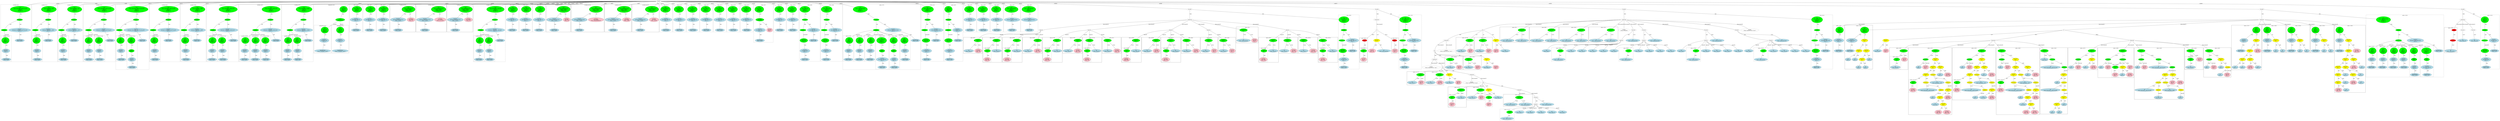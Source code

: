 strict graph "" {
	graph [bb="0,0,37584,2202"];
	node [label="\N"];
	subgraph cluster57 {
		graph [bb="8039,1077.4,8493,2125",
			label="wcclibm.h:52:7",
			lheight=0.21,
			lp="8266,2113.5",
			lwidth=1.19,
			style=dashed
		];
		subgraph cluster60 {
			graph [bb="8047,1085.4,8201,1556.9",
				label="wcclibm.h:52:40",
				lheight=0.21,
				lp="8124,1545.4",
				lwidth=1.29,
				style=dashed
			];
			62	[fillcolor=lightblue,
				height=0.74639,
				label="IdentifierType
names: ['float']",
				pos="8124,1120.3",
				style="filled,dashed",
				width=1.9053];
			61	[fillcolor=lightblue,
				height=1.041,
				label="TypeDecl
declname: x
quals: []",
				pos="8119,1277.8",
				style="filled,dashed",
				width=1.6303];
			61 -- 62	[label=type,
				lp="8134,1193.6",
				pos="8120.2,1240.3 8121.1,1211.8 8122.3,1172.8 8123.2,1147.3"];
			60	[fillcolor=green,
				height=1.6303,
				label="Decl
name: x
quals: []
storage: []
funcspec: []",
				pos="8113,1467.2",
				style="filled,dashed",
				width=1.591];
			60 -- 61	[label=type,
				lp="8128,1383",
				pos="8114.8,1408.4 8115.8,1378.1 8117,1341.9 8117.8,1315.4"];
		}
		59	[fillcolor=green,
			height=0.5,
			label=ParamList,
			pos="8094,1656.6",
			style="filled,dashed",
			width=1.3179];
		59 -- 60	[label="params[0]",
			lp="8131,1572.4",
			pos="8095.8,1638.3 8098.3,1612.9 8103.2,1564.4 8107.2,1525.7"];
		58	[fillcolor=green,
			height=0.5,
			label=FuncDecl,
			pos="8193,1845.9",
			style="filled,dashed",
			width=1.2457];
		58 -- 59	[label=args,
			lp="8164.5,1761.8",
			pos="8184,1828 8165.2,1792.3 8121.6,1709.9 8102.9,1674.4"];
		63	[fillcolor=lightblue,
			height=1.041,
			label="TypeDecl
declname: basicmath___ieee754_acosf
quals: []",
			pos="8322,1656.6",
			style="filled,dashed",
			width=4.5176];
		58 -- 63	[label=type,
			lp="8266,1761.8",
			pos="8204.4,1828.3 8225.1,1798.3 8269.1,1734.5 8297,1693.9"];
		64	[fillcolor=lightblue,
			height=0.74639,
			label="IdentifierType
names: ['float']",
			pos="8322,1467.2",
			style="filled,dashed",
			width=1.9053];
		63 -- 64	[label=type,
			lp="8334,1572.4",
			pos="8322,1619 8322,1582.3 8322,1526.6 8322,1494.1"];
		57	[fillcolor=green,
			height=1.6303,
			label="Decl
name: basicmath___ieee754_acosf
quals: []
storage: []
funcspec: []",
			pos="8193,2035.3",
			style="filled,dashed",
			width=4.0659];
		57 -- 58	[label=type,
			lp="8205,1951.1",
			pos="8193,1976.6 8193,1937.9 8193,1889.5 8193,1864.2"];
	}
	subgraph cluster711 {
		graph [bb="32120,796.08,32546,1335.7",
			label="cubic.c:145:5",
			lheight=0.21,
			lp="32333,1324.2",
			lwidth=1.03
		];
		713	[fillcolor=lightblue,
			height=0.74639,
			label="ID
name: x",
			pos="32171,977.9",
			style=filled,
			width=1.1982];
		712	[fillcolor=green,
			height=0.5,
			label=ArrayRef,
			pos="32278,1120.3",
			style=filled,
			width=1.2277];
		712 -- 713	[label=name,
			lp="32246,1051.3",
			pos="32266,1102.9 32247,1078.1 32211,1030.9 32189,1002.4"];
		714	[fillcolor=pink,
			height=1.041,
			label="Constant
type: int
value: 0",
			pos="32278,977.9",
			style=filled,
			width=1.2767];
		712 -- 714	[label=subscript,
			lp="32302,1051.3",
			pos="32278,1102 32278,1080.6 32278,1043.4 32278,1015.4"];
		711	[fillcolor=green,
			height=0.74639,
			label="Assignment
op: +=",
			pos="32406,1277.8",
			style=filled,
			width=1.6106];
		711 -- 712	[label=lvalue,
			lp="32359,1193.6",
			pos="32386,1252.5 32360,1220.5 32314,1165.2 32292,1137.8"];
		715	[fillcolor=yellow,
			height=0.74639,
			label="BinaryOp
op: /",
			pos="32406,1120.3",
			style=filled,
			width=1.3749];
		711 -- 715	[label=rvalue,
			lp="32423,1193.6",
			pos="32406,1250.8 32406,1222.1 32406,1176.1 32406,1147.4"];
		716	[fillcolor=lightblue,
			height=0.74639,
			label="ID
name: Q",
			pos="32387,977.9",
			style=filled,
			width=1.2571];
		715 -- 716	[label=left,
			lp="32408,1051.3",
			pos="32402,1093.2 32399,1068 32394,1030 32391,1004.8"];
		717	[fillcolor=yellow,
			height=0.5,
			label=ArrayRef,
			pos="32494,977.9",
			style=filled,
			width=1.2277];
		715 -- 717	[label=right,
			lp="32466,1051.3",
			pos="32422,1094.5 32439,1066 32468,1020 32484,995.52"];
		718	[fillcolor=lightblue,
			height=0.74639,
			label="ID
name: x",
			pos="32383,841.56",
			style=filled,
			width=1.1982];
		717 -- 718	[label=name,
			lp="32464,914.93",
			pos="32481,960.7 32461,937.11 32425,893.18 32402,866.04"];
		719	[fillcolor=pink,
			height=1.041,
			label="Constant
type: int
value: 0",
			pos="32490,841.56",
			style=filled,
			width=1.2767];
		717 -- 719	[label=subscript,
			lp="32518,914.93",
			pos="32493,959.89 32493,939.69 32492,905.45 32491,879.15"];
	}
	subgraph cluster540 {
		graph [bb="27476,932.43,27935,1746.3",
			label="cubic.c:127:9",
			lheight=0.21,
			lp="27706,1734.8",
			lwidth=1.03
		];
		542	[fillcolor=lightblue,
			height=0.74639,
			label="IdentifierType
names: ['float']",
			pos="27617,1277.8",
			style="filled,dashed",
			width=1.9053];
		541	[fillcolor=lightblue,
			height=1.041,
			label="TypeDecl
declname: Q
quals: []",
			pos="27678,1467.2",
			style=filled,
			width=1.6892];
		541 -- 542	[label=type,
			lp="27665,1383",
			pos="27666,1430.1 27654,1393.3 27636,1337.1 27625,1304.6"];
		540	[fillcolor=green,
			height=1.6303,
			label="Decl
name: Q
quals: []
storage: []
funcspec: []",
			pos="27831,1656.6",
			style=filled,
			width=1.591];
		540 -- 541	[label=type,
			lp="27781,1572.4",
			pos="27794,1610.7 27767,1576.9 27730,1531.4 27705,1501"];
		543	[fillcolor=yellow,
			height=0.74639,
			label="BinaryOp
op: /",
			pos="27831,1467.2",
			style=filled,
			width=1.3749];
		540 -- 543	[label=init,
			lp="27840,1572.4",
			pos="27831,1597.8 27831,1563.2 27831,1520.9 27831,1494.2"];
		544	[fillcolor=yellow,
			height=0.74639,
			label="BinaryOp
op: -",
			pos="27753,1277.8",
			style=filled,
			width=1.3749];
		543 -- 544	[label=left,
			lp="27808,1383",
			pos="27820,1440.9 27806,1405.2 27779,1340.1 27764,1304.3"];
		551	[fillcolor=pink,
			height=1.041,
			label="Constant
type: float
value: 9.0f",
			pos="27874,1277.8",
			style=filled,
			width=1.4731];
		543 -- 551	[label=right,
			lp="27865,1383",
			pos="27837,1440.1 27844,1407.6 27857,1351.6 27866,1314.9"];
		545	[fillcolor=yellow,
			height=0.74639,
			label="BinaryOp
op: *",
			pos="27644,1120.3",
			style=filled,
			width=1.3749];
		544 -- 545	[label=left,
			lp="27708,1193.6",
			pos="27736,1252.5 27716,1223.4 27682,1174.8 27661,1145.6"];
		548	[fillcolor=yellow,
			height=0.74639,
			label="BinaryOp
op: *",
			pos="27762,1120.3",
			style=filled,
			width=1.3749];
		544 -- 548	[label=right,
			lp="27772,1193.6",
			pos="27755,1250.8 27756,1222 27759,1175.8 27761,1147.1"];
		546	[fillcolor=lightblue,
			height=0.74639,
			label="ID
name: a1",
			pos="27531,977.9",
			style=filled,
			width=1.316];
		545 -- 546	[label=left,
			lp="27604,1051.3",
			pos="27625,1095.4 27604,1069.6 27571,1028.7 27550,1002.8"];
		547	[fillcolor=lightblue,
			height=0.74639,
			label="ID
name: a1",
			pos="27644,977.9",
			style=filled,
			width=1.316];
		545 -- 547	[label=right,
			lp="27657,1051.3",
			pos="27644,1093.2 27644,1068 27644,1030 27644,1004.8"];
		549	[fillcolor=pink,
			height=1.041,
			label="Constant
type: float
value: 3.0f",
			pos="27762,977.9",
			style=filled,
			width=1.4731];
		548 -- 549	[label=left,
			lp="27772,1051.3",
			pos="27762,1093.2 27762,1071.3 27762,1039.8 27762,1015.4"];
		550	[fillcolor=lightblue,
			height=0.74639,
			label="ID
name: a2",
			pos="27880,977.9",
			style=filled,
			width=1.316];
		548 -- 550	[label=right,
			lp="27838,1051.3",
			pos="27782,1095.4 27804,1069.5 27839,1028.2 27860,1002.4"];
	}
	subgraph cluster496 {
		graph [bb="35579,798.69,36743,1935.6",
			label="cubic.c:123:6",
			lheight=0.21,
			lp="36161,1924.1",
			lwidth=1.03,
			style=dashed
		];
		subgraph cluster508 {
			graph [bb="36073,943.03,36227,1367.5",
				label="cubic.c:123:57",
				lheight=0.21,
				lp="36150,1356",
				lwidth=1.12,
				style=dashed
			];
			510	[fillcolor=lightblue,
				height=0.74639,
				label="IdentifierType
names: ['float']",
				pos="36150,977.9",
				style="filled,dashed",
				width=1.9053];
			509	[fillcolor=lightblue,
				height=1.041,
				label="TypeDecl
declname: d
quals: []",
				pos="36145,1120.3",
				style="filled,dashed",
				width=1.6303];
			509 -- 510	[label=type,
				lp="36160,1051.3",
				pos="36146,1082.7 36147,1058.4 36148,1026.9 36149,1005"];
			508	[fillcolor=green,
				height=1.6303,
				label="Decl
name: d
quals: []
storage: []
funcspec: []",
				pos="36139,1277.8",
				style="filled,dashed",
				width=1.591];
			508 -- 509	[label=type,
				lp="36155,1193.6",
				pos="36141,1218.9 36142,1198.5 36143,1176.2 36144,1158"];
		}
		subgraph cluster499 {
			graph [bb="35587,943.03,35741,1367.5",
				label="cubic.c:123:30",
				lheight=0.21,
				lp="35664,1356",
				lwidth=1.12,
				style=dashed
			];
			501	[fillcolor=lightblue,
				height=0.74639,
				label="IdentifierType
names: ['float']",
				pos="35664,977.9",
				style="filled,dashed",
				width=1.9053];
			500	[fillcolor=lightblue,
				height=1.041,
				label="TypeDecl
declname: a
quals: []",
				pos="35668,1120.3",
				style="filled,dashed",
				width=1.6303];
			500 -- 501	[label=type,
				lp="35679,1051.3",
				pos="35667,1082.7 35666,1058.4 35665,1026.9 35665,1005"];
			499	[fillcolor=green,
				height=1.6303,
				label="Decl
name: a
quals: []
storage: []
funcspec: []",
				pos="35675,1277.8",
				style="filled,dashed",
				width=1.591];
			499 -- 500	[label=type,
				lp="35684,1193.6",
				pos="35672,1218.9 35671,1198.5 35670,1176.2 35670,1158"];
		}
		subgraph cluster502 {
			graph [bb="35749,943.03,35903,1367.5",
				label="cubic.c:123:39",
				lheight=0.21,
				lp="35826,1356",
				lwidth=1.12,
				style=dashed
			];
			504	[fillcolor=lightblue,
				height=0.74639,
				label="IdentifierType
names: ['float']",
				pos="35826,977.9",
				style="filled,dashed",
				width=1.9053];
			503	[fillcolor=lightblue,
				height=1.041,
				label="TypeDecl
declname: b
quals: []",
				pos="35830,1120.3",
				style="filled,dashed",
				width=1.6303];
			503 -- 504	[label=type,
				lp="35841,1051.3",
				pos="35829,1082.7 35828,1058.4 35827,1026.9 35827,1005"];
			502	[fillcolor=green,
				height=1.6303,
				label="Decl
name: b
quals: []
storage: []
funcspec: []",
				pos="35837,1277.8",
				style="filled,dashed",
				width=1.591];
			502 -- 503	[label=type,
				lp="35846,1193.6",
				pos="35834,1218.9 35833,1198.5 35832,1176.2 35832,1158"];
		}
		subgraph cluster505 {
			graph [bb="35911,943.03,36065,1367.5",
				label="cubic.c:123:48",
				lheight=0.21,
				lp="35988,1356",
				lwidth=1.12,
				style=dashed
			];
			507	[fillcolor=lightblue,
				height=0.74639,
				label="IdentifierType
names: ['float']",
				pos="35988,977.9",
				style="filled,dashed",
				width=1.9053];
			506	[fillcolor=lightblue,
				height=1.041,
				label="TypeDecl
declname: c
quals: []",
				pos="35992,1120.3",
				style="filled,dashed",
				width=1.6303];
			506 -- 507	[label=type,
				lp="36003,1051.3",
				pos="35991,1082.7 35990,1058.4 35989,1026.9 35989,1005"];
			505	[fillcolor=green,
				height=1.6303,
				label="Decl
name: c
quals: []
storage: []
funcspec: []",
				pos="35999,1277.8",
				style="filled,dashed",
				width=1.591];
			505 -- 506	[label=type,
				lp="36008,1193.6",
				pos="35996,1218.9 35995,1198.5 35994,1176.2 35994,1158"];
		}
		subgraph cluster515 {
			graph [bb="36435,806.69,36589,1367.5",
				label="cubic.c:124:40",
				lheight=0.21,
				lp="36512,1356",
				lwidth=1.12,
				style=dashed
			];
			518	[fillcolor=lightblue,
				height=0.74639,
				label="IdentifierType
names: ['float']",
				pos="36512,841.56",
				style="filled,dashed",
				width=1.9053];
			517	[fillcolor=lightblue,
				height=1.041,
				label="TypeDecl
declname: x
quals: []",
				pos="36507,977.9",
				style="filled,dashed",
				width=1.6303];
			517 -- 518	[label=type,
				lp="36522,914.93",
				pos="36508,940.19 36509,917.51 36510,888.94 36511,868.58"];
			516	[fillcolor=green,
				height=0.74639,
				label="PtrDecl
quals: []",
				pos="36502,1120.3",
				style="filled,dashed",
				width=1.2178];
			516 -- 517	[label=type,
				lp="36517,1051.3",
				pos="36503,1093.2 36504,1071.3 36505,1039.8 36506,1015.4"];
			515	[fillcolor=green,
				height=1.6303,
				label="Decl
name: x
quals: []
storage: []
funcspec: []",
				pos="36501,1277.8",
				style="filled,dashed",
				width=1.591];
			515 -- 516	[label=type,
				lp="36514,1193.6",
				pos="36501,1218.9 36502,1194.4 36502,1167 36502,1147.5"];
		}
		subgraph cluster511 {
			graph [bb="36235,806.69,36427,1367.5",
				label="cubic.c:124:22",
				lheight=0.21,
				lp="36331,1356",
				lwidth=1.12,
				style=dashed
			];
			514	[fillcolor=lightblue,
				height=0.74639,
				label="IdentifierType
names: ['int']",
				pos="36331,841.56",
				style="filled,dashed",
				width=1.8463];
			513	[fillcolor=lightblue,
				height=1.041,
				label="TypeDecl
declname: solutions
quals: []",
				pos="36331,977.9",
				style="filled,dashed",
				width=2.4552];
			513 -- 514	[label=type,
				lp="36343,914.93",
				pos="36331,940.19 36331,917.51 36331,888.94 36331,868.58"];
			512	[fillcolor=green,
				height=0.74639,
				label="PtrDecl
quals: []",
				pos="36328,1120.3",
				style="filled,dashed",
				width=1.2178];
			512 -- 513	[label=type,
				lp="36342,1051.3",
				pos="36329,1093.2 36329,1071.3 36330,1039.8 36330,1015.4"];
			511	[fillcolor=green,
				height=1.6303,
				label="Decl
name: solutions
quals: []
storage: []
funcspec: []",
				pos="36323,1277.8",
				style="filled,dashed",
				width=2.0231];
			511 -- 512	[label=type,
				lp="36338,1193.6",
				pos="36325,1218.9 36326,1194.4 36327,1167 36327,1147.5"];
		}
		498	[fillcolor=green,
			height=0.5,
			label=ParamList,
			pos="36069,1467.2",
			style="filled,dashed",
			width=1.3179];
		498 -- 499	[label="params[0]",
			lp="35805,1383",
			pos="36024,1461.2 35958,1451.9 35833,1427.4 35745,1367.5 35730,1357.1 35716,1342.4 35705,1327.9"];
		498 -- 502	[label="params[1]",
			lp="35964,1383",
			pos="36040,1452.7 36006,1435.8 35949,1404.5 35907,1367.5 35893,1355.5 35881,1340.7 35870,1326.6"];
		498 -- 505	[label="params[2]",
			lp="36069,1383",
			pos="36063,1449.2 36053,1423.2 36034,1372.3 36019,1332.8"];
		498 -- 508	[label="params[3]",
			lp="36134,1383",
			pos="36077,1449.2 36083,1434 36093,1410.9 36101,1390.5 36108,1372.1 36115,1351.8 36121,1333.6"];
		498 -- 511	[label="params[4]",
			lp="36247,1383",
			pos="36096,1452.2 36129,1434.4 36186,1401.9 36231,1367.5 36248,1354.8 36264,1339.4 36279,1325.1"];
		498 -- 515	[label="params[5]",
			lp="36443,1383",
			pos="36094,1451.7 36118,1438.5 36155,1419.5 36190,1408.5 36294,1375.7 36338,1422.9 36431,1367.5 36447,1358 36461,1343.3 36472,1328.6"];
		497	[fillcolor=green,
			height=0.5,
			label=FuncDecl,
			pos="36069,1656.6",
			style="filled,dashed",
			width=1.2457];
		497 -- 498	[label=args,
			lp="36080,1572.4",
			pos="36069,1638.3 36069,1602.6 36069,1521.1 36069,1485.4"];
		519	[fillcolor=lightblue,
			height=1.041,
			label="TypeDecl
declname: cubic_solveCubic
quals: []",
			pos="36321,1467.2",
			style="filled,dashed",
			width=3.398];
		497 -- 519	[label=type,
			lp="36200,1572.4",
			pos="36090,1640.2 36130,1610.3 36220,1543.2 36275,1502.3"];
		520	[fillcolor=lightblue,
			height=0.74639,
			label="IdentifierType
names: ['void']",
			pos="36666,1277.8",
			style="filled,dashed",
			width=1.9053];
		519 -- 520	[label=type,
			lp="36593,1383",
			pos="36419,1444.4 36473,1429 36541,1404.4 36593,1367.5 36617,1350.6 36637,1323.9 36651,1304.2"];
		496	[fillcolor=green,
			height=1.6303,
			label="Decl
name: cubic_solveCubic
quals: []
storage: []
funcspec: []",
			pos="35841,1845.9",
			style="filled,dashed",
			width=2.9659];
		496 -- 497	[label=type,
			lp="35961,1761.8",
			pos="35900,1796.7 35949,1755.8 36018,1699.7 36050,1673"];
	}
	subgraph cluster49 {
		graph [bb="7649,1077.4,8031,2125",
			label="wcclibm.h:51:7",
			lheight=0.21,
			lp="7840,2113.5",
			lwidth=1.19,
			style=dashed
		];
		subgraph cluster52 {
			graph [bb="7657,1085.4,7811,1556.9",
				label="wcclibm.h:51:32",
				lheight=0.21,
				lp="7734,1545.4",
				lwidth=1.29,
				style=dashed
			];
			54	[fillcolor=lightblue,
				height=0.74639,
				label="IdentifierType
names: ['float']",
				pos="7734,1120.3",
				style="filled,dashed",
				width=1.9053];
			53	[fillcolor=lightblue,
				height=1.041,
				label="TypeDecl
declname: x
quals: []",
				pos="7729,1277.8",
				style="filled,dashed",
				width=1.6303];
			53 -- 54	[label=type,
				lp="7744,1193.6",
				pos="7730.2,1240.3 7731.1,1211.8 7732.3,1172.8 7733.2,1147.3"];
			52	[fillcolor=green,
				height=1.6303,
				label="Decl
name: x
quals: []
storage: []
funcspec: []",
				pos="7723,1467.2",
				style="filled,dashed",
				width=1.591];
			52 -- 53	[label=type,
				lp="7738,1383",
				pos="7724.8,1408.4 7725.8,1378.1 7727,1341.9 7727.8,1315.4"];
		}
		51	[fillcolor=green,
			height=0.5,
			label=ParamList,
			pos="7704,1656.6",
			style="filled,dashed",
			width=1.3179];
		51 -- 52	[label="params[0]",
			lp="7741,1572.4",
			pos="7705.8,1638.3 7708.3,1612.9 7713.2,1564.4 7717.2,1525.7"];
		50	[fillcolor=green,
			height=0.5,
			label=FuncDecl,
			pos="7768,1845.9",
			style="filled,dashed",
			width=1.2457];
		50 -- 51	[label=args,
			lp="7753.5,1761.8",
			pos="7762.2,1828 7750.1,1792.4 7722,1710.3 7709.8,1674.6"];
		55	[fillcolor=lightblue,
			height=1.041,
			label="TypeDecl
declname: basicmath___fabsf
quals: []",
			pos="7896,1656.6",
			style="filled,dashed",
			width=3.5159];
		50 -- 55	[label=type,
			lp="7841,1761.8",
			pos="7779.4,1828.3 7799.9,1798.2 7843.7,1734.1 7871.4,1693.6"];
		56	[fillcolor=lightblue,
			height=0.74639,
			label="IdentifierType
names: ['float']",
			pos="7896,1467.2",
			style="filled,dashed",
			width=1.9053];
		55 -- 56	[label=type,
			lp="7908,1572.4",
			pos="7896,1619 7896,1582.3 7896,1526.6 7896,1494.1"];
		49	[fillcolor=green,
			height=1.6303,
			label="Decl
name: basicmath___fabsf
quals: []
storage: []
funcspec: []",
			pos="7768,2035.3",
			style="filled,dashed",
			width=3.0838];
		49 -- 50	[label=type,
			lp="7780,1951.1",
			pos="7768,1976.6 7768,1937.9 7768,1889.5 7768,1864.2"];
	}
	subgraph cluster522 {
		graph [bb="34474,1242.9,34835,1746.3",
			label="cubic.c:126:9",
			lheight=0.21,
			lp="34654,1734.8",
			lwidth=1.03
		];
		524	[fillcolor=lightblue,
			height=0.74639,
			label="IdentifierType
names: ['float']",
			pos="34551,1277.8",
			style="filled,dashed",
			width=1.9053];
		523	[fillcolor=lightblue,
			height=1.041,
			label="TypeDecl
declname: a1
quals: []",
			pos="34551,1467.2",
			style=filled,
			width=1.7481];
		523 -- 524	[label=type,
			lp="34563,1383",
			pos="34551,1429.6 34551,1392.9 34551,1337.2 34551,1304.7"];
		522	[fillcolor=green,
			height=1.6303,
			label="Decl
name: a1
quals: []
storage: []
funcspec: []",
			pos="34551,1656.6",
			style=filled,
			width=1.591];
		522 -- 523	[label=type,
			lp="34563,1572.4",
			pos="34551,1597.8 34551,1567.5 34551,1531.3 34551,1504.8"];
		525	[fillcolor=yellow,
			height=0.74639,
			label="BinaryOp
op: /",
			pos="34681,1467.2",
			style=filled,
			width=1.3749];
		522 -- 525	[label=init,
			lp="34628,1572.4",
			pos="34586,1609.2 34598,1592.8 34611,1574.2 34623,1556.9 34638,1535.5 34654,1510.8 34665,1492.9"];
		526	[fillcolor=lightblue,
			height=0.74639,
			label="ID
name: b",
			pos="34681,1277.8",
			style=filled,
			width=1.1982];
		525 -- 526	[label=left,
			lp="34690,1383",
			pos="34681,1440.1 34681,1404.4 34681,1340.7 34681,1304.9"];
		527	[fillcolor=lightblue,
			height=0.74639,
			label="ID
name: a",
			pos="34785,1277.8",
			style=filled,
			width=1.1785];
		525 -- 527	[label=right,
			lp="34743,1383",
			pos="34695,1441.3 34715,1405.4 34751,1339.3 34771,1303.5"];
	}
	subgraph cluster41 {
		graph [bb="7265,1077.4,7641,2125",
			label="wcclibm.h:50:7",
			lheight=0.21,
			lp="7453,2113.5",
			lwidth=1.19,
			style=dashed
		];
		subgraph cluster44 {
			graph [bb="7273,1085.4,7427,1556.9",
				label="wcclibm.h:50:31",
				lheight=0.21,
				lp="7350,1545.4",
				lwidth=1.29,
				style=dashed
			];
			46	[fillcolor=lightblue,
				height=0.74639,
				label="IdentifierType
names: ['float']",
				pos="7350,1120.3",
				style="filled,dashed",
				width=1.9053];
			45	[fillcolor=lightblue,
				height=1.041,
				label="TypeDecl
declname: x
quals: []",
				pos="7345,1277.8",
				style="filled,dashed",
				width=1.6303];
			45 -- 46	[label=type,
				lp="7360,1193.6",
				pos="7346.2,1240.3 7347.1,1211.8 7348.3,1172.8 7349.2,1147.3"];
			44	[fillcolor=green,
				height=1.6303,
				label="Decl
name: x
quals: []
storage: []
funcspec: []",
				pos="7339,1467.2",
				style="filled,dashed",
				width=1.591];
			44 -- 45	[label=type,
				lp="7354,1383",
				pos="7340.8,1408.4 7341.8,1378.1 7343,1341.9 7343.8,1315.4"];
		}
		43	[fillcolor=green,
			height=0.5,
			label=ParamList,
			pos="7320,1656.6",
			style="filled,dashed",
			width=1.3179];
		43 -- 44	[label="params[0]",
			lp="7357,1572.4",
			pos="7321.8,1638.3 7324.3,1612.9 7329.2,1564.4 7333.2,1525.7"];
		42	[fillcolor=green,
			height=0.5,
			label=FuncDecl,
			pos="7380,1845.9",
			style="filled,dashed",
			width=1.2457];
		42 -- 43	[label=args,
			lp="7367.5,1761.8",
			pos="7374.6,1828 7363.2,1792.4 7336.9,1710.3 7325.5,1674.6"];
		47	[fillcolor=lightblue,
			height=1.041,
			label="TypeDecl
declname: basicmath___cosf
quals: []",
			pos="7509,1656.6",
			style="filled,dashed",
			width=3.4373];
		42 -- 47	[label=type,
			lp="7453,1761.8",
			pos="7391.4,1828.3 7412.2,1798.2 7456.3,1734.1 7484.2,1693.6"];
		48	[fillcolor=lightblue,
			height=0.74639,
			label="IdentifierType
names: ['float']",
			pos="7509,1467.2",
			style="filled,dashed",
			width=1.9053];
		47 -- 48	[label=type,
			lp="7521,1572.4",
			pos="7509,1619 7509,1582.3 7509,1526.6 7509,1494.1"];
		41	[fillcolor=green,
			height=1.6303,
			label="Decl
name: basicmath___cosf
quals: []
storage: []
funcspec: []",
			pos="7380,2035.3",
			style="filled,dashed",
			width=2.9856];
		41 -- 42	[label=type,
			lp="7392,1951.1",
			pos="7380,1976.6 7380,1937.9 7380,1889.5 7380,1864.2"];
	}
	subgraph cluster534 {
		graph [bb="35210,1242.9,35571,1746.3",
			label="cubic.c:126:33",
			lheight=0.21,
			lp="35390,1734.8",
			lwidth=1.12
		];
		536	[fillcolor=lightblue,
			height=0.74639,
			label="IdentifierType
names: ['float']",
			pos="35287,1277.8",
			style="filled,dashed",
			width=1.9053];
		535	[fillcolor=lightblue,
			height=1.041,
			label="TypeDecl
declname: a3
quals: []",
			pos="35287,1467.2",
			style=filled,
			width=1.7481];
		535 -- 536	[label=type,
			lp="35299,1383",
			pos="35287,1429.6 35287,1392.9 35287,1337.2 35287,1304.7"];
		534	[fillcolor=green,
			height=1.6303,
			label="Decl
name: a3
quals: []
storage: []
funcspec: []",
			pos="35287,1656.6",
			style=filled,
			width=1.591];
		534 -- 535	[label=type,
			lp="35299,1572.4",
			pos="35287,1597.8 35287,1567.5 35287,1531.3 35287,1504.8"];
		537	[fillcolor=yellow,
			height=0.74639,
			label="BinaryOp
op: /",
			pos="35417,1467.2",
			style=filled,
			width=1.3749];
		534 -- 537	[label=init,
			lp="35364,1572.4",
			pos="35322,1609.2 35334,1592.8 35347,1574.2 35359,1556.9 35374,1535.5 35390,1510.8 35401,1492.9"];
		538	[fillcolor=lightblue,
			height=0.74639,
			label="ID
name: d",
			pos="35417,1277.8",
			style=filled,
			width=1.1982];
		537 -- 538	[label=left,
			lp="35426,1383",
			pos="35417,1440.1 35417,1404.4 35417,1340.7 35417,1304.9"];
		539	[fillcolor=lightblue,
			height=0.74639,
			label="ID
name: a",
			pos="35521,1277.8",
			style=filled,
			width=1.1785];
		537 -- 539	[label=right,
			lp="35479,1383",
			pos="35431,1441.3 35451,1405.4 35487,1339.3 35507,1303.5"];
	}
	subgraph cluster752 {
		graph [bb="36751,1242.9,36939,1705.6",
			label="cubic.c:156:3",
			lheight=0.21,
			lp="36845,1694.1",
			lwidth=1.03
		];
		754	[fillcolor=lightblue,
			height=0.74639,
			label="ID
name: cubic_return",
			pos="36845,1277.8",
			style=filled,
			width=2.3963];
		753	[fillcolor=red,
			height=0.5,
			label=FuncCall,
			pos="36864,1467.2",
			style=filled,
			width=1.1916];
		753 -- 754	[label=name,
			lp="36872,1383",
			pos="36862,1448.9 36859,1415.9 36852,1343.9 36848,1305"];
		752	[fillcolor=red,
			height=0.5,
			label=Return,
			pos="36871,1656.6",
			style=filled,
			width=0.95686];
		752 -- 753	[label=expr,
			lp="36882,1572.4",
			pos="36870,1638.3 36869,1602.6 36866,1521.1 36865,1485.4"];
	}
	subgraph cluster739 {
		graph [bb="37292,943.03,37576,1935.6",
			label="cubic.c:152:5",
			lheight=0.21,
			lp="37434,1924.1",
			lwidth=1.03,
			style=dashed
		];
		744	[fillcolor=lightblue,
			height=0.74639,
			label="IdentifierType
names: ['void']",
			pos="37375,977.9",
			style="filled,dashed",
			width=1.9053];
		743	[fillcolor=lightblue,
			height=1.041,
			label="TypeDecl
declname: None
quals: []",
			pos="37375,1120.3",
			style="filled,dashed",
			width=2.082];
		743 -- 744	[label=type,
			lp="37387,1051.3",
			pos="37375,1082.7 37375,1058.4 37375,1026.9 37375,1005"];
		742	[fillcolor=green,
			height=1.041,
			label="Typename
name: None
quals: []",
			pos="37359,1277.8",
			style="filled,dashed",
			width=1.6303];
		742 -- 743	[label=type,
			lp="37379,1193.6",
			pos="37363,1240.3 37365,1215.5 37369,1182.6 37371,1157.8"];
		741	[fillcolor=green,
			height=0.5,
			label=ParamList,
			pos="37355,1467.2",
			style="filled,dashed",
			width=1.3179];
		741 -- 742	[label="params[0]",
			lp="37384,1383",
			pos="37355,1448.9 37356,1418.7 37357,1355.9 37358,1315.6"];
		740	[fillcolor=green,
			height=0.5,
			label=FuncDecl,
			pos="37358,1656.6",
			style="filled,dashed",
			width=1.2457];
		740 -- 741	[label=args,
			lp="37368,1572.4",
			pos="37358,1638.3 37357,1602.6 37356,1521.1 37355,1485.4"];
		745	[fillcolor=lightblue,
			height=1.041,
			label="TypeDecl
declname: main
quals: []",
			pos="37494,1467.2",
			style="filled,dashed",
			width=2.0428];
		740 -- 745	[label=type,
			lp="37433,1572.4",
			pos="37370,1638.9 37392,1608.5 37440,1543.2 37469,1502.7"];
		746	[fillcolor=lightblue,
			height=0.74639,
			label="IdentifierType
names: ['int']",
			pos="37502,1277.8",
			style="filled,dashed",
			width=1.8463];
		745 -- 746	[label=type,
			lp="37509,1383",
			pos="37496,1429.6 37497,1392.9 37500,1337.2 37501,1304.7"];
		739	[fillcolor=green,
			height=1.6303,
			label="Decl
name: main
quals: []
storage: []
funcspec: []",
			pos="37358,1845.9",
			style="filled,dashed",
			width=1.6106];
		739 -- 740	[label=type,
			lp="37370,1761.8",
			pos="37358,1787.2 37358,1748.5 37358,1700.1 37358,1674.8"];
	}
	subgraph cluster528 {
		graph [bb="34843,1242.9,35202,1746.3",
			label="cubic.c:126:21",
			lheight=0.21,
			lp="35022,1734.8",
			lwidth=1.12
		];
		530	[fillcolor=lightblue,
			height=0.74639,
			label="IdentifierType
names: ['float']",
			pos="34920,1277.8",
			style="filled,dashed",
			width=1.9053];
		529	[fillcolor=lightblue,
			height=1.041,
			label="TypeDecl
declname: a2
quals: []",
			pos="34919,1467.2",
			style=filled,
			width=1.7481];
		529 -- 530	[label=type,
			lp="34932,1383",
			pos="34919,1429.6 34919,1392.9 34920,1337.2 34920,1304.7"];
		528	[fillcolor=green,
			height=1.6303,
			label="Decl
name: a2
quals: []
storage: []
funcspec: []",
			pos="34919,1656.6",
			style=filled,
			width=1.591];
		528 -- 529	[label=type,
			lp="34931,1572.4",
			pos="34919,1597.8 34919,1567.5 34919,1531.3 34919,1504.8"];
		531	[fillcolor=yellow,
			height=0.74639,
			label="BinaryOp
op: /",
			pos="35049,1467.2",
			style=filled,
			width=1.3749];
		528 -- 531	[label=init,
			lp="34996,1572.4",
			pos="34954,1609.2 34966,1592.8 34979,1574.2 34991,1556.9 35006,1535.5 35022,1510.8 35033,1492.9"];
		532	[fillcolor=lightblue,
			height=0.74639,
			label="ID
name: c",
			pos="35049,1277.8",
			style=filled,
			width=1.1785];
		531 -- 532	[label=left,
			lp="35058,1383",
			pos="35049,1440.1 35049,1404.4 35049,1340.7 35049,1304.9"];
		533	[fillcolor=lightblue,
			height=0.74639,
			label="ID
name: a",
			pos="35152,1277.8",
			style=filled,
			width=1.1785];
		531 -- 533	[label=right,
			lp="35111,1383",
			pos="35063,1441.3 35082,1405.4 35119,1339.3 35138,1303.5"];
	}
	subgraph cluster552 {
		graph [bb="27943,517.39,28420,1746.3",
			label="cubic.c:128:9",
			lheight=0.21,
			lp="28182,1734.8",
			lwidth=1.03
		];
		554	[fillcolor=lightblue,
			height=0.74639,
			label="IdentifierType
names: ['float']",
			pos="28091,1277.8",
			style="filled,dashed",
			width=1.9053];
		553	[fillcolor=lightblue,
			height=1.041,
			label="TypeDecl
declname: R
quals: []",
			pos="28174,1467.2",
			style=filled,
			width=1.6892];
		553 -- 554	[label=type,
			lp="28152,1383",
			pos="28158,1430.9 28142,1394.2 28117,1337.4 28102,1304.6"];
		552	[fillcolor=green,
			height=1.6303,
			label="Decl
name: R
quals: []
storage: []
funcspec: []",
			pos="28316,1656.6",
			style=filled,
			width=1.591];
		552 -- 553	[label=type,
			lp="28270,1572.4",
			pos="28281,1609.7 28256,1576.3 28222,1531.6 28199,1501.5"];
		555	[fillcolor=yellow,
			height=0.74639,
			label="BinaryOp
op: /",
			pos="28316,1467.2",
			style=filled,
			width=1.3749];
		552 -- 555	[label=init,
			lp="28326,1572.4",
			pos="28316,1597.8 28316,1563.2 28316,1520.9 28316,1494.2"];
		556	[fillcolor=yellow,
			height=0.74639,
			label="BinaryOp
op: +",
			pos="28227,1277.8",
			style=filled,
			width=1.3749];
		555 -- 556	[label=left,
			lp="28290,1383",
			pos="28304,1440.9 28287,1405.1 28256,1339.8 28239,1304"];
		573	[fillcolor=pink,
			height=1.041,
			label="Constant
type: float
value: 54.0f",
			pos="28352,1277.8",
			style=filled,
			width=1.6106];
		555 -- 573	[label=right,
			lp="28346,1383",
			pos="28321,1440.1 28327,1407.7 28338,1352 28345,1315.3"];
		557	[fillcolor=yellow,
			height=0.74639,
			label="BinaryOp
op: -",
			pos="28117,1120.3",
			style=filled,
			width=1.3749];
		556 -- 557	[label=left,
			lp="28182,1193.6",
			pos="28210,1252.5 28189,1223.4 28155,1174.8 28134,1145.6"];
		570	[fillcolor=yellow,
			height=0.74639,
			label="BinaryOp
op: *",
			pos="28242,1120.3",
			style=filled,
			width=1.3749];
		556 -- 570	[label=right,
			lp="28249,1193.6",
			pos="28230,1250.8 28232,1222 28237,1175.8 28240,1147.1"];
		561	[fillcolor=pink,
			height=1.041,
			label="Constant
type: float
value: 2.0f",
			pos="28004,562.86",
			style=filled,
			width=1.4731];
		560	[fillcolor=yellow,
			height=0.74639,
			label="BinaryOp
op: *",
			pos="28000,699.21",
			style=filled,
			width=1.3749];
		560 -- 561	[label=left,
			lp="28012,636.23",
			pos="28001,672.31 28001,651.87 28002,623.12 28003,600.35"];
		562	[fillcolor=lightblue,
			height=0.74639,
			label="ID
name: a1",
			pos="28122,562.86",
			style=filled,
			width=1.316];
		560 -- 562	[label=right,
			lp="28074,636.23",
			pos="28021,674.81 28044,650.15 28079,611.55 28101,587"];
		559	[fillcolor=yellow,
			height=0.74639,
			label="BinaryOp
op: *",
			pos="28000,841.56",
			style=filled,
			width=1.3749];
		559 -- 560	[label=left,
			lp="28010,772.58",
			pos="28000,814.49 28000,789.28 28000,751.3 28000,726.14"];
		563	[fillcolor=lightblue,
			height=0.74639,
			label="ID
name: a1",
			pos="28115,699.21",
			style=filled,
			width=1.316];
		559 -- 563	[label=right,
			lp="28074,772.58",
			pos="28020,816.75 28041,790.94 28074,749.99 28095,724.13"];
		558	[fillcolor=yellow,
			height=0.74639,
			label="BinaryOp
op: *",
			pos="28000,977.9",
			style=filled,
			width=1.3749];
		558 -- 559	[label=left,
			lp="28010,914.93",
			pos="28000,951 28000,927.36 28000,892.59 28000,868.84"];
		564	[fillcolor=lightblue,
			height=0.74639,
			label="ID
name: a1",
			pos="28115,841.56",
			style=filled,
			width=1.316];
		558 -- 564	[label=right,
			lp="28071,914.93",
			pos="28020,953.19 28041,928.64 28074,890.5 28095,866.03"];
		557 -- 558	[label=left,
			lp="28076,1051.3",
			pos="28097,1095.4 28076,1069.6 28041,1028.7 28020,1002.8"];
		565	[fillcolor=yellow,
			height=0.74639,
			label="BinaryOp
op: *",
			pos="28117,977.9",
			style=filled,
			width=1.3749];
		557 -- 565	[label=right,
			lp="28130,1051.3",
			pos="28117,1093.2 28117,1068 28117,1030 28117,1004.8"];
		566	[fillcolor=yellow,
			height=0.74639,
			label="BinaryOp
op: *",
			pos="28231,841.56",
			style=filled,
			width=1.3749];
		565 -- 566	[label=left,
			lp="28184,914.93",
			pos="28137,953.19 28158,928.79 28190,890.97 28211,866.48"];
		569	[fillcolor=lightblue,
			height=0.74639,
			label="ID
name: a2",
			pos="28346,841.56",
			style=filled,
			width=1.316];
		565 -- 569	[label=right,
			lp="28285,914.93",
			pos="28142,954.55 28152,946.67 28163,938.32 28175,932.43 28222,908.63 28244,926.23 28289,899.43 28303,890.9 28317,877.87 28327,866.44"];
		567	[fillcolor=pink,
			height=1.041,
			label="Constant
type: float
value: 9.0f",
			pos="28233,699.21",
			style=filled,
			width=1.4731];
		566 -- 567	[label=left,
			lp="28242,772.58",
			pos="28231,814.49 28232,792.61 28232,761.11 28232,736.72"];
		568	[fillcolor=lightblue,
			height=0.74639,
			label="ID
name: a1",
			pos="28351,699.21",
			style=filled,
			width=1.316];
		566 -- 568	[label=right,
			lp="28308,772.58",
			pos="28251,816.75 28274,790.78 28309,749.49 28331,723.67"];
		571	[fillcolor=pink,
			height=1.041,
			label="Constant
type: float
value: 27.0f",
			pos="28242,977.9",
			style=filled,
			width=1.6106];
		570 -- 571	[label=left,
			lp="28252,1051.3",
			pos="28242,1093.2 28242,1071.3 28242,1039.8 28242,1015.4"];
		572	[fillcolor=lightblue,
			height=0.74639,
			label="ID
name: a3",
			pos="28365,977.9",
			style=filled,
			width=1.316];
		570 -- 572	[label=right,
			lp="28321,1051.3",
			pos="28263,1095.8 28285,1069.9 28322,1028.4 28344,1002.5"];
	}
	subgraph cluster731 {
		graph [bb="33116,932.43,33564,1335.7",
			label="cubic.c:147:5",
			lheight=0.21,
			lp="33340,1324.2",
			lwidth=1.03
		];
		733	[fillcolor=lightblue,
			height=0.74639,
			label="ID
name: x",
			pos="33167,977.9",
			style=filled,
			width=1.1982];
		732	[fillcolor=green,
			height=0.5,
			label=ArrayRef,
			pos="33247,1120.3",
			style=filled,
			width=1.2277];
		732 -- 733	[label=name,
			lp="33228,1051.3",
			pos="33238,1102.6 33224,1078.1 33197,1032 33181,1003.5"];
		734	[fillcolor=pink,
			height=1.041,
			label="Constant
type: int
value: 0",
			pos="33274,977.9",
			style=filled,
			width=1.2767];
		732 -- 734	[label=subscript,
			lp="33286,1051.3",
			pos="33250,1102 33254,1080.5 33262,1043.1 33267,1015.2"];
		731	[fillcolor=green,
			height=0.74639,
			label="Assignment
op: -=",
			pos="33247,1277.8",
			style=filled,
			width=1.6106];
		731 -- 732	[label=lvalue,
			lp="33264,1193.6",
			pos="33247,1250.8 33247,1218.9 33247,1166 33247,1138.7"];
		735	[fillcolor=yellow,
			height=0.74639,
			label="BinaryOp
op: /",
			pos="33385,1120.3",
			style=filled,
			width=1.3749];
		731 -- 735	[label=rvalue,
			lp="33342,1193.6",
			pos="33269,1252.5 33295,1223.1 33338,1174 33364,1144.9"];
		736	[fillcolor=lightblue,
			height=0.74639,
			label="ID
name: a1",
			pos="33385,977.9",
			style=filled,
			width=1.316];
		735 -- 736	[label=left,
			lp="33394,1051.3",
			pos="33385,1093.2 33385,1068 33385,1030 33385,1004.8"];
		737	[fillcolor=pink,
			height=1.041,
			label="Constant
type: float
value: 3.0f",
			pos="33503,977.9",
			style=filled,
			width=1.4731];
		735 -- 737	[label=right,
			lp="33461,1051.3",
			pos="33405,1095.4 33425,1072.1 33455,1036.2 33476,1010.5"];
	}
	subgraph cluster720 {
		graph [bb="32554,788.08,33108,1335.7",
			label="cubic.c:146:5",
			lheight=0.21,
			lp="32831,1324.2",
			lwidth=1.03
		];
		subgraph cluster729 {
			graph [bb="32768,796.08,32878,1035.8",
				label="cubic.c:146:33",
				lheight=0.21,
				lp="32823,1024.3",
				lwidth=1.12,
				style=dashed
			];
			730	[fillcolor=pink,
				height=1.041,
				label="Constant
type: int
value: 1",
				pos="32822,841.56",
				style=filled,
				width=1.2767];
			729	[fillcolor=green,
				height=0.74639,
				label="UnaryOp
op: -",
				pos="32823,977.9",
				style=filled,
				width=1.316];
			729 -- 730	[label=expr,
				lp="32820,914.93",
				pos="32814,951.47 32811,942.42 32808,932.09 32807,922.43 32805,907.76 32807,891.69 32810,877.84"];
		}
		722	[fillcolor=lightblue,
			height=0.74639,
			label="ID
name: x",
			pos="32605,977.9",
			style=filled,
			width=1.1982];
		721	[fillcolor=green,
			height=0.5,
			label=ArrayRef,
			pos="32665,1120.3",
			style=filled,
			width=1.2277];
		721 -- 722	[label=name,
			lp="32654,1051.3",
			pos="32658,1102.3 32647,1077.8 32628,1032.3 32616,1003.9"];
		723	[fillcolor=pink,
			height=1.041,
			label="Constant
type: int
value: 0",
			pos="32712,977.9",
			style=filled,
			width=1.2767];
		721 -- 723	[label=subscript,
			lp="32714,1051.3",
			pos="32671,1102.3 32678,1080.6 32691,1042.4 32700,1014.2"];
		720	[fillcolor=green,
			height=0.74639,
			label="Assignment
op: *=",
			pos="32665,1277.8",
			style=filled,
			width=1.6106];
		720 -- 721	[label=lvalue,
			lp="32682,1193.6",
			pos="32665,1250.8 32665,1218.9 32665,1166 32665,1138.7"];
		724	[fillcolor=green,
			height=0.5,
			label=TernaryOp,
			pos="32865,1120.3",
			style=filled,
			width=1.3721];
		720 -- 724	[label=rvalue,
			lp="32794,1193.6",
			pos="32694,1254.2 32735,1222.2 32809,1164.5 32845,1136.8"];
		724 -- 729	[label=iffalse,
			lp="32864,1051.3",
			pos="32860,1102.3 32853,1078 32839,1032.9 32831,1004.5"];
		725	[fillcolor=yellow,
			height=0.74639,
			label="BinaryOp
op: <",
			pos="32938,977.9",
			style=filled,
			width=1.3749];
		724 -- 725	[label=cond,
			lp="32918,1051.3",
			pos="32874,1102.3 32887,1077.8 32910,1032.3 32925,1003.9"];
		728	[fillcolor=pink,
			height=1.041,
			label="Constant
type: int
value: 1",
			pos="33051,977.9",
			style=filled,
			width=1.2767];
		724 -- 728	[label=iftrue,
			lp="32998,1051.3",
			pos="32891,1104.9 32919,1089.5 32962,1063.4 32996,1035.8 33006,1027.7 33016,1018 33025,1008.9"];
		726	[fillcolor=lightblue,
			height=0.74639,
			label="ID
name: R",
			pos="32931,841.56",
			style=filled,
			width=1.2374];
		725 -- 726	[label=left,
			lp="32946,914.93",
			pos="32937,951 32935,927.36 32934,892.59 32932,868.84"];
		727	[fillcolor=pink,
			height=1.041,
			label="Constant
type: float
value: 0.0f",
			pos="33047,841.56",
			style=filled,
			width=1.4731];
		725 -- 727	[label=right,
			lp="33006,914.93",
			pos="32957,952.89 32975,931 33002,898.51 33021,874.45"];
	}
	subgraph cluster65 {
		graph [bb="8501,1077.4,8979,2125",
			label="wcclibm.h:53:7",
			lheight=0.21,
			lp="8740,2113.5",
			lwidth=1.19,
			style=dashed
		];
		subgraph cluster68 {
			graph [bb="8509,1085.4,8663,1556.9",
				label="wcclibm.h:53:39",
				lheight=0.21,
				lp="8586,1545.4",
				lwidth=1.29,
				style=dashed
			];
			70	[fillcolor=lightblue,
				height=0.74639,
				label="IdentifierType
names: ['float']",
				pos="8586,1120.3",
				style="filled,dashed",
				width=1.9053];
			69	[fillcolor=lightblue,
				height=1.041,
				label="TypeDecl
declname: x
quals: []",
				pos="8585,1277.8",
				style="filled,dashed",
				width=1.6303];
			69 -- 70	[label=type,
				lp="8598,1193.6",
				pos="8585.2,1239.9 8585.4,1211.4 8585.7,1172.5 8585.8,1147.2"];
			68	[fillcolor=green,
				height=1.6303,
				label="Decl
name: x
quals: []
storage: []
funcspec: []",
				pos="8584,1467.2",
				style="filled,dashed",
				width=1.591];
			68 -- 69	[label=type,
				lp="8597,1383",
				pos="8584.3,1408.4 8584.5,1378.1 8584.7,1341.9 8584.8,1315.4"];
		}
		subgraph cluster71 {
			graph [bb="8671,1085.4,8825,1556.9",
				label="wcclibm.h:53:48",
				lheight=0.21,
				lp="8748,1545.4",
				lwidth=1.29,
				style=dashed
			];
			73	[fillcolor=lightblue,
				height=0.74639,
				label="IdentifierType
names: ['float']",
				pos="8748,1120.3",
				style="filled,dashed",
				width=1.9053];
			72	[fillcolor=lightblue,
				height=1.041,
				label="TypeDecl
declname: y
quals: []",
				pos="8743,1277.8",
				style="filled,dashed",
				width=1.6303];
			72 -- 73	[label=type,
				lp="8758,1193.6",
				pos="8744.2,1240.3 8745.1,1211.8 8746.3,1172.8 8747.2,1147.3"];
			71	[fillcolor=green,
				height=1.6303,
				label="Decl
name: y
quals: []
storage: []
funcspec: []",
				pos="8737,1467.2",
				style="filled,dashed",
				width=1.591];
			71 -- 72	[label=type,
				lp="8752,1383",
				pos="8738.8,1408.4 8739.8,1378.1 8741,1341.9 8741.8,1315.4"];
		}
		67	[fillcolor=green,
			height=0.5,
			label=ParamList,
			pos="8582,1656.6",
			style="filled,dashed",
			width=1.3179];
		67 -- 68	[label="params[0]",
			lp="8611,1572.4",
			pos="8582.2,1638.3 8582.5,1613 8583,1564.8 8583.4,1526.1"];
		67 -- 71	[label="params[1]",
			lp="8689,1572.4",
			pos="8596.4,1639.3 8613.4,1619.9 8642.7,1586.4 8667,1556.9 8678.5,1543 8690.8,1527.6 8701.8,1513.6"];
		66	[fillcolor=green,
			height=0.5,
			label=FuncDecl,
			pos="8655,1845.9",
			style="filled,dashed",
			width=1.2457];
		66 -- 67	[label=args,
			lp="8637.5,1761.8",
			pos="8648.4,1828 8634.5,1792.4 8602.5,1710.3 8588.6,1674.6"];
		74	[fillcolor=lightblue,
			height=1.041,
			label="TypeDecl
declname: basicmath___ieee754_powf
quals: []",
			pos="8809,1656.6",
			style="filled,dashed",
			width=4.498];
		66 -- 74	[label=type,
			lp="8740,1761.8",
			pos="8668.4,1828.6 8693,1798.7 8745.9,1734.4 8779.3,1693.7"];
		75	[fillcolor=lightblue,
			height=0.74639,
			label="IdentifierType
names: ['float']",
			pos="8902,1467.2",
			style="filled,dashed",
			width=1.9053];
		74 -- 75	[label=type,
			lp="8865,1572.4",
			pos="8827.2,1619 8845.4,1582.1 8873.2,1526.2 8889.3,1493.8"];
		65	[fillcolor=green,
			height=1.6303,
			label="Decl
name: basicmath___ieee754_powf
quals: []
storage: []
funcspec: []",
			pos="8655,2035.3",
			style="filled,dashed",
			width=4.0462];
		65 -- 66	[label=type,
			lp="8667,1951.1",
			pos="8655,1976.6 8655,1937.9 8655,1889.5 8655,1864.2"];
	}
	subgraph cluster76 {
		graph [bb="8987,935.03,9480,2125",
			label="wcclibm.h:54:5",
			lheight=0.21,
			lp="9233.5,2113.5",
			lwidth=1.19,
			style=dashed
		];
		subgraph cluster79 {
			graph [bb="8995,1085.4,9149,1556.9",
				label="wcclibm.h:54:42",
				lheight=0.21,
				lp="9072,1545.4",
				lwidth=1.29,
				style=dashed
			];
			81	[fillcolor=lightblue,
				height=0.74639,
				label="IdentifierType
names: ['float']",
				pos="9072,1120.3",
				style="filled,dashed",
				width=1.9053];
			80	[fillcolor=lightblue,
				height=1.041,
				label="TypeDecl
declname: x
quals: []",
				pos="9067,1277.8",
				style="filled,dashed",
				width=1.6303];
			80 -- 81	[label=type,
				lp="9082,1193.6",
				pos="9068.2,1240.3 9069.1,1211.8 9070.3,1172.8 9071.2,1147.3"];
			79	[fillcolor=green,
				height=1.6303,
				label="Decl
name: x
quals: []
storage: []
funcspec: []",
				pos="9061,1467.2",
				style="filled,dashed",
				width=1.591];
			79 -- 80	[label=type,
				lp="9076,1383",
				pos="9062.8,1408.4 9063.8,1378.1 9065,1341.9 9065.8,1315.4"];
		}
		subgraph cluster82 {
			graph [bb="9157,943.03,9311,1556.9",
				label="wcclibm.h:54:51",
				lheight=0.21,
				lp="9234,1545.4",
				lwidth=1.29,
				style=dashed
			];
			85	[fillcolor=lightblue,
				height=0.74639,
				label="IdentifierType
names: ['float']",
				pos="9234,977.9",
				style="filled,dashed",
				width=1.9053];
			84	[fillcolor=lightblue,
				height=1.041,
				label="TypeDecl
declname: y
quals: []",
				pos="9229,1120.3",
				style="filled,dashed",
				width=1.6303];
			84 -- 85	[label=type,
				lp="9244,1051.3",
				pos="9230.3,1082.7 9231.2,1058.4 9232.3,1026.9 9233.1,1005"];
			83	[fillcolor=green,
				height=0.74639,
				label="PtrDecl
quals: []",
				pos="9224,1277.8",
				style="filled,dashed",
				width=1.2178];
			83 -- 84	[label=type,
				lp="9239,1193.6",
				pos="9224.8,1250.8 9225.7,1225.3 9226.9,1186.4 9227.8,1157.9"];
			82	[fillcolor=green,
				height=1.6303,
				label="Decl
name: y
quals: []
storage: []
funcspec: []",
				pos="9223,1467.2",
				style="filled,dashed",
				width=1.591];
			82 -- 83	[label=type,
				lp="9236,1383",
				pos="9223.3,1408.4 9223.5,1373.8 9223.7,1331.5 9223.9,1304.8"];
		}
		78	[fillcolor=green,
			height=0.5,
			label=ParamList,
			pos="9042,1656.6",
			style="filled,dashed",
			width=1.3179];
		78 -- 79	[label="params[0]",
			lp="9079,1572.4",
			pos="9043.8,1638.3 9046.3,1612.9 9051.2,1564.4 9055.2,1525.7"];
		78 -- 82	[label="params[1]",
			lp="9172,1572.4",
			pos="9056.9,1639.3 9068.1,1627.4 9084,1611.1 9099,1597.9 9121.6,1578 9131.5,1578 9153,1556.9 9165.9,1544.2 9178.5,1529.2 9189.5,1515.2"];
		77	[fillcolor=green,
			height=0.5,
			label=FuncDecl,
			pos="9162,1845.9",
			style="filled,dashed",
			width=1.2457];
		77 -- 78	[label=args,
			lp="9124.5,1761.8",
			pos="9151.4,1828.3 9128.6,1792.8 9075.4,1709.7 9052.6,1674.2"];
		86	[fillcolor=lightblue,
			height=1.041,
			label="TypeDecl
declname: basicmath___ieee754_rem_pio2f
quals: []",
			pos="9290,1656.6",
			style="filled,dashed",
			width=5.0676];
		77 -- 86	[label=type,
			lp="9235,1761.8",
			pos="9173.4,1828.3 9193.9,1798.3 9237.5,1734.5 9265.2,1693.9"];
		87	[fillcolor=lightblue,
			height=0.74639,
			label="IdentifierType
names: ['int']",
			pos="9385,1467.2",
			style="filled,dashed",
			width=1.8463];
		86 -- 87	[label=type,
			lp="9347,1572.4",
			pos="9308.5,1619 9327.3,1582 9355.7,1525.9 9372.1,1493.6"];
		76	[fillcolor=green,
			height=1.6303,
			label="Decl
name: basicmath___ieee754_rem_pio2f
quals: []
storage: []
funcspec: []",
			pos="9162,2035.3",
			style="filled,dashed",
			width=4.6355];
		76 -- 77	[label=type,
			lp="9174,1951.1",
			pos="9162,1976.6 9162,1937.9 9162,1889.5 9162,1864.2"];
	}
	subgraph cluster88 {
		graph [bb="9488,1077.4,9936,2125",
			label="wcclibm.h:55:7",
			lheight=0.21,
			lp="9712,2113.5",
			lwidth=1.19,
			style=dashed
		];
		subgraph cluster91 {
			graph [bb="9496,1085.4,9650,1556.9",
				label="wcclibm.h:55:40",
				lheight=0.21,
				lp="9573,1545.4",
				lwidth=1.29,
				style=dashed
			];
			93	[fillcolor=lightblue,
				height=0.74639,
				label="IdentifierType
names: ['float']",
				pos="9573,1120.3",
				style="filled,dashed",
				width=1.9053];
			92	[fillcolor=lightblue,
				height=1.041,
				label="TypeDecl
declname: x
quals: []",
				pos="9568,1277.8",
				style="filled,dashed",
				width=1.6303];
			92 -- 93	[label=type,
				lp="9583,1193.6",
				pos="9569.2,1240.3 9570.1,1211.8 9571.3,1172.8 9572.2,1147.3"];
			91	[fillcolor=green,
				height=1.6303,
				label="Decl
name: x
quals: []
storage: []
funcspec: []",
				pos="9562,1467.2",
				style="filled,dashed",
				width=1.591];
			91 -- 92	[label=type,
				lp="9577,1383",
				pos="9563.8,1408.4 9564.8,1378.1 9566,1341.9 9566.8,1315.4"];
		}
		90	[fillcolor=green,
			height=0.5,
			label=ParamList,
			pos="9543,1656.6",
			style="filled,dashed",
			width=1.3179];
		90 -- 91	[label="params[0]",
			lp="9580,1572.4",
			pos="9544.8,1638.3 9547.3,1612.9 9552.2,1564.4 9556.2,1525.7"];
		89	[fillcolor=green,
			height=0.5,
			label=FuncDecl,
			pos="9640,1845.9",
			style="filled,dashed",
			width=1.2457];
		89 -- 90	[label=args,
			lp="9612.5,1761.8",
			pos="9631.2,1828 9612.8,1792.3 9570.1,1709.9 9551.7,1674.4"];
		94	[fillcolor=lightblue,
			height=1.041,
			label="TypeDecl
declname: basicmath___ieee754_sqrtf
quals: []",
			pos="9768,1656.6",
			style="filled,dashed",
			width=4.4391];
		89 -- 94	[label=type,
			lp="9713,1761.8",
			pos="9651.4,1828.3 9671.9,1798.3 9715.5,1734.5 9743.2,1693.9"];
		95	[fillcolor=lightblue,
			height=0.74639,
			label="IdentifierType
names: ['float']",
			pos="9768,1467.2",
			style="filled,dashed",
			width=1.9053];
		94 -- 95	[label=type,
			lp="9780,1572.4",
			pos="9768,1619 9768,1582.3 9768,1526.6 9768,1494.1"];
		88	[fillcolor=green,
			height=1.6303,
			label="Decl
name: basicmath___ieee754_sqrtf
quals: []
storage: []
funcspec: []",
			pos="9640,2035.3",
			style="filled,dashed",
			width=3.9873];
		88 -- 89	[label=type,
			lp="9652,1951.1",
			pos="9640,1976.6 9640,1937.9 9640,1889.5 9640,1864.2"];
	}
	subgraph cluster96 {
		graph [bb="9944,1077.4,10328,2125",
			label="wcclibm.h:56:5",
			lheight=0.21,
			lp="10136,2113.5",
			lwidth=1.19,
			style=dashed
		];
		subgraph cluster99 {
			graph [bb="9952,1085.4,10106,1556.9",
				label="wcclibm.h:56:32",
				lheight=0.21,
				lp="10029,1545.4",
				lwidth=1.29,
				style=dashed
			];
			101	[fillcolor=lightblue,
				height=0.74639,
				label="IdentifierType
names: ['float']",
				pos="10029,1120.3",
				style="filled,dashed",
				width=1.9053];
			100	[fillcolor=lightblue,
				height=1.041,
				label="TypeDecl
declname: x
quals: []",
				pos="10024,1277.8",
				style="filled,dashed",
				width=1.6303];
			100 -- 101	[label=type,
				lp="10039,1193.6",
				pos="10025,1240.3 10026,1211.8 10027,1172.8 10028,1147.3"];
			99	[fillcolor=green,
				height=1.6303,
				label="Decl
name: x
quals: []
storage: []
funcspec: []",
				pos="10018,1467.2",
				style="filled,dashed",
				width=1.591];
			99 -- 100	[label=type,
				lp="10033,1383",
				pos="10020,1408.4 10021,1378.1 10022,1341.9 10023,1315.4"];
		}
		98	[fillcolor=green,
			height=0.5,
			label=ParamList,
			pos="9999,1656.6",
			style="filled,dashed",
			width=1.3179];
		98 -- 99	[label="params[0]",
			lp="10036,1572.4",
			pos="10001,1638.3 10003,1612.9 10008,1564.4 10012,1525.7"];
		97	[fillcolor=green,
			height=0.5,
			label=FuncDecl,
			pos="10064,1845.9",
			style="filled,dashed",
			width=1.2457];
		97 -- 98	[label=args,
			lp="10050,1761.8",
			pos="10058,1828 10046,1792.4 10017,1710.3 10005,1674.6"];
		102	[fillcolor=lightblue,
			height=1.041,
			label="TypeDecl
declname: basicmath___isinff
quals: []",
			pos="10192,1656.6",
			style="filled,dashed",
			width=3.5552];
		97 -- 102	[label=type,
			lp="10137,1761.8",
			pos="10075,1828.3 10096,1798.2 10140,1734.1 10167,1693.6"];
		103	[fillcolor=lightblue,
			height=0.74639,
			label="IdentifierType
names: ['int']",
			pos="10192,1467.2",
			style="filled,dashed",
			width=1.8463];
		102 -- 103	[label=type,
			lp="10204,1572.4",
			pos="10192,1619 10192,1582.3 10192,1526.6 10192,1494.1"];
		96	[fillcolor=green,
			height=1.6303,
			label="Decl
name: basicmath___isinff
quals: []
storage: []
funcspec: []",
			pos="10064,2035.3",
			style="filled,dashed",
			width=3.1034];
		96 -- 97	[label=type,
			lp="10076,1951.1",
			pos="10064,1976.6 10064,1937.9 10064,1889.5 10064,1864.2"];
	}
	subgraph cluster104 {
		graph [bb="10336,1077.4,10814,2125",
			label="wcclibm.h:57:7",
			lheight=0.21,
			lp="10575,2113.5",
			lwidth=1.19,
			style=dashed
		];
		subgraph cluster107 {
			graph [bb="10344,1085.4,10498,1556.9",
				label="wcclibm.h:57:38",
				lheight=0.21,
				lp="10421,1545.4",
				lwidth=1.29,
				style=dashed
			];
			109	[fillcolor=lightblue,
				height=0.74639,
				label="IdentifierType
names: ['float']",
				pos="10421,1120.3",
				style="filled,dashed",
				width=1.9053];
			108	[fillcolor=lightblue,
				height=1.041,
				label="TypeDecl
declname: x
quals: []",
				pos="10424,1277.8",
				style="filled,dashed",
				width=1.6303];
			108 -- 109	[label=type,
				lp="10435,1193.6",
				pos="10423,1239.9 10423,1211.4 10422,1172.5 10421,1147.2"];
			107	[fillcolor=green,
				height=1.6303,
				label="Decl
name: x
quals: []
storage: []
funcspec: []",
				pos="10428,1467.2",
				style="filled,dashed",
				width=1.591];
			107 -- 108	[label=type,
				lp="10439,1383",
				pos="10427,1408.4 10426,1378.1 10425,1341.9 10425,1315.4"];
		}
		subgraph cluster110 {
			graph [bb="10506,1085.4,10660,1556.9",
				label="wcclibm.h:57:47",
				lheight=0.21,
				lp="10583,1545.4",
				lwidth=1.29,
				style=dashed
			];
			112	[fillcolor=lightblue,
				height=0.74639,
				label="IdentifierType
names: ['float']",
				pos="10583,1120.3",
				style="filled,dashed",
				width=1.9053];
			111	[fillcolor=lightblue,
				height=1.041,
				label="TypeDecl
declname: y
quals: []",
				pos="10578,1277.8",
				style="filled,dashed",
				width=1.6303];
			111 -- 112	[label=type,
				lp="10593,1193.6",
				pos="10579,1240.3 10580,1211.8 10581,1172.8 10582,1147.3"];
			110	[fillcolor=green,
				height=1.6303,
				label="Decl
name: y
quals: []
storage: []
funcspec: []",
				pos="10572,1467.2",
				style="filled,dashed",
				width=1.591];
			110 -- 111	[label=type,
				lp="10587,1383",
				pos="10574,1408.4 10575,1378.1 10576,1341.9 10577,1315.4"];
		}
		106	[fillcolor=green,
			height=0.5,
			label=ParamList,
			pos="10437,1656.6",
			style="filled,dashed",
			width=1.3179];
		106 -- 107	[label="params[0]",
			lp="10462,1572.4",
			pos="10436,1638.3 10435,1613 10433,1564.8 10431,1526.1"];
		106 -- 110	[label="params[1]",
			lp="10531,1572.4",
			pos="10450,1639.2 10461,1623.9 10479,1600.5 10494,1579.9 10509,1559 10526,1535.7 10539,1515.7"];
		105	[fillcolor=green,
			height=0.5,
			label=FuncDecl,
			pos="10480,1845.9",
			style="filled,dashed",
			width=1.2457];
		105 -- 106	[label=args,
			lp="10474,1761.8",
			pos="10476,1828 10468,1792.4 10449,1710.3 10441,1674.6"];
		113	[fillcolor=lightblue,
			height=1.041,
			label="TypeDecl
declname: basicmath___kernel_cosf
quals: []",
			pos="10654,1656.6",
			style="filled,dashed",
			width=4.223];
		105 -- 113	[label=type,
			lp="10574,1761.8",
			pos="10495,1828.6 10523,1798.6 10583,1734 10621,1693.3"];
		114	[fillcolor=lightblue,
			height=0.74639,
			label="IdentifierType
names: ['float']",
			pos="10737,1467.2",
			style="filled,dashed",
			width=1.9053];
		113 -- 114	[label=type,
			lp="10706,1572.4",
			pos="10670,1619 10687,1582.1 10711,1526.2 10726,1493.8"];
		104	[fillcolor=green,
			height=1.6303,
			label="Decl
name: basicmath___kernel_cosf
quals: []
storage: []
funcspec: []",
			pos="10480,2035.3",
			style="filled,dashed",
			width=3.7909];
		104 -- 105	[label=type,
			lp="10492,1951.1",
			pos="10480,1976.6 10480,1937.9 10480,1889.5 10480,1864.2"];
	}
	subgraph cluster115 {
		graph [bb="10822,1077.4,11456,2125",
			label="wcclibm.h:58:7",
			lheight=0.21,
			lp="11139,2113.5",
			lwidth=1.19,
			style=dashed
		];
		subgraph cluster118 {
			graph [bb="10830,1085.4,10984,1556.9",
				label="wcclibm.h:58:38",
				lheight=0.21,
				lp="10907,1545.4",
				lwidth=1.29,
				style=dashed
			];
			120	[fillcolor=lightblue,
				height=0.74639,
				label="IdentifierType
names: ['float']",
				pos="10907,1120.3",
				style="filled,dashed",
				width=1.9053];
			119	[fillcolor=lightblue,
				height=1.041,
				label="TypeDecl
declname: x
quals: []",
				pos="10911,1277.8",
				style="filled,dashed",
				width=1.6303];
			119 -- 120	[label=type,
				lp="10921,1193.6",
				pos="10910,1240.3 10909,1211.8 10908,1172.8 10908,1147.3"];
			118	[fillcolor=green,
				height=1.6303,
				label="Decl
name: x
quals: []
storage: []
funcspec: []",
				pos="10918,1467.2",
				style="filled,dashed",
				width=1.591];
			118 -- 119	[label=type,
				lp="10928,1383",
				pos="10916,1408.4 10915,1378.1 10913,1341.9 10912,1315.4"];
		}
		subgraph cluster121 {
			graph [bb="10992,1085.4,11146,1556.9",
				label="wcclibm.h:58:47",
				lheight=0.21,
				lp="11069,1545.4",
				lwidth=1.29,
				style=dashed
			];
			123	[fillcolor=lightblue,
				height=0.74639,
				label="IdentifierType
names: ['float']",
				pos="11069,1120.3",
				style="filled,dashed",
				width=1.9053];
			122	[fillcolor=lightblue,
				height=1.041,
				label="TypeDecl
declname: y
quals: []",
				pos="11069,1277.8",
				style="filled,dashed",
				width=1.6303];
			122 -- 123	[label=type,
				lp="11081,1193.6",
				pos="11069,1239.9 11069,1211.4 11069,1172.5 11069,1147.2"];
			121	[fillcolor=green,
				height=1.6303,
				label="Decl
name: y
quals: []
storage: []
funcspec: []",
				pos="11069,1467.2",
				style="filled,dashed",
				width=1.591];
			121 -- 122	[label=type,
				lp="11081,1383",
				pos="11069,1408.4 11069,1378.1 11069,1341.9 11069,1315.4"];
		}
		subgraph cluster124 {
			graph [bb="11154,1085.4,11302,1556.9",
				label="wcclibm.h:58:54",
				lheight=0.21,
				lp="11228,1545.4",
				lwidth=1.29,
				style=dashed
			];
			126	[fillcolor=lightblue,
				height=0.74639,
				label="IdentifierType
names: ['int']",
				pos="11228,1120.3",
				style="filled,dashed",
				width=1.8463];
			125	[fillcolor=lightblue,
				height=1.041,
				label="TypeDecl
declname: iy
quals: []",
				pos="11226,1277.8",
				style="filled,dashed",
				width=1.7088];
			125 -- 126	[label=type,
				lp="11240,1193.6",
				pos="11226,1239.9 11227,1211.4 11227,1172.5 11228,1147.2"];
			124	[fillcolor=green,
				height=1.6303,
				label="Decl
name: iy
quals: []
storage: []
funcspec: []",
				pos="11221,1467.2",
				style="filled,dashed",
				width=1.591];
			124 -- 125	[label=type,
				lp="11236,1383",
				pos="11223,1408.4 11223,1378.1 11224,1341.9 11225,1315.4"];
		}
		117	[fillcolor=green,
			height=0.5,
			label=ParamList,
			pos="11069,1656.6",
			style="filled,dashed",
			width=1.3179];
		117 -- 118	[label="params[0]",
			lp="11034,1572.4",
			pos="11055,1639.2 11039,1619.7 11011,1586.1 10988,1556.9 10977,1542.8 10964,1527.4 10953,1513.4"];
		117 -- 121	[label="params[1]",
			lp="11097,1572.4",
			pos="11069,1638.3 11069,1613 11069,1564.8 11069,1526.1"];
		117 -- 124	[label="params[2]",
			lp="11172,1572.4",
			pos="11083,1639.2 11099,1619.7 11126,1586 11150,1556.9 11161,1542.8 11174,1527.4 11185,1513.4"];
		116	[fillcolor=green,
			height=0.5,
			label=FuncDecl,
			pos="11069,1845.9",
			style="filled,dashed",
			width=1.2457];
		116 -- 117	[label=args,
			lp="11080,1761.8",
			pos="11069,1827.7 11069,1792 11069,1710.5 11069,1674.8"];
		127	[fillcolor=lightblue,
			height=1.041,
			label="TypeDecl
declname: basicmath___kernel_sinf
quals: []",
			pos="11291,1656.6",
			style="filled,dashed",
			width=4.1837];
		116 -- 127	[label=type,
			lp="11186,1761.8",
			pos="11088,1829.3 11123,1799.5 11201,1733.9 11249,1692.9"];
		128	[fillcolor=lightblue,
			height=0.74639,
			label="IdentifierType
names: ['float']",
			pos="11379,1467.2",
			style="filled,dashed",
			width=1.9053];
		127 -- 128	[label=type,
			lp="11345,1572.4",
			pos="11308,1619 11325,1582.1 11352,1526.2 11367,1493.8"];
		115	[fillcolor=green,
			height=1.6303,
			label="Decl
name: basicmath___kernel_sinf
quals: []
storage: []
funcspec: []",
			pos="10991,2035.3",
			style="filled,dashed",
			width=3.7516];
		115 -- 116	[label=type,
			lp="11040,1951.1",
			pos="11015,1977.3 11031,1938.4 11051,1889.3 11062,1863.9"];
	}
	subgraph cluster129 {
		graph [bb="11464,1077.4,11936,2125",
			label="wcclibm.h:59:7",
			lheight=0.21,
			lp="11700,2113.5",
			lwidth=1.19,
			style=dashed
		];
		subgraph cluster132 {
			graph [bb="11472,1085.4,11626,1556.9",
				label="wcclibm.h:59:35",
				lheight=0.21,
				lp="11549,1545.4",
				lwidth=1.29,
				style=dashed
			];
			134	[fillcolor=lightblue,
				height=0.74639,
				label="IdentifierType
names: ['float']",
				pos="11549,1120.3",
				style="filled,dashed",
				width=1.9053];
			133	[fillcolor=lightblue,
				height=1.041,
				label="TypeDecl
declname: x
quals: []",
				pos="11553,1277.8",
				style="filled,dashed",
				width=1.6303];
			133 -- 134	[label=type,
				lp="11563,1193.6",
				pos="11552,1240.3 11551,1211.8 11550,1172.8 11550,1147.3"];
			132	[fillcolor=green,
				height=1.6303,
				label="Decl
name: x
quals: []
storage: []
funcspec: []",
				pos="11560,1467.2",
				style="filled,dashed",
				width=1.591];
			132 -- 133	[label=type,
				lp="11570,1383",
				pos="11558,1408.4 11557,1378.1 11555,1341.9 11554,1315.4"];
		}
		subgraph cluster135 {
			graph [bb="11634,1085.4,11782,1556.9",
				label="wcclibm.h:59:42",
				lheight=0.21,
				lp="11708,1545.4",
				lwidth=1.29,
				style=dashed
			];
			137	[fillcolor=lightblue,
				height=0.74639,
				label="IdentifierType
names: ['int']",
				pos="11708,1120.3",
				style="filled,dashed",
				width=1.8463];
			136	[fillcolor=lightblue,
				height=1.041,
				label="TypeDecl
declname: n
quals: []",
				pos="11704,1277.8",
				style="filled,dashed",
				width=1.6303];
			136 -- 137	[label=type,
				lp="11719,1193.6",
				pos="11705,1240.3 11706,1211.8 11707,1172.8 11707,1147.3"];
			135	[fillcolor=green,
				height=1.6303,
				label="Decl
name: n
quals: []
storage: []
funcspec: []",
				pos="11700,1467.2",
				style="filled,dashed",
				width=1.591];
			135 -- 136	[label=type,
				lp="11714,1383",
				pos="11701,1408.4 11702,1378.1 11703,1341.9 11703,1315.4"];
		}
		131	[fillcolor=green,
			height=0.5,
			label=ParamList,
			pos="11592,1656.6",
			style="filled,dashed",
			width=1.3179];
		131 -- 132	[label="params[0]",
			lp="11607,1572.4",
			pos="11589,1638.3 11585,1612.8 11576,1564.1 11570,1525.3"];
		131 -- 135	[label="params[1]",
			lp="11674,1572.4",
			pos="11603,1638.9 11612,1623.7 11627,1600.5 11639,1579.9 11650,1560.2 11663,1538.3 11673,1519.1"];
		130	[fillcolor=green,
			height=0.5,
			label=FuncDecl,
			pos="11592,1845.9",
			style="filled,dashed",
			width=1.2457];
		130 -- 131	[label=args,
			lp="11604,1761.8",
			pos="11592,1827.7 11592,1792 11592,1710.5 11592,1674.8"];
		138	[fillcolor=lightblue,
			height=1.041,
			label="TypeDecl
declname: basicmath___scalbnf
quals: []",
			pos="11793,1656.6",
			style="filled,dashed",
			width=3.7516];
		130 -- 138	[label=type,
			lp="11699,1761.8",
			pos="11609,1829 11641,1799 11711,1733.6 11755,1692.8"];
		139	[fillcolor=lightblue,
			height=0.74639,
			label="IdentifierType
names: ['float']",
			pos="11859,1467.2",
			style="filled,dashed",
			width=1.9053];
		138 -- 139	[label=type,
			lp="11837,1572.4",
			pos="11806,1619 11819,1582.1 11839,1526.2 11850,1493.8"];
		129	[fillcolor=green,
			height=1.6303,
			label="Decl
name: basicmath___scalbnf
quals: []
storage: []
funcspec: []",
			pos="11592,2035.3",
			style="filled,dashed",
			width=3.3195];
		129 -- 130	[label=type,
			lp="11604,1951.1",
			pos="11592,1976.6 11592,1937.9 11592,1889.5 11592,1864.2"];
	}
	subgraph cluster140 {
		graph [bb="11944,1234.9,12456,2125",
			label="snipmath.h:34:8",
			lheight=0.21,
			lp="12200,2113.5",
			lwidth=1.24,
			style=dashed
		];
		subgraph cluster142 {
			graph [bb="11952,1242.9,12196,1746.3",
				label="snipmath.h:35:18",
				lheight=0.21,
				lp="12074,1734.8",
				lwidth=1.33,
				style=dashed
			];
			144	[fillcolor=lightblue,
				height=0.74639,
				label="IdentifierType
names: ['unsigned', 'short']",
				pos="12074,1277.8",
				style="filled,dashed",
				width=3.1623];
			143	[fillcolor=lightblue,
				height=1.041,
				label="TypeDecl
declname: sqrt
quals: []",
				pos="12074,1467.2",
				style="filled,dashed",
				width=1.9053];
			143 -- 144	[label=type,
				lp="12086,1383",
				pos="12074,1429.6 12074,1392.9 12074,1337.2 12074,1304.7"];
			142	[fillcolor=green,
				height=1.6303,
				label="Decl
name: sqrt
quals: []
storage: []
funcspec: []",
				pos="12074,1656.6",
				style="filled,dashed",
				width=1.591];
			142 -- 143	[label=type,
				lp="12086,1572.4",
				pos="12074,1597.8 12074,1567.5 12074,1531.3 12074,1504.8"];
		}
		subgraph cluster145 {
			graph [bb="12204,1242.9,12448,1746.3",
				label="snipmath.h:36:12",
				lheight=0.21,
				lp="12326,1734.8",
				lwidth=1.33,
				style=dashed
			];
			147	[fillcolor=lightblue,
				height=0.74639,
				label="IdentifierType
names: ['unsigned', 'short']",
				pos="12326,1277.8",
				style="filled,dashed",
				width=3.1623];
			146	[fillcolor=lightblue,
				height=1.041,
				label="TypeDecl
declname: frac
quals: []",
				pos="12303,1467.2",
				style="filled,dashed",
				width=1.9249];
			146 -- 147	[label=type,
				lp="12326,1383",
				pos="12307,1429.6 12312,1392.9 12319,1337.2 12323,1304.7"];
			145	[fillcolor=green,
				height=1.6303,
				label="Decl
name: frac
quals: []
storage: []
funcspec: []",
				pos="12275,1656.6",
				style="filled,dashed",
				width=1.591];
			145 -- 146	[label=type,
				lp="12301,1572.4",
				pos="12284,1598.3 12288,1567.9 12294,1531.3 12298,1504.7"];
		}
		141	[fillcolor=green,
			height=0.74639,
			label="Struct
name: int_sqrt",
			pos="12074,1845.9",
			style="filled,dashed",
			width=1.866];
		141 -- 142	[label="decls[0]",
			lp="12096,1761.8",
			pos="12074,1818.9 12074,1792.2 12074,1750 12074,1715.4"];
		141 -- 145	[label="decls[1]",
			lp="12213,1761.8",
			pos="12107,1822.3 12133,1803.3 12170,1774.8 12200,1746.3 12214,1733 12228,1717.3 12240,1702.9"];
		140	[fillcolor=green,
			height=1.6303,
			label="Decl
name: None
quals: []
storage: []
funcspec: []",
			pos="12042,2035.3",
			style="filled,dashed",
			width=1.6303];
		140 -- 141	[label=type,
			lp="12070,1951.1",
			pos="12052,1977.3 12058,1942.7 12065,1900 12070,1873.2"];
	}
	subgraph cluster214 {
		graph [bb="14872,1621.7,15066,2125",
			label="cubic.c:49:37",
			lheight=0.21,
			lp="14969,2113.5",
			lwidth=1.03,
			style=dashed
		];
		216	[fillcolor=lightblue,
			height=0.74639,
			label="IdentifierType
names: ['float']",
			pos="14969,1656.6",
			style="filled,dashed",
			width=1.9053];
		215	[fillcolor=lightblue,
			height=1.041,
			label="TypeDecl
declname: cubic_d1
quals: []",
			pos="14969,1845.9",
			style="filled,dashed",
			width=2.4749];
		215 -- 216	[label=type,
			lp="14981,1761.8",
			pos="14969,1808.4 14969,1771.6 14969,1715.9 14969,1683.5"];
		214	[fillcolor=green,
			height=1.6303,
			label="Decl
name: cubic_d1
quals: []
storage: []
funcspec: []",
			pos="14961,2035.3",
			style="filled,dashed",
			width=2.0428];
		214 -- 215	[label=type,
			lp="14977,1951.1",
			pos="14963,1976.6 14965,1946.3 14966,1910 14967,1883.6"];
	}
	subgraph cluster217 {
		graph [bb="15074,1621.7,15266,2125",
			label="cubic.c:50:7",
			lheight=0.21,
			lp="15170,2113.5",
			lwidth=0.93,
			style=dashed
		];
		219	[fillcolor=lightblue,
			height=0.74639,
			label="IdentifierType
names: ['float']",
			pos="15170,1656.6",
			style="filled,dashed",
			width=1.9053];
		218	[fillcolor=lightblue,
			height=1.041,
			label="TypeDecl
declname: cubic_a2
quals: []",
			pos="15170,1845.9",
			style="filled,dashed",
			width=2.4552];
		218 -- 219	[label=type,
			lp="15182,1761.8",
			pos="15170,1808.4 15170,1771.6 15170,1715.9 15170,1683.5"];
		217	[fillcolor=green,
			height=1.6303,
			label="Decl
name: cubic_a2
quals: []
storage: []
funcspec: []",
			pos="15162,2035.3",
			style="filled,dashed",
			width=2.0231];
		217 -- 218	[label=type,
			lp="15178,1951.1",
			pos="15164,1976.6 15166,1946.3 15167,1910 15168,1883.6"];
	}
	subgraph cluster220 {
		graph [bb="15274,1621.7,15468,2125",
			label="cubic.c:50:17",
			lheight=0.21,
			lp="15371,2113.5",
			lwidth=1.03,
			style=dashed
		];
		222	[fillcolor=lightblue,
			height=0.74639,
			label="IdentifierType
names: ['float']",
			pos="15371,1656.6",
			style="filled,dashed",
			width=1.9053];
		221	[fillcolor=lightblue,
			height=1.041,
			label="TypeDecl
declname: cubic_b2
quals: []",
			pos="15371,1845.9",
			style="filled,dashed",
			width=2.4749];
		221 -- 222	[label=type,
			lp="15383,1761.8",
			pos="15371,1808.4 15371,1771.6 15371,1715.9 15371,1683.5"];
		220	[fillcolor=green,
			height=1.6303,
			label="Decl
name: cubic_b2
quals: []
storage: []
funcspec: []",
			pos="15363,2035.3",
			style="filled,dashed",
			width=2.0428];
		220 -- 221	[label=type,
			lp="15379,1951.1",
			pos="15365,1976.6 15367,1946.3 15368,1910 15369,1883.6"];
	}
	subgraph cluster387 {
		graph [bb="23209,1085.4,23421,1335.7",
			label="cubic.c:96:62",
			lheight=0.21,
			lp="23315,1324.2",
			lwidth=1.03,
			style=dashed
		];
		388	[fillcolor=lightblue,
			height=0.74639,
			label="ID
name: cubic_solutions",
			pos="23315,1120.3",
			style="filled,dashed",
			width=2.7302];
		387	[fillcolor=green,
			height=0.74639,
			label="UnaryOp
op: &",
			pos="23351,1277.8",
			style="filled,dashed",
			width=1.316];
		387 -- 388	[label=expr,
			lp="23346,1193.6",
			pos="23345,1251.1 23338,1222.4 23328,1176.1 23321,1147.2"];
	}
	subgraph cluster390 {
		graph [bb="23783,1432.3,24219,1714.4",
			label="cubic.c:97:3",
			lheight=0.21,
			lp="24001,1702.9",
			lwidth=0.93
		];
		391	[fillcolor=lightblue,
			height=0.74639,
			label="ID
name: cubic_checksum",
			pos="23894,1467.2",
			style=filled,
			width=2.8481];
		390	[fillcolor=green,
			height=0.74639,
			label="Assignment
op: +=",
			pos="24113,1656.6",
			style=filled,
			width=1.6106];
		390 -- 391	[label=lvalue,
			lp="24041,1572.4",
			pos="24086,1632.6 24045,1597.2 23966,1529.7 23923,1493.1"];
		392	[fillcolor=lightblue,
			height=0.74639,
			label="ID
name: cubic_solutions",
			pos="24113,1467.2",
			style=filled,
			width=2.7302];
		390 -- 392	[label=rvalue,
			lp="24130,1572.4",
			pos="24113,1629.5 24113,1593.8 24113,1530.1 24113,1494.3"];
	}
	subgraph cluster18 {
		graph [bb="8,1621.7,385,2125",
			label="wcclibm.h:45:20",
			lheight=0.21,
			lp="196.5,2113.5",
			lwidth=1.29
		];
		20	[fillcolor=lightblue,
			height=0.74639,
			label="IdentifierType
names: ['float']",
			pos="128,1656.6",
			style="filled,dashed",
			width=1.9053];
		19	[fillcolor=lightblue,
			height=1.041,
			label="TypeDecl
declname: basicmath_two
quals: ['const']",
			pos="128,1845.9",
			style=filled,
			width=3.1231];
		19 -- 20	[label=type,
			lp="140,1761.8",
			pos="128,1808.4 128,1771.6 128,1715.9 128,1683.5"];
		18	[fillcolor=green,
			height=1.6303,
			label="Decl
name: basicmath_two
quals: ['const']
storage: ['static']
funcspec: []",
			pos="280,2035.3",
			style=filled,
			width=2.6909];
		18 -- 19	[label=type,
			lp="230,1951.1",
			pos="237.66,1982.1 211.83,1950.3 179.51,1910.4 156.67,1882.3"];
		21	[fillcolor=pink,
			height=1.041,
			label="Constant
type: double
value: 2.0",
			pos="318,1845.9",
			style=filled,
			width=1.6499];
		18 -- 21	[label=init,
			lp="307.5,1951.1",
			pos="291.66,1976.8 297.83,1946.4 305.23,1909.9 310.61,1883.4"];
	}
	subgraph cluster22 {
		graph [bb="393,1621.7,838,2125",
			label="wcclibm.h:46:20",
			lheight=0.21,
			lp="615.5,2113.5",
			lwidth=1.29
		];
		24	[fillcolor=lightblue,
			height=0.74639,
			label="IdentifierType
names: ['float']",
			pos="523,1656.6",
			style="filled,dashed",
			width=1.9053];
		23	[fillcolor=lightblue,
			height=1.041,
			label="TypeDecl
declname: basicmath_two24
quals: ['const']",
			pos="523,1845.9",
			style=filled,
			width=3.398];
		23 -- 24	[label=type,
			lp="535,1761.8",
			pos="523,1808.4 523,1771.6 523,1715.9 523,1683.5"];
		22	[fillcolor=green,
			height=1.6303,
			label="Decl
name: basicmath_two24
quals: ['const']
storage: ['static']
funcspec: []",
			pos="724,2035.3",
			style=filled,
			width=2.9463];
		22 -- 23	[label=type,
			lp="654,1951.1",
			pos="670.4,1984.4 635.63,1951.9 591.2,1910.5 560.25,1881.7"];
		25	[fillcolor=pink,
			height=1.041,
			label="Constant
type: double
value: 16777216.0",
			pos="747,1845.9",
			style=filled,
			width=2.3177];
		22 -- 25	[label=init,
			lp="744.5,1951.1",
			pos="731.09,1976.6 734.81,1946.3 739.26,1910 742.51,1883.6"];
	}
	subgraph cluster26 {
		graph [bb="846,1621.7,1228,2125",
			label="wcclibm.h:47:20",
			lheight=0.21,
			lp="1037,2113.5",
			lwidth=1.29
		];
		28	[fillcolor=lightblue,
			height=0.74639,
			label="IdentifierType
names: ['float']",
			pos="969,1656.6",
			style="filled,dashed",
			width=1.9053];
		27	[fillcolor=lightblue,
			height=1.041,
			label="TypeDecl
declname: basicmath_zero
quals: ['const']",
			pos="969,1845.9",
			style=filled,
			width=3.182];
		27 -- 28	[label=type,
			lp="981,1761.8",
			pos="969,1808.4 969,1771.6 969,1715.9 969,1683.5"];
		26	[fillcolor=green,
			height=1.6303,
			label="Decl
name: basicmath_zero
quals: ['const']
storage: ['static']
funcspec: []",
			pos="1121,2035.3",
			style=filled,
			width=2.7499];
		26 -- 27	[label=type,
			lp="1071,1951.1",
			pos="1078.7,1982.1 1052.8,1950.3 1020.5,1910.4 997.67,1882.3"];
		29	[fillcolor=pink,
			height=1.041,
			label="Constant
type: double
value: 0.0",
			pos="1161,1845.9",
			style=filled,
			width=1.6499];
		26 -- 29	[label=init,
			lp="1149.5,1951.1",
			pos="1133.3,1976.8 1139.8,1946.4 1147.6,1909.9 1153.2,1883.4"];
	}
	subgraph cluster30 {
		graph [bb="1236,1077.4,1714,2125",
			label="wcclibm.h:49:7",
			lheight=0.21,
			lp="1475,2113.5",
			lwidth=1.19,
			style=dashed
		];
		subgraph cluster33 {
			graph [bb="1244,1085.4,1398,1556.9",
				label="wcclibm.h:49:36",
				lheight=0.21,
				lp="1321,1545.4",
				lwidth=1.29,
				style=dashed
			];
			35	[fillcolor=lightblue,
				height=0.74639,
				label="IdentifierType
names: ['float']",
				pos="1321,1120.3",
				style="filled,dashed",
				width=1.9053];
			34	[fillcolor=lightblue,
				height=1.041,
				label="TypeDecl
declname: x
quals: []",
				pos="1325,1277.8",
				style="filled,dashed",
				width=1.6303];
			34 -- 35	[label=type,
				lp="1335,1193.6",
				pos="1324.1,1240.3 1323.3,1211.8 1322.3,1172.8 1321.7,1147.3"];
			33	[fillcolor=green,
				height=1.6303,
				label="Decl
name: x
quals: []
storage: []
funcspec: []",
				pos="1332,1467.2",
				style="filled,dashed",
				width=1.591];
			33 -- 34	[label=type,
				lp="1342,1383",
				pos="1329.8,1408.4 1328.7,1378.1 1327.4,1341.9 1326.4,1315.4"];
		}
		subgraph cluster36 {
			graph [bb="1406,1085.4,1560,1556.9",
				label="wcclibm.h:49:45",
				lheight=0.21,
				lp="1483,1545.4",
				lwidth=1.29,
				style=dashed
			];
			38	[fillcolor=lightblue,
				height=0.74639,
				label="IdentifierType
names: ['float']",
				pos="1483,1120.3",
				style="filled,dashed",
				width=1.9053];
			37	[fillcolor=lightblue,
				height=1.041,
				label="TypeDecl
declname: y
quals: []",
				pos="1478,1277.8",
				style="filled,dashed",
				width=1.6303];
			37 -- 38	[label=type,
				lp="1493,1193.6",
				pos="1479.2,1240.3 1480.1,1211.8 1481.3,1172.8 1482.2,1147.3"];
			36	[fillcolor=green,
				height=1.6303,
				label="Decl
name: y
quals: []
storage: []
funcspec: []",
				pos="1472,1467.2",
				style="filled,dashed",
				width=1.591];
			36 -- 37	[label=type,
				lp="1487,1383",
				pos="1473.8,1408.4 1474.8,1378.1 1476,1341.9 1476.8,1315.4"];
		}
		32	[fillcolor=green,
			height=0.5,
			label=ParamList,
			pos="1349,1656.6",
			style="filled,dashed",
			width=1.3179];
		32 -- 33	[label="params[0]",
			lp="1371,1572.4",
			pos="1347.4,1638.3 1345.1,1612.9 1340.7,1564.4 1337.2,1525.7"];
		32 -- 36	[label="params[1]",
			lp="1441,1572.4",
			pos="1361.3,1639 1372.5,1623.8 1389.2,1600.6 1403,1579.9 1416.4,1559.8 1430.5,1537.2 1442.5,1517.6"];
		31	[fillcolor=green,
			height=0.5,
			label=FuncDecl,
			pos="1560,1845.9",
			style="filled,dashed",
			width=1.2457];
		31 -- 32	[label=args,
			lp="1439.5,1761.8",
			pos="1531.9,1831.9 1498.7,1815.4 1443.2,1784.6 1405,1746.3 1383.5,1724.7 1366.2,1693.5 1356.8,1674.5"];
		39	[fillcolor=lightblue,
			height=1.041,
			label="TypeDecl
declname: basicmath___copysignf
quals: []",
			pos="1560,1656.6",
			style="filled,dashed",
			width=4.0462];
		31 -- 39	[label=type,
			lp="1572,1761.8",
			pos="1560,1827.7 1560,1797.5 1560,1734.6 1560,1694.3"];
		40	[fillcolor=lightblue,
			height=0.74639,
			label="IdentifierType
names: ['float']",
			pos="1637,1467.2",
			style="filled,dashed",
			width=1.9053];
		39 -- 40	[label=type,
			lp="1609,1572.4",
			pos="1575,1619 1590.2,1582.1 1613.1,1526.2 1626.5,1493.8"];
		30	[fillcolor=green,
			height=1.6303,
			label="Decl
name: basicmath___copysignf
quals: []
storage: []
funcspec: []",
			pos="1569,2035.3",
			style="filled,dashed",
			width=3.5945];
		30 -- 31	[label=type,
			lp="1578,1951.1",
			pos="1566.2,1976.6 1564.4,1937.9 1562,1889.5 1560.8,1864.2"];
	}
	subgraph cluster223 {
		graph [bb="1722,1621.7,1914,2125",
			label="cubic.c:50:27",
			lheight=0.21,
			lp="1818,2113.5",
			lwidth=1.03,
			style=dashed
		];
		225	[fillcolor=lightblue,
			height=0.74639,
			label="IdentifierType
names: ['float']",
			pos="1818,1656.6",
			style="filled,dashed",
			width=1.9053];
		224	[fillcolor=lightblue,
			height=1.041,
			label="TypeDecl
declname: cubic_c2
quals: []",
			pos="1818,1845.9",
			style="filled,dashed",
			width=2.4552];
		224 -- 225	[label=type,
			lp="1830,1761.8",
			pos="1818,1808.4 1818,1771.6 1818,1715.9 1818,1683.5"];
		223	[fillcolor=green,
			height=1.6303,
			label="Decl
name: cubic_c2
quals: []
storage: []
funcspec: []",
			pos="1826,2035.3",
			style="filled,dashed",
			width=2.0231];
		223 -- 224	[label=type,
			lp="1835,1951.1",
			pos="1823.5,1976.6 1822.2,1946.3 1820.7,1910 1819.6,1883.6"];
	}
	subgraph cluster226 {
		graph [bb="1922,1621.7,2116,2125",
			label="cubic.c:50:37",
			lheight=0.21,
			lp="2019,2113.5",
			lwidth=1.03,
			style=dashed
		];
		228	[fillcolor=lightblue,
			height=0.74639,
			label="IdentifierType
names: ['float']",
			pos="2019,1656.6",
			style="filled,dashed",
			width=1.9053];
		227	[fillcolor=lightblue,
			height=1.041,
			label="TypeDecl
declname: cubic_d2
quals: []",
			pos="2019,1845.9",
			style="filled,dashed",
			width=2.4749];
		227 -- 228	[label=type,
			lp="2031,1761.8",
			pos="2019,1808.4 2019,1771.6 2019,1715.9 2019,1683.5"];
		226	[fillcolor=green,
			height=1.6303,
			label="Decl
name: cubic_d2
quals: []
storage: []
funcspec: []",
			pos="2027,2035.3",
			style="filled,dashed",
			width=2.0428];
		226 -- 227	[label=type,
			lp="2036,1951.1",
			pos="2024.5,1976.6 2023.2,1946.3 2021.7,1910 2020.6,1883.6"];
	}
	subgraph cluster229 {
		graph [bb="2124,1621.7,2316,2125",
			label="cubic.c:51:7",
			lheight=0.21,
			lp="2220,2113.5",
			lwidth=0.93,
			style=dashed
		];
		231	[fillcolor=lightblue,
			height=0.74639,
			label="IdentifierType
names: ['float']",
			pos="2220,1656.6",
			style="filled,dashed",
			width=1.9053];
		230	[fillcolor=lightblue,
			height=1.041,
			label="TypeDecl
declname: cubic_a3
quals: []",
			pos="2220,1845.9",
			style="filled,dashed",
			width=2.4552];
		230 -- 231	[label=type,
			lp="2232,1761.8",
			pos="2220,1808.4 2220,1771.6 2220,1715.9 2220,1683.5"];
		229	[fillcolor=green,
			height=1.6303,
			label="Decl
name: cubic_a3
quals: []
storage: []
funcspec: []",
			pos="2228,2035.3",
			style="filled,dashed",
			width=2.0231];
		229 -- 230	[label=type,
			lp="2237,1951.1",
			pos="2225.5,1976.6 2224.2,1946.3 2222.7,1910 2221.6,1883.6"];
	}
	subgraph cluster2 {
		graph [bb="2324,1621.7,2688,2125",
			label="wcclibm.h:41:20",
			lheight=0.21,
			lp="2506,2113.5",
			lwidth=1.29
		];
		4	[fillcolor=lightblue,
			height=0.74639,
			label="IdentifierType
names: ['float']",
			pos="2444,1656.6",
			style="filled,dashed",
			width=1.9053];
		3	[fillcolor=lightblue,
			height=1.041,
			label="TypeDecl
declname: basicmath_one
quals: ['const']",
			pos="2444,1845.9",
			style=filled,
			width=3.1034];
		3 -- 4	[label=type,
			lp="2456,1761.8",
			pos="2444,1808.4 2444,1771.6 2444,1715.9 2444,1683.5"];
		2	[fillcolor=green,
			height=1.6303,
			label="Decl
name: basicmath_one
quals: ['const']
storage: ['static']
funcspec: []",
			pos="2584,2035.3",
			style=filled,
			width=2.6713];
		2 -- 3	[label=type,
			lp="2539,1951.1",
			pos="2544.6,1981.6 2520.9,1949.9 2491.4,1910.4 2470.5,1882.4"];
		5	[fillcolor=pink,
			height=1.041,
			label="Constant
type: float
value: 1.0f",
			pos="2627,1845.9",
			style=filled,
			width=1.4731];
		2 -- 5	[label=init,
			lp="2614.5,1951.1",
			pos="2597.1,1977.1 2604.1,1946.5 2612.6,1909.8 2618.7,1883.2"];
	}
	subgraph cluster10 {
		graph [bb="2696,1621.7,3176,2125",
			label="wcclibm.h:43:20",
			lheight=0.21,
			lp="2936,2113.5",
			lwidth=1.29
		];
		12	[fillcolor=lightblue,
			height=0.74639,
			label="IdentifierType
names: ['float']",
			pos="2817,1656.6",
			style="filled,dashed",
			width=1.9053];
		11	[fillcolor=lightblue,
			height=1.041,
			label="TypeDecl
declname: basicmath_half
quals: ['const']",
			pos="2817,1845.9",
			style=filled,
			width=3.1427];
		11 -- 12	[label=type,
			lp="2829,1761.8",
			pos="2817,1808.4 2817,1771.6 2817,1715.9 2817,1683.5"];
		10	[fillcolor=green,
			height=1.6303,
			label="Decl
name: basicmath_half
quals: ['const']
storage: ['static']
funcspec: []",
			pos="3058,2035.3",
			style=filled,
			width=2.6909];
		10 -- 11	[label=type,
			lp="2972,1951.1",
			pos="2999,1988.5 2956.3,1955.2 2899.3,1911 2860.6,1880.9"];
		13	[fillcolor=pink,
			height=1.041,
			label="Constant
type: double
value: 5.0000000000e-01",
			pos="3058,1845.9",
			style=filled,
			width=3.0445];
		10 -- 13	[label=init,
			lp="3067.5,1951.1",
			pos="3058,1976.6 3058,1946.3 3058,1910 3058,1883.6"];
	}
	subgraph cluster14 {
		graph [bb="3184,1621.7,3579,2125",
			label="wcclibm.h:44:20",
			lheight=0.21,
			lp="3381.5,2113.5",
			lwidth=1.29
		];
		16	[fillcolor=lightblue,
			height=0.74639,
			label="IdentifierType
names: ['float']",
			pos="3309,1656.6",
			style="filled,dashed",
			width=1.9053];
		15	[fillcolor=lightblue,
			height=1.041,
			label="TypeDecl
declname: basicmath_huge
quals: ['const']",
			pos="3309,1845.9",
			style=filled,
			width=3.2409];
		15 -- 16	[label=type,
			lp="3321,1761.8",
			pos="3309,1808.4 3309,1771.6 3309,1715.9 3309,1683.5"];
		14	[fillcolor=green,
			height=1.6303,
			label="Decl
name: basicmath_huge
quals: ['const']
storage: ['static']
funcspec: []",
			pos="3470,2035.3",
			style=filled,
			width=2.8088];
		14 -- 15	[label=type,
			lp="3416,1951.1",
			pos="3425.2,1982.1 3397.8,1950.3 3363.6,1910.4 3339.4,1882.3"];
		17	[fillcolor=pink,
			height=1.041,
			label="Constant
type: double
value: 1.0e30",
			pos="3507,1845.9",
			style=filled,
			width=1.7678];
		14 -- 17	[label=init,
			lp="3497.5,1951.1",
			pos="3481.4,1976.8 3487.4,1946.4 3494.6,1909.9 3499.8,1883.4"];
	}
	subgraph cluster6 {
		graph [bb="3587,1621.7,3987,2125",
			label="wcclibm.h:42:20",
			lheight=0.21,
			lp="3787,2113.5",
			lwidth=1.29
		];
		8	[fillcolor=lightblue,
			height=0.74639,
			label="IdentifierType
names: ['float']",
			pos="3708,1656.6",
			style="filled,dashed",
			width=1.9053];
		7	[fillcolor=lightblue,
			height=1.041,
			label="TypeDecl
declname: basicmath_tiny
quals: ['const']",
			pos="3708,1845.9",
			style=filled,
			width=3.1427];
		7 -- 8	[label=type,
			lp="3720,1761.8",
			pos="3708,1808.4 3708,1771.6 3708,1715.9 3708,1683.5"];
		6	[fillcolor=green,
			height=1.6303,
			label="Decl
name: basicmath_tiny
quals: ['const']
storage: ['static']
funcspec: []",
			pos="3882,2035.3",
			style=filled,
			width=2.6909];
		6 -- 7	[label=type,
			lp="3823,1951.1",
			pos="3834.9,1983.6 3805,1951.4 3767.1,1910.6 3740.5,1882"];
		9	[fillcolor=pink,
			height=1.041,
			label="Constant
type: float
value: 1.0e-30f",
			pos="3909,1845.9",
			style=filled,
			width=1.9445];
		6 -- 9	[label=init,
			lp="3904.5,1951.1",
			pos="3890.3,1976.8 3894.7,1946.4 3899.9,1909.9 3903.7,1883.4"];
	}
	subgraph cluster232 {
		graph [bb="3995,1621.7,4189,2125",
			label="cubic.c:51:17",
			lheight=0.21,
			lp="4092,2113.5",
			lwidth=1.03,
			style=dashed
		];
		234	[fillcolor=lightblue,
			height=0.74639,
			label="IdentifierType
names: ['float']",
			pos="4092,1656.6",
			style="filled,dashed",
			width=1.9053];
		233	[fillcolor=lightblue,
			height=1.041,
			label="TypeDecl
declname: cubic_b3
quals: []",
			pos="4092,1845.9",
			style="filled,dashed",
			width=2.4749];
		233 -- 234	[label=type,
			lp="4104,1761.8",
			pos="4092,1808.4 4092,1771.6 4092,1715.9 4092,1683.5"];
		232	[fillcolor=green,
			height=1.6303,
			label="Decl
name: cubic_b3
quals: []
storage: []
funcspec: []",
			pos="4100,2035.3",
			style="filled,dashed",
			width=2.0428];
		232 -- 233	[label=type,
			lp="4109,1951.1",
			pos="4097.5,1976.6 4096.2,1946.3 4094.7,1910 4093.6,1883.6"];
	}
	subgraph cluster235 {
		graph [bb="4197,1621.7,4389,2125",
			label="cubic.c:51:27",
			lheight=0.21,
			lp="4293,2113.5",
			lwidth=1.03,
			style=dashed
		];
		237	[fillcolor=lightblue,
			height=0.74639,
			label="IdentifierType
names: ['float']",
			pos="4293,1656.6",
			style="filled,dashed",
			width=1.9053];
		236	[fillcolor=lightblue,
			height=1.041,
			label="TypeDecl
declname: cubic_c3
quals: []",
			pos="4293,1845.9",
			style="filled,dashed",
			width=2.4552];
		236 -- 237	[label=type,
			lp="4305,1761.8",
			pos="4293,1808.4 4293,1771.6 4293,1715.9 4293,1683.5"];
		235	[fillcolor=green,
			height=1.6303,
			label="Decl
name: cubic_c3
quals: []
storage: []
funcspec: []",
			pos="4301,2035.3",
			style="filled,dashed",
			width=2.0231];
		235 -- 236	[label=type,
			lp="4310,1951.1",
			pos="4298.5,1976.6 4297.2,1946.3 4295.7,1910 4294.6,1883.6"];
	}
	subgraph cluster238 {
		graph [bb="4397,1621.7,4591,2125",
			label="cubic.c:51:37",
			lheight=0.21,
			lp="4494,2113.5",
			lwidth=1.03,
			style=dashed
		];
		240	[fillcolor=lightblue,
			height=0.74639,
			label="IdentifierType
names: ['float']",
			pos="4494,1656.6",
			style="filled,dashed",
			width=1.9053];
		239	[fillcolor=lightblue,
			height=1.041,
			label="TypeDecl
declname: cubic_d3
quals: []",
			pos="4494,1845.9",
			style="filled,dashed",
			width=2.4749];
		239 -- 240	[label=type,
			lp="4506,1761.8",
			pos="4494,1808.4 4494,1771.6 4494,1715.9 4494,1683.5"];
		238	[fillcolor=green,
			height=1.6303,
			label="Decl
name: cubic_d3
quals: []
storage: []
funcspec: []",
			pos="4505,2035.3",
			style="filled,dashed",
			width=2.0428];
		238 -- 239	[label=type,
			lp="4513,1951.1",
			pos="4501.6,1976.6 4499.8,1946.3 4497.7,1910 4496.1,1883.6"];
	}
	subgraph cluster241 {
		graph [bb="4599,1621.7,4791,2125",
			label="cubic.c:52:7",
			lheight=0.21,
			lp="4695,2113.5",
			lwidth=0.93,
			style=dashed
		];
		243	[fillcolor=lightblue,
			height=0.74639,
			label="IdentifierType
names: ['float']",
			pos="4695,1656.6",
			style="filled,dashed",
			width=1.9053];
		242	[fillcolor=lightblue,
			height=1.041,
			label="TypeDecl
declname: cubic_a4
quals: []",
			pos="4695,1845.9",
			style="filled,dashed",
			width=2.4552];
		242 -- 243	[label=type,
			lp="4707,1761.8",
			pos="4695,1808.4 4695,1771.6 4695,1715.9 4695,1683.5"];
		241	[fillcolor=green,
			height=1.6303,
			label="Decl
name: cubic_a4
quals: []
storage: []
funcspec: []",
			pos="4703,2035.3",
			style="filled,dashed",
			width=2.0231];
		241 -- 242	[label=type,
			lp="4712,1951.1",
			pos="4700.5,1976.6 4699.2,1946.3 4697.7,1910 4696.6,1883.6"];
	}
	subgraph cluster244 {
		graph [bb="4799,1621.7,4993,2125",
			label="cubic.c:52:17",
			lheight=0.21,
			lp="4896,2113.5",
			lwidth=1.03,
			style=dashed
		];
		246	[fillcolor=lightblue,
			height=0.74639,
			label="IdentifierType
names: ['float']",
			pos="4896,1656.6",
			style="filled,dashed",
			width=1.9053];
		245	[fillcolor=lightblue,
			height=1.041,
			label="TypeDecl
declname: cubic_b4
quals: []",
			pos="4896,1845.9",
			style="filled,dashed",
			width=2.4749];
		245 -- 246	[label=type,
			lp="4908,1761.8",
			pos="4896,1808.4 4896,1771.6 4896,1715.9 4896,1683.5"];
		244	[fillcolor=green,
			height=1.6303,
			label="Decl
name: cubic_b4
quals: []
storage: []
funcspec: []",
			pos="4904,2035.3",
			style="filled,dashed",
			width=2.0428];
		244 -- 245	[label=type,
			lp="4913,1951.1",
			pos="4901.5,1976.6 4900.2,1946.3 4898.7,1910 4897.6,1883.6"];
	}
	subgraph cluster247 {
		graph [bb="5001,1621.7,5193,2125",
			label="cubic.c:52:27",
			lheight=0.21,
			lp="5097,2113.5",
			lwidth=1.03,
			style=dashed
		];
		249	[fillcolor=lightblue,
			height=0.74639,
			label="IdentifierType
names: ['float']",
			pos="5097,1656.6",
			style="filled,dashed",
			width=1.9053];
		248	[fillcolor=lightblue,
			height=1.041,
			label="TypeDecl
declname: cubic_c4
quals: []",
			pos="5097,1845.9",
			style="filled,dashed",
			width=2.4552];
		248 -- 249	[label=type,
			lp="5109,1761.8",
			pos="5097,1808.4 5097,1771.6 5097,1715.9 5097,1683.5"];
		247	[fillcolor=green,
			height=1.6303,
			label="Decl
name: cubic_c4
quals: []
storage: []
funcspec: []",
			pos="5105,2035.3",
			style="filled,dashed",
			width=2.0231];
		247 -- 248	[label=type,
			lp="5114,1951.1",
			pos="5102.5,1976.6 5101.2,1946.3 5099.7,1910 5098.6,1883.6"];
	}
	subgraph cluster250 {
		graph [bb="5201,1621.7,5395,2125",
			label="cubic.c:52:37",
			lheight=0.21,
			lp="5298,2113.5",
			lwidth=1.03,
			style=dashed
		];
		252	[fillcolor=lightblue,
			height=0.74639,
			label="IdentifierType
names: ['float']",
			pos="5298,1656.6",
			style="filled,dashed",
			width=1.9053];
		251	[fillcolor=lightblue,
			height=1.041,
			label="TypeDecl
declname: cubic_d4
quals: []",
			pos="5298,1845.9",
			style="filled,dashed",
			width=2.4749];
		251 -- 252	[label=type,
			lp="5310,1761.8",
			pos="5298,1808.4 5298,1771.6 5298,1715.9 5298,1683.5"];
		250	[fillcolor=green,
			height=1.6303,
			label="Decl
name: cubic_d4
quals: []
storage: []
funcspec: []",
			pos="5306,2035.3",
			style="filled,dashed",
			width=2.0428];
		250 -- 251	[label=type,
			lp="5315,1951.1",
			pos="5303.5,1976.6 5302.2,1946.3 5300.7,1910 5299.6,1883.6"];
	}
	subgraph cluster253 {
		graph [bb="5403,1432.3,5697,2125",
			label="cubic.c:53:7",
			lheight=0.21,
			lp="5550,2113.5",
			lwidth=0.93,
			style=dashed
		];
		256	[fillcolor=lightblue,
			height=0.74639,
			label="IdentifierType
names: ['float']",
			pos="5495,1467.2",
			style="filled,dashed",
			width=1.9053];
		255	[fillcolor=lightblue,
			height=1.041,
			label="TypeDecl
declname: cubic_x
quals: []",
			pos="5495,1656.6",
			style="filled,dashed",
			width=2.3374];
		255 -- 256	[label=type,
			lp="5507,1572.4",
			pos="5495,1619 5495,1582.3 5495,1526.6 5495,1494.1"];
		254	[fillcolor=green,
			height=0.74639,
			label="ArrayDecl
dim_quals: []",
			pos="5620,1845.9",
			style="filled,dashed",
			width=1.7678];
		254 -- 255	[label=type,
			lp="5581,1761.8",
			pos="5603.1,1819.7 5581.3,1786.9 5543.1,1729.6 5518.4,1692.6"];
		257	[fillcolor=pink,
			height=1.041,
			label="Constant
type: int
value: 3",
			pos="5643,1656.6",
			style="filled,dashed",
			width=1.2767];
		254 -- 257	[label=dim,
			lp="5642,1761.8",
			pos="5623.2,1818.9 5627.2,1786.4 5634,1730.7 5638.5,1694"];
		253	[fillcolor=green,
			height=1.6303,
			label="Decl
name: cubic_x
quals: []
storage: []
funcspec: []",
			pos="5620,2035.3",
			style="filled,dashed",
			width=1.9053];
		253 -- 254	[label=type,
			lp="5632,1951.1",
			pos="5620,1976.6 5620,1942 5620,1899.6 5620,1872.9"];
	}
	subgraph cluster258 {
		graph [bb="5705,1621.7,5893,2125",
			label="cubic.c:54:7",
			lheight=0.21,
			lp="5799,2113.5",
			lwidth=0.93,
			style=dashed
		];
		260	[fillcolor=lightblue,
			height=0.74639,
			label="IdentifierType
names: ['float']",
			pos="5799,1656.6",
			style="filled,dashed",
			width=1.9053];
		259	[fillcolor=lightblue,
			height=1.041,
			label="TypeDecl
declname: cubic_X
quals: []",
			pos="5799,1845.9",
			style="filled,dashed",
			width=2.3963];
		259 -- 260	[label=type,
			lp="5811,1761.8",
			pos="5799,1808.4 5799,1771.6 5799,1715.9 5799,1683.5"];
		258	[fillcolor=green,
			height=1.6303,
			label="Decl
name: cubic_X
quals: []
storage: []
funcspec: []",
			pos="5810,2035.3",
			style="filled,dashed",
			width=1.9642];
		258 -- 259	[label=type,
			lp="5818,1951.1",
			pos="5806.6,1976.6 5804.8,1946.3 5802.7,1910 5801.1,1883.6"];
	}
	subgraph cluster261 {
		graph [bb="5901,1621.7,6089,2125",
			label="cubic.c:54:16",
			lheight=0.21,
			lp="5995,2113.5",
			lwidth=1.03,
			style=dashed
		];
		263	[fillcolor=lightblue,
			height=0.74639,
			label="IdentifierType
names: ['float']",
			pos="5995,1656.6",
			style="filled,dashed",
			width=1.9053];
		262	[fillcolor=lightblue,
			height=1.041,
			label="TypeDecl
declname: cubic_Y
quals: []",
			pos="5995,1845.9",
			style="filled,dashed",
			width=2.3963];
		262 -- 263	[label=type,
			lp="6007,1761.8",
			pos="5995,1808.4 5995,1771.6 5995,1715.9 5995,1683.5"];
		261	[fillcolor=green,
			height=1.6303,
			label="Decl
name: cubic_Y
quals: []
storage: []
funcspec: []",
			pos="6003,2035.3",
			style="filled,dashed",
			width=1.9642];
		261 -- 262	[label=type,
			lp="6012,1951.1",
			pos="6000.5,1976.6 5999.2,1946.3 5997.7,1910 5996.6,1883.6"];
	}
	subgraph cluster344 {
		graph [bb="18182,1232.3,18450,1525.1",
			label="cubic.c:69:16",
			lheight=0.21,
			lp="18316,1513.6",
			lwidth=1.03
		];
		345	[fillcolor=lightblue,
			height=0.74639,
			label="ID
name: cubic_Y",
			pos="18261,1277.8",
			style=filled,
			width=1.9642];
		344	[fillcolor=green,
			height=0.74639,
			label="Assignment
op: =",
			pos="18261,1467.2",
			style=filled,
			width=1.6106];
		344 -- 345	[label=lvalue,
			lp="18278,1383",
			pos="18261,1440.1 18261,1404.4 18261,1340.7 18261,1304.9"];
		346	[fillcolor=pink,
			height=1.041,
			label="Constant
type: int
value: 0",
			pos="18396,1277.8",
			style=filled,
			width=1.2767];
		344 -- 346	[label=rvalue,
			lp="18352,1383",
			pos="18282,1442.1 18299,1422.5 18322,1393.9 18341,1367.5 18354,1349.6 18367,1328.8 18377,1311.9"];
	}
	subgraph cluster400 {
		graph [bb="24231,1085.4,24443,1335.7",
			label="cubic.c:98:62",
			lheight=0.21,
			lp="24337,1324.2",
			lwidth=1.03,
			style=dashed
		];
		401	[fillcolor=lightblue,
			height=0.74639,
			label="ID
name: cubic_solutions",
			pos="24337,1120.3",
			style="filled,dashed",
			width=2.7302];
		400	[fillcolor=green,
			height=0.74639,
			label="UnaryOp
op: &",
			pos="24373,1277.8",
			style="filled,dashed",
			width=1.316];
		400 -- 401	[label=expr,
			lp="24368,1193.6",
			pos="24367,1251.1 24360,1222.4 24350,1176.1 24343,1147.2"];
	}
	subgraph cluster341 {
		graph [bb="17906,1232.3,18174,1525.1",
			label="cubic.c:69:3",
			lheight=0.21,
			lp="18040,1513.6",
			lwidth=0.93
		];
		342	[fillcolor=lightblue,
			height=0.74639,
			label="ID
name: cubic_X",
			pos="17985,1277.8",
			style=filled,
			width=1.9642];
		341	[fillcolor=green,
			height=0.74639,
			label="Assignment
op: =",
			pos="18032,1467.2",
			style=filled,
			width=1.6106];
		341 -- 342	[label=lvalue,
			lp="18030,1383",
			pos="18025,1440.1 18016,1404.3 18000,1340.3 17991,1304.6"];
		343	[fillcolor=pink,
			height=1.041,
			label="Constant
type: int
value: 0",
			pos="18120,1277.8",
			style=filled,
			width=1.2767];
		341 -- 343	[label=rvalue,
			lp="18091,1383",
			pos="18044,1440.5 18060,1407.5 18087,1349.8 18104,1313"];
	}
	subgraph cluster426 {
		graph [bb="26275,1085.4,26487,1335.7",
			label="cubic.c:102:62",
			lheight=0.21,
			lp="26381,1324.2",
			lwidth=1.12,
			style=dashed
		];
		427	[fillcolor=lightblue,
			height=0.74639,
			label="ID
name: cubic_solutions",
			pos="26381,1120.3",
			style="filled,dashed",
			width=2.7302];
		426	[fillcolor=green,
			height=0.74639,
			label="UnaryOp
op: &",
			pos="26417,1277.8",
			style="filled,dashed",
			width=1.316];
		426 -- 427	[label=expr,
			lp="26412,1193.6",
			pos="26411,1251.1 26404,1222.4 26394,1176.1 26387,1147.2"];
	}
	subgraph cluster370 {
		graph [bb="27142,943.03,27468,1935.6",
			label="cubic.c:91:6",
			lheight=0.21,
			lp="27305,1924.1",
			lwidth=0.93,
			style=dashed
		];
		375	[fillcolor=lightblue,
			height=0.74639,
			label="IdentifierType
names: ['void']",
			pos="27225,977.9",
			style="filled,dashed",
			width=1.9053];
		374	[fillcolor=lightblue,
			height=1.041,
			label="TypeDecl
declname: None
quals: []",
			pos="27225,1120.3",
			style="filled,dashed",
			width=2.082];
		374 -- 375	[label=type,
			lp="27237,1051.3",
			pos="27225,1082.7 27225,1058.4 27225,1026.9 27225,1005"];
		373	[fillcolor=green,
			height=1.041,
			label="Typename
name: None
quals: []",
			pos="27213,1277.8",
			style="filled,dashed",
			width=1.6303];
		373 -- 374	[label=type,
			lp="27232,1193.6",
			pos="27216,1240.3 27218,1215.5 27220,1182.6 27222,1157.8"];
		372	[fillcolor=green,
			height=0.5,
			label=ParamList,
			pos="27197,1467.2",
			style="filled,dashed",
			width=1.3179];
		372 -- 373	[label="params[0]",
			lp="27233,1383",
			pos="27198,1448.9 27201,1418.7 27206,1355.9 27210,1315.6"];
		371	[fillcolor=green,
			height=0.5,
			label=FuncDecl,
			pos="27233,1656.6",
			style="filled,dashed",
			width=1.2457];
		371 -- 372	[label=args,
			lp="27230,1572.4",
			pos="27230,1638.6 27223,1603 27207,1520.9 27200,1485.2"];
		376	[fillcolor=lightblue,
			height=1.041,
			label="TypeDecl
declname: cubic_main
quals: []",
			pos="27361,1467.2",
			style="filled,dashed",
			width=2.7499];
		371 -- 376	[label=type,
			lp="27306,1572.4",
			pos="27244,1638.9 27265,1608.8 27309,1544.3 27337,1503.8"];
		377	[fillcolor=lightblue,
			height=0.74639,
			label="IdentifierType
names: ['void']",
			pos="27361,1277.8",
			style="filled,dashed",
			width=1.9053];
		376 -- 377	[label=type,
			lp="27373,1383",
			pos="27361,1429.6 27361,1392.9 27361,1337.2 27361,1304.7"];
		370	[fillcolor=green,
			height=1.6303,
			label="Decl
name: cubic_main
quals: []
storage: []
funcspec: []",
			pos="27233,1845.9",
			style="filled,dashed",
			width=2.3177];
		370 -- 371	[label=type,
			lp="27245,1761.8",
			pos="27233,1787.2 27233,1748.5 27233,1700.1 27233,1674.8"];
	}
	subgraph cluster452 {
		graph [bb="21909,932.43,22183,1178.1",
			label="cubic.c:109:40",
			lheight=0.21,
			lp="22046,1166.6",
			lwidth=1.12
		];
		453	[fillcolor=lightblue,
			height=0.74639,
			label="ID
name: cubic_b1",
			pos="21991,977.9",
			style=filled,
			width=2.0428];
		452	[fillcolor=green,
			height=0.74639,
			label="Assignment
op: -=",
			pos="21991,1120.3",
			style=filled,
			width=1.6106];
		452 -- 453	[label=lvalue,
			lp="22008,1051.3",
			pos="21991,1093.2 21991,1068 21991,1030 21991,1004.8"];
		454	[fillcolor=pink,
			height=1.041,
			label="Constant
type: int
value: 2",
			pos="22129,977.9",
			style=filled,
			width=1.2767];
		452 -- 454	[label=rvalue,
			lp="22083,1051.3",
			pos="22015,1095.6 22031,1078.9 22054,1056.1 22074,1035.8 22083,1026.8 22092,1016.9 22101,1007.9"];
	}
	subgraph cluster403 {
		graph [bb="22895,1432.3,23331,1714.4",
			label="cubic.c:99:3",
			lheight=0.21,
			lp="23113,1702.9",
			lwidth=0.93
		];
		404	[fillcolor=lightblue,
			height=0.74639,
			label="ID
name: cubic_checksum",
			pos="23006,1467.2",
			style=filled,
			width=2.8481];
		403	[fillcolor=green,
			height=0.74639,
			label="Assignment
op: +=",
			pos="23225,1656.6",
			style=filled,
			width=1.6106];
		403 -- 404	[label=lvalue,
			lp="23153,1572.4",
			pos="23198,1632.6 23157,1597.2 23078,1529.7 23035,1493.1"];
		405	[fillcolor=lightblue,
			height=0.74639,
			label="ID
name: cubic_solutions",
			pos="23225,1467.2",
			style=filled,
			width=2.7302];
		403 -- 405	[label=rvalue,
			lp="23242,1572.4",
			pos="23225,1629.5 23225,1593.8 23225,1530.1 23225,1494.3"];
	}
	subgraph cluster336 {
		graph [bb="17594,1066.8,17898,1525.1",
			label="cubic.c:68:56",
			lheight=0.21,
			lp="17746,1513.6",
			lwidth=1.03
		];
		subgraph cluster338 {
			graph [bb="17602,1074.8,17734,1335.7",
				label="cubic.c:68:68",
				lheight=0.21,
				lp="17668,1324.2",
				lwidth=1.03,
				style=dashed
			];
			339	[fillcolor=pink,
				height=1.041,
				label="Constant
type: float
value: 35.0f",
				pos="17668,1120.3",
				style=filled,
				width=1.6106];
			338	[fillcolor=green,
				height=0.74639,
				label="UnaryOp
op: -",
				pos="17668,1277.8",
				style=filled,
				width=1.316];
			338 -- 339	[label=expr,
				lp="17680,1193.6",
				pos="17668,1250.8 17668,1225.3 17668,1186.4 17668,1157.9"];
		}
		337	[fillcolor=lightblue,
			height=0.74639,
			label="ID
name: cubic_d4",
			pos="17816,1277.8",
			style=filled,
			width=2.0428];
		336	[fillcolor=green,
			height=0.74639,
			label="Assignment
op: =",
			pos="17668,1467.2",
			style=filled,
			width=1.6106];
		336 -- 338	[label=rvalue,
			lp="17685,1383",
			pos="17668,1440.1 17668,1404.4 17668,1340.7 17668,1304.9"];
		336 -- 337	[label=lvalue,
			lp="17755,1383",
			pos="17687,1441.7 17716,1406 17768,1340 17796,1303.9"];
	}
	subgraph cluster446 {
		graph [bb="21625,932.43,21901,1178.1",
			label="cubic.c:109:11",
			lheight=0.21,
			lp="21763,1166.6",
			lwidth=1.12
		];
		447	[fillcolor=lightblue,
			height=0.74639,
			label="ID
name: cubic_b1",
			pos="21707,977.9",
			style=filled,
			width=2.0428];
		446	[fillcolor=green,
			height=0.74639,
			label="Assignment
op: =",
			pos="21707,1120.3",
			style=filled,
			width=1.6106];
		446 -- 447	[label=lvalue,
			lp="21724,1051.3",
			pos="21707,1093.2 21707,1068 21707,1030 21707,1004.8"];
		448	[fillcolor=pink,
			height=1.041,
			label="Constant
type: int
value: 10",
			pos="21846,977.9",
			style=filled,
			width=1.316];
		446 -- 448	[label=rvalue,
			lp="21799,1051.3",
			pos="21731,1095.5 21747,1078.8 21770,1056 21790,1035.8 21799,1026.8 21809,1017 21817,1008.2"];
	}
	subgraph cluster413 {
		graph [bb="25253,1085.4,25465,1335.7",
			label="cubic.c:100:62",
			lheight=0.21,
			lp="25359,1324.2",
			lwidth=1.12,
			style=dashed
		];
		414	[fillcolor=lightblue,
			height=0.74639,
			label="ID
name: cubic_solutions",
			pos="25359,1120.3",
			style="filled,dashed",
			width=2.7302];
		413	[fillcolor=green,
			height=0.74639,
			label="UnaryOp
op: &",
			pos="25395,1277.8",
			style="filled,dashed",
			width=1.316];
		413 -- 414	[label=expr,
			lp="25390,1193.6",
			pos="25389,1251.1 25382,1222.4 25372,1176.1 25365,1147.2"];
	}
	subgraph cluster333 {
		graph [bb="17300,1232.3,17586,1525.1",
			label="cubic.c:68:39",
			lheight=0.21,
			lp="17443,1513.6",
			lwidth=1.03
		];
		334	[fillcolor=lightblue,
			height=0.74639,
			label="ID
name: cubic_c4",
			pos="17381,1277.8",
			style=filled,
			width=2.0231];
		333	[fillcolor=green,
			height=0.74639,
			label="Assignment
op: =",
			pos="17431,1467.2",
			style=filled,
			width=1.6106];
		333 -- 334	[label=lvalue,
			lp="17428,1383",
			pos="17424,1440.1 17414,1404.3 17397,1340.3 17388,1304.6"];
		335	[fillcolor=pink,
			height=1.041,
			label="Constant
type: float
value: 1.0f",
			pos="17525,1277.8",
			style=filled,
			width=1.4731];
		333 -- 335	[label=rvalue,
			lp="17493,1383",
			pos="17444,1440.9 17460,1408.1 17489,1350.5 17508,1313.5"];
	}
	subgraph cluster364 {
		graph [bb="20821,1232.3,20929,1516.2",
			label="cubic.c:81:5",
			lheight=0.21,
			lp="20875,1504.7",
			lwidth=0.93
		];
		365	[fillcolor=pink,
			height=1.041,
			label="Constant
type: int
value: 0",
			pos="20875,1277.8",
			style=filled,
			width=1.2767];
		364	[fillcolor=red,
			height=0.5,
			label=Return,
			pos="20869,1467.2",
			style=filled,
			width=0.95686];
		364 -- 365	[label=expr,
			lp="20884,1383",
			pos="20870,1448.9 20871,1418.7 20873,1355.9 20874,1315.6"];
	}
	subgraph cluster366 {
		graph [bb="20341,1066.8,20467,1516.2",
			label="cubic.c:83:5",
			lheight=0.21,
			lp="20404,1504.7",
			lwidth=0.93
		];
		subgraph cluster367 {
			graph [bb="20349,1074.8,20459,1335.7",
				label="cubic.c:83:13",
				lheight=0.21,
				lp="20404,1324.2",
				lwidth=1.03,
				style=dashed
			];
			368	[fillcolor=pink,
				height=1.041,
				label="Constant
type: int
value: 1",
				pos="20404,1120.3",
				style=filled,
				width=1.2767];
			367	[fillcolor=green,
				height=0.74639,
				label="UnaryOp
op: -",
				pos="20404,1277.8",
				style=filled,
				width=1.316];
			367 -- 368	[label=expr,
				lp="20416,1193.6",
				pos="20404,1250.8 20404,1225.3 20404,1186.4 20404,1157.9"];
		}
		366	[fillcolor=red,
			height=0.5,
			label=Return,
			pos="20419,1467.2",
			style=filled,
			width=0.95686];
		366 -- 367	[label=expr,
			lp="20426,1383",
			pos="20418,1448.9 20415,1415.9 20409,1343.9 20406,1305"];
	}
	subgraph cluster440 {
		graph [bb="22063,1232.3,22335,1525.1",
			label="cubic.c:107:38",
			lheight=0.21,
			lp="22199,1513.6",
			lwidth=1.12
		];
		441	[fillcolor=lightblue,
			height=0.74639,
			label="ID
name: cubic_a1",
			pos="22144,1277.8",
			style=filled,
			width=2.0231];
		440	[fillcolor=green,
			height=0.74639,
			label="Assignment
op: +=",
			pos="22192,1467.2",
			style=filled,
			width=1.6106];
		440 -- 441	[label=lvalue,
			lp="22190,1383",
			pos="22185,1440.1 22176,1404.3 22160,1340.3 22151,1304.6"];
		442	[fillcolor=pink,
			height=1.041,
			label="Constant
type: int
value: 2",
			pos="22281,1277.8",
			style=filled,
			width=1.2767];
		440 -- 442	[label=rvalue,
			lp="22251,1383",
			pos="22204,1440.5 22220,1407.5 22247,1349.8 22265,1313"];
	}
	subgraph cluster181 {
		graph [bb="6943,1085.4,7257,2125",
			label="cubic.c:40:6",
			lheight=0.21,
			lp="7100,2113.5",
			lwidth=0.93,
			style=dashed
		];
		186	[fillcolor=lightblue,
			height=0.74639,
			label="IdentifierType
names: ['void']",
			pos="7026,1120.3",
			style="filled,dashed",
			width=1.9053];
		185	[fillcolor=lightblue,
			height=1.041,
			label="TypeDecl
declname: None
quals: []",
			pos="7026,1277.8",
			style="filled,dashed",
			width=2.082];
		185 -- 186	[label=type,
			lp="7038,1193.6",
			pos="7026,1239.9 7026,1211.4 7026,1172.5 7026,1147.2"];
		184	[fillcolor=green,
			height=1.041,
			label="Typename
name: None
quals: []",
			pos="7011,1467.2",
			style="filled,dashed",
			width=1.6303];
		184 -- 185	[label=type,
			lp="7031,1383",
			pos="7013.9,1429.6 7016.6,1396.6 7020.4,1348.3 7023.1,1315.3"];
		183	[fillcolor=green,
			height=0.5,
			label=ParamList,
			pos="6998,1656.6",
			style="filled,dashed",
			width=1.3179];
		183 -- 184	[label="params[0]",
			lp="7033,1572.4",
			pos="6999.2,1638.3 7001.3,1608.1 7005.7,1545.2 7008.4,1505"];
		182	[fillcolor=green,
			height=0.5,
			label=FuncDecl,
			pos="7156,1845.9",
			style="filled,dashed",
			width=1.2457];
		182 -- 183	[label=args,
			lp="7083.5,1761.8",
			pos="7137.4,1829.4 7115.9,1810.8 7080.1,1778.4 7054,1746.3 7035,1722.9 7017.3,1692.8 7007,1674.4"];
		187	[fillcolor=lightblue,
			height=1.041,
			label="TypeDecl
declname: cubic_init
quals: []",
			pos="7156,1656.6",
			style="filled,dashed",
			width=2.5731];
		182 -- 187	[label=type,
			lp="7168,1761.8",
			pos="7156,1827.7 7156,1797.5 7156,1734.6 7156,1694.3"];
		188	[fillcolor=lightblue,
			height=0.74639,
			label="IdentifierType
names: ['void']",
			pos="7156,1467.2",
			style="filled,dashed",
			width=1.9053];
		187 -- 188	[label=type,
			lp="7168,1572.4",
			pos="7156,1619 7156,1582.3 7156,1526.6 7156,1494.1"];
		181	[fillcolor=green,
			height=1.6303,
			label="Decl
name: cubic_init
quals: []
storage: []
funcspec: []",
			pos="7168,2035.3",
			style="filled,dashed",
			width=2.1213];
		181 -- 182	[label=type,
			lp="7176,1951.1",
			pos="7164.3,1976.6 7161.8,1937.9 7158.7,1889.5 7157.1,1864.2"];
	}
	subgraph cluster351 {
		graph [bb="20937,943.03,21271,1935.6",
			label="cubic.c:78:5",
			lheight=0.21,
			lp="21104,1924.1",
			lwidth=0.93,
			style=dashed
		];
		356	[fillcolor=lightblue,
			height=0.74639,
			label="IdentifierType
names: ['void']",
			pos="21020,977.9",
			style="filled,dashed",
			width=1.9053];
		355	[fillcolor=lightblue,
			height=1.041,
			label="TypeDecl
declname: None
quals: []",
			pos="21020,1120.3",
			style="filled,dashed",
			width=2.082];
		355 -- 356	[label=type,
			lp="21032,1051.3",
			pos="21020,1082.7 21020,1058.4 21020,1026.9 21020,1005"];
		354	[fillcolor=green,
			height=1.041,
			label="Typename
name: None
quals: []",
			pos="21010,1277.8",
			style="filled,dashed",
			width=1.6303];
		354 -- 355	[label=type,
			lp="21028,1193.6",
			pos="21012,1240.3 21014,1215.5 21016,1182.6 21018,1157.8"];
		353	[fillcolor=green,
			height=0.5,
			label=ParamList,
			pos="20992,1467.2",
			style="filled,dashed",
			width=1.3179];
		353 -- 354	[label="params[0]",
			lp="21029,1383",
			pos="20994,1448.9 20997,1418.7 21003,1355.9 21006,1315.6"];
		352	[fillcolor=green,
			height=0.5,
			label=FuncDecl,
			pos="21031,1656.6",
			style="filled,dashed",
			width=1.2457];
		352 -- 353	[label=args,
			lp="21026,1572.4",
			pos="21027,1638.6 21020,1603 21003,1520.9 20996,1485.2"];
		357	[fillcolor=lightblue,
			height=1.041,
			label="TypeDecl
declname: cubic_return
quals: []",
			pos="21160,1467.2",
			style="filled,dashed",
			width=2.8481];
		352 -- 357	[label=type,
			lp="21104,1572.4",
			pos="21042,1638.9 21063,1608.8 21108,1544.3 21135,1503.8"];
		358	[fillcolor=lightblue,
			height=0.74639,
			label="IdentifierType
names: ['int']",
			pos="21160,1277.8",
			style="filled,dashed",
			width=1.8463];
		357 -- 358	[label=type,
			lp="21172,1383",
			pos="21160,1429.6 21160,1392.9 21160,1337.2 21160,1304.7"];
		351	[fillcolor=green,
			height=1.6303,
			label="Decl
name: cubic_return
quals: []
storage: []
funcspec: []",
			pos="21031,1845.9",
			style="filled,dashed",
			width=2.3963];
		351 -- 352	[label=type,
			lp="21043,1761.8",
			pos="21031,1787.2 21031,1748.5 21031,1700.1 21031,1674.8"];
	}
	subgraph cluster429 {
		graph [bb="23339,1432.3,23775,1714.4",
			label="cubic.c:103:3",
			lheight=0.21,
			lp="23557,1702.9",
			lwidth=1.03
		];
		430	[fillcolor=lightblue,
			height=0.74639,
			label="ID
name: cubic_checksum",
			pos="23450,1467.2",
			style=filled,
			width=2.8481];
		429	[fillcolor=green,
			height=0.74639,
			label="Assignment
op: +=",
			pos="23669,1656.6",
			style=filled,
			width=1.6106];
		429 -- 430	[label=lvalue,
			lp="23597,1572.4",
			pos="23642,1632.6 23601,1597.2 23522,1529.7 23479,1493.1"];
		431	[fillcolor=lightblue,
			height=0.74639,
			label="ID
name: cubic_solutions",
			pos="23669,1467.2",
			style=filled,
			width=2.7302];
		429 -- 431	[label=rvalue,
			lp="23686,1572.4",
			pos="23669,1629.5 23669,1593.8 23669,1530.1 23669,1494.3"];
	}
	subgraph cluster434 {
		graph [bb="21783,1232.3,22055,1525.1",
			label="cubic.c:107:9",
			lheight=0.21,
			lp="21919,1513.6",
			lwidth=1.03
		];
		435	[fillcolor=lightblue,
			height=0.74639,
			label="ID
name: cubic_a1",
			pos="21864,1277.8",
			style=filled,
			width=2.0231];
		434	[fillcolor=green,
			height=0.74639,
			label="Assignment
op: =",
			pos="21989,1467.2",
			style=filled,
			width=1.6106];
		434 -- 435	[label=lvalue,
			lp="21955,1383",
			pos="21972,1441.3 21949,1405.6 21905,1340.1 21881,1304.1"];
		436	[fillcolor=pink,
			height=1.041,
			label="Constant
type: int
value: 1",
			pos="22001,1277.8",
			style=filled,
			width=1.2767];
		434 -- 436	[label=rvalue,
			lp="22012,1383",
			pos="21991,1440.1 21993,1407.7 21996,1352 21999,1315.3"];
	}
	subgraph cluster347 {
		graph [bb="18458,1421.7,18789,1714.4",
			label="cubic.c:70:3",
			lheight=0.21,
			lp="18624,1702.9",
			lwidth=0.93
		];
		348	[fillcolor=lightblue,
			height=0.74639,
			label="ID
name: cubic_checksum",
			pos="18569,1467.2",
			style=filled,
			width=2.8481];
		347	[fillcolor=green,
			height=0.74639,
			label="Assignment
op: =",
			pos="18569,1656.6",
			style=filled,
			width=1.6106];
		347 -- 348	[label=lvalue,
			lp="18586,1572.4",
			pos="18569,1629.5 18569,1593.8 18569,1530.1 18569,1494.3"];
		349	[fillcolor=pink,
			height=1.041,
			label="Constant
type: int
value: 0",
			pos="18735,1467.2",
			style=filled,
			width=1.2767];
		347 -- 349	[label=rvalue,
			lp="18691,1572.4",
			pos="18599,1633.4 18623,1614.7 18656,1586.3 18681,1556.9 18695,1540.2 18708,1519.4 18717,1502.2"];
	}
	subgraph cluster173 {
		graph [bb="6609,1085.4,6935,2125",
			label="cubic.c:39:6",
			lheight=0.21,
			lp="6772,2113.5",
			lwidth=0.93,
			style=dashed
		];
		178	[fillcolor=lightblue,
			height=0.74639,
			label="IdentifierType
names: ['void']",
			pos="6692,1120.3",
			style="filled,dashed",
			width=1.9053];
		177	[fillcolor=lightblue,
			height=1.041,
			label="TypeDecl
declname: None
quals: []",
			pos="6692,1277.8",
			style="filled,dashed",
			width=2.082];
		177 -- 178	[label=type,
			lp="6704,1193.6",
			pos="6692,1239.9 6692,1211.4 6692,1172.5 6692,1147.2"];
		176	[fillcolor=green,
			height=1.041,
			label="Typename
name: None
quals: []",
			pos="6679,1467.2",
			style="filled,dashed",
			width=1.6303];
		176 -- 177	[label=type,
			lp="6698,1383",
			pos="6681.5,1429.6 6683.8,1396.6 6687.2,1348.3 6689.5,1315.3"];
		175	[fillcolor=green,
			height=0.5,
			label=ParamList,
			pos="6664,1656.6",
			style="filled,dashed",
			width=1.3179];
		175 -- 176	[label="params[0]",
			lp="6700,1572.4",
			pos="6665.4,1638.3 6667.8,1608.1 6672.8,1545.2 6676.1,1505"];
		174	[fillcolor=green,
			height=0.5,
			label=FuncDecl,
			pos="6828,1845.9",
			style="filled,dashed",
			width=1.2457];
		174 -- 175	[label=args,
			lp="6750.5,1761.8",
			pos="6808.2,1829.6 6785.3,1811.3 6747.4,1779 6720,1746.3 6700.7,1723.2 6683,1693 6672.9,1674.5"];
		179	[fillcolor=lightblue,
			height=1.041,
			label="TypeDecl
declname: cubic_main
quals: []",
			pos="6828,1656.6",
			style="filled,dashed",
			width=2.7499];
		174 -- 179	[label=type,
			lp="6840,1761.8",
			pos="6828,1827.7 6828,1797.5 6828,1734.6 6828,1694.3"];
		180	[fillcolor=lightblue,
			height=0.74639,
			label="IdentifierType
names: ['void']",
			pos="6828,1467.2",
			style="filled,dashed",
			width=1.9053];
		179 -- 180	[label=type,
			lp="6840,1572.4",
			pos="6828,1619 6828,1582.3 6828,1526.6 6828,1494.1"];
		173	[fillcolor=green,
			height=1.6303,
			label="Decl
name: cubic_main
quals: []
storage: []
funcspec: []",
			pos="6840,2035.3",
			style="filled,dashed",
			width=2.3177];
		173 -- 174	[label=type,
			lp="6848,1951.1",
			pos="6836.3,1976.6 6833.8,1937.9 6830.7,1889.5 6829.1,1864.2"];
	}
	subgraph cluster458 {
		graph [bb="21013,653.73,21285,899.43",
			label="cubic.c:111:13",
			lheight=0.21,
			lp="21149,887.93",
			lwidth=1.12
		];
		459	[fillcolor=lightblue,
			height=0.74639,
			label="ID
name: cubic_c1",
			pos="21094,699.21",
			style=filled,
			width=2.0231];
		458	[fillcolor=green,
			height=0.74639,
			label="Assignment
op: =",
			pos="21219,841.56",
			style=filled,
			width=1.6106];
		458 -- 459	[label=lvalue,
			lp="21181,772.58",
			pos="21198,816.43 21175,790.88 21139,750.75 21116,724.96"];
		460	[fillcolor=pink,
			height=1.041,
			label="Constant
type: int
value: 5",
			pos="21231,699.21",
			style=filled,
			width=1.2767];
		458 -- 460	[label=rvalue,
			lp="21243,772.58",
			pos="21221,814.49 21223,792.61 21226,761.11 21228,736.72"];
	}
	subgraph cluster464 {
		graph [bb="21293,653.73,21579,899.43",
			label="cubic.c:111:42",
			lheight=0.21,
			lp="21436,887.93",
			lwidth=1.12
		];
		465	[fillcolor=lightblue,
			height=0.74639,
			label="ID
name: cubic_c1",
			pos="21374,699.21",
			style=filled,
			width=2.0231];
		464	[fillcolor=green,
			height=0.74639,
			label="Assignment
op: +=",
			pos="21513,841.56",
			style=filled,
			width=1.6106];
		464 -- 465	[label=lvalue,
			lp="21469,772.58",
			pos="21489,816.75 21464,791.1 21424,750.48 21398,724.61"];
		466	[fillcolor=pink,
			height=1.041,
			label="Constant
type: float
value: 1.5f",
			pos="21518,699.21",
			style=filled,
			width=1.4731];
		464 -- 466	[label=rvalue,
			lp="21533,772.58",
			pos="21514,814.49 21515,792.61 21516,761.11 21517,736.72"];
	}
	subgraph cluster470 {
		graph [bb="21610,247.09,21894,620.73",
			label="cubic.c:113:15",
			lheight=0.21,
			lp="21752,609.23",
			lwidth=1.12
		];
		subgraph cluster472 {
			graph [bb="21618,255.09,21728,484.39",
				label="cubic.c:113:27",
				lheight=0.21,
				lp="21673,472.89",
				lwidth=1.12,
				style=dashed
			];
			473	[fillcolor=pink,
				height=1.041,
				label="Constant
type: int
value: 1",
				pos="21673,300.56",
				style=filled,
				width=1.2767];
			472	[fillcolor=green,
				height=0.74639,
				label="UnaryOp
op: -",
				pos="21673,426.52",
				style=filled,
				width=1.316];
			472 -- 473	[label=expr,
				lp="21686,363.54",
				pos="21673,399.53 21673,381.78 21673,358.01 21673,338.33"];
		}
		471	[fillcolor=lightblue,
			height=0.74639,
			label="ID
name: cubic_d1",
			pos="21812,426.52",
			style=filled,
			width=2.0428];
		470	[fillcolor=green,
			height=0.74639,
			label="Assignment
op: =",
			pos="21812,562.86",
			style=filled,
			width=1.6106];
		470 -- 472	[label=rvalue,
			lp="21765,499.89",
			pos="21784,538.93 21767,523.91 21743,503.59 21724,484.39 21713,473.84 21702,461.52 21693,451.05"];
		470 -- 471	[label=lvalue,
			lp="21829,499.89",
			pos="21812,535.96 21812,512.32 21812,477.55 21812,453.8"];
	}
	subgraph cluster476 {
		graph [bb="22184,255.09,22294,484.39",
			label="cubic.c:113:42",
			lheight=0.21,
			lp="22239,472.89",
			lwidth=1.12,
			style=dashed
		];
		477	[fillcolor=pink,
			height=1.041,
			label="Constant
type: int
value: 11",
			pos="22239,300.56",
			style="filled,dashed",
			width=1.316];
		476	[fillcolor=green,
			height=0.74639,
			label="UnaryOp
op: -",
			pos="22239,426.52",
			style="filled,dashed",
			width=1.316];
		476 -- 477	[label=expr,
			lp="22252,363.54",
			pos="22239,399.53 22239,381.78 22239,358.01 22239,338.33"];
	}
	subgraph cluster478 {
		graph [bb="21902,381.04,22176,620.73",
			label="cubic.c:113:46",
			lheight=0.21,
			lp="22039,609.23",
			lwidth=1.12
		];
		479	[fillcolor=lightblue,
			height=0.74639,
			label="ID
name: cubic_d1",
			pos="21984,426.52",
			style=filled,
			width=2.0428];
		478	[fillcolor=green,
			height=0.74639,
			label="Assignment
op: -=",
			pos="22110,562.86",
			style=filled,
			width=1.6106];
		478 -- 479	[label=lvalue,
			lp="22076,499.89",
			pos="22087,537.85 22065,513.69 22030,476.63 22007,452.24"];
		480	[fillcolor=pink,
			height=1.041,
			label="Constant
type: int
value: 2",
			pos="22122,426.52",
			style=filled,
			width=1.2767];
		478 -- 480	[label=rvalue,
			lp="22133,499.89",
			pos="22112,535.96 22114,515.53 22117,486.77 22119,464.01"];
	}
	subgraph cluster489 {
		graph [bb="22409,8,22621,216.09",
			label="cubic.c:114:70",
			lheight=0.21,
			lp="22515,204.59",
			lwidth=1.12,
			style=dashed
		];
		490	[fillcolor=lightblue,
			height=0.74639,
			label="ID
name: cubic_solutions",
			pos="22515,42.87",
			style="filled,dashed",
			width=2.7302];
		489	[fillcolor=green,
			height=0.74639,
			label="UnaryOp
op: &",
			pos="22551,158.22",
			style="filled,dashed",
			width=1.316];
		489 -- 490	[label=expr,
			lp="22546,95.24",
			pos="22543,131.5 22537,113.08 22529,88.366 22523,69.881"];
	}
	subgraph cluster492 {
		graph [bb="22460,265.69,22896,484.39",
			label="cubic.c:115:11",
			lheight=0.21,
			lp="22678,472.89",
			lwidth=1.12
		];
		493	[fillcolor=lightblue,
			height=0.74639,
			label="ID
name: cubic_checksum",
			pos="22571,300.56",
			style=filled,
			width=2.8481];
		492	[fillcolor=green,
			height=0.74639,
			label="Assignment
op: +=",
			pos="22639,426.52",
			style=filled,
			width=1.6106];
		492 -- 493	[label=lvalue,
			lp="22627,363.54",
			pos="22625,400.13 22613,378.89 22597,348.7 22585,327.34"];
		494	[fillcolor=lightblue,
			height=0.74639,
			label="ID
name: cubic_solutions",
			pos="22790,300.56",
			style=filled,
			width=2.7302];
		492 -- 494	[label=rvalue,
			lp="22741,363.54",
			pos="22667,402.78 22693,381.12 22733,348.58 22760,326.28"];
	}
	subgraph cluster148 {
		graph [bb="12464,935.03,13628,2125",
			label="cubic.c:37:6",
			lheight=0.21,
			lp="13046,2113.5",
			lwidth=0.93,
			style=dashed
		];
		subgraph cluster154 {
			graph [bb="12472,1085.4,12626,1556.9",
				label="cubic.c:37:39",
				lheight=0.21,
				lp="12549,1545.4",
				lwidth=1.03,
				style=dashed
			];
			156	[fillcolor=lightblue,
				height=0.74639,
				label="IdentifierType
names: ['float']",
				pos="12549,1120.3",
				style="filled,dashed",
				width=1.9053];
			155	[fillcolor=lightblue,
				height=1.041,
				label="TypeDecl
declname: b
quals: []",
				pos="12553,1277.8",
				style="filled,dashed",
				width=1.6303];
			155 -- 156	[label=type,
				lp="12563,1193.6",
				pos="12552,1240.3 12551,1211.8 12550,1172.8 12550,1147.3"];
			154	[fillcolor=green,
				height=1.6303,
				label="Decl
name: b
quals: []
storage: []
funcspec: []",
				pos="12560,1467.2",
				style="filled,dashed",
				width=1.591];
			154 -- 155	[label=type,
				lp="12570,1383",
				pos="12558,1408.4 12557,1378.1 12555,1341.9 12554,1315.4"];
		}
		subgraph cluster157 {
			graph [bb="12634,1085.4,12788,1556.9",
				label="cubic.c:37:48",
				lheight=0.21,
				lp="12711,1545.4",
				lwidth=1.03,
				style=dashed
			];
			159	[fillcolor=lightblue,
				height=0.74639,
				label="IdentifierType
names: ['float']",
				pos="12711,1120.3",
				style="filled,dashed",
				width=1.9053];
			158	[fillcolor=lightblue,
				height=1.041,
				label="TypeDecl
declname: c
quals: []",
				pos="12719,1277.8",
				style="filled,dashed",
				width=1.6303];
			158 -- 159	[label=type,
				lp="12727,1193.6",
				pos="12717,1240.3 12716,1211.8 12714,1172.8 12712,1147.3"];
			157	[fillcolor=green,
				height=1.6303,
				label="Decl
name: c
quals: []
storage: []
funcspec: []",
				pos="12722,1467.2",
				style="filled,dashed",
				width=1.591];
			157 -- 158	[label=type,
				lp="12733,1383",
				pos="12721,1408.4 12721,1378.1 12720,1341.9 12720,1315.4"];
		}
		subgraph cluster160 {
			graph [bb="12796,1085.4,12950,1556.9",
				label="cubic.c:37:57",
				lheight=0.21,
				lp="12873,1545.4",
				lwidth=1.03,
				style=dashed
			];
			162	[fillcolor=lightblue,
				height=0.74639,
				label="IdentifierType
names: ['float']",
				pos="12873,1120.3",
				style="filled,dashed",
				width=1.9053];
			161	[fillcolor=lightblue,
				height=1.041,
				label="TypeDecl
declname: d
quals: []",
				pos="12877,1277.8",
				style="filled,dashed",
				width=1.6303];
			161 -- 162	[label=type,
				lp="12887,1193.6",
				pos="12876,1240.3 12875,1211.8 12874,1172.8 12874,1147.3"];
			160	[fillcolor=green,
				height=1.6303,
				label="Decl
name: d
quals: []
storage: []
funcspec: []",
				pos="12884,1467.2",
				style="filled,dashed",
				width=1.591];
			160 -- 161	[label=type,
				lp="12894,1383",
				pos="12882,1408.4 12881,1378.1 12879,1341.9 12878,1315.4"];
		}
		subgraph cluster163 {
			graph [bb="12958,943.03,13150,1556.9",
				label="cubic.c:38:22",
				lheight=0.21,
				lp="13054,1545.4",
				lwidth=1.03,
				style=dashed
			];
			166	[fillcolor=lightblue,
				height=0.74639,
				label="IdentifierType
names: ['int']",
				pos="13054,977.9",
				style="filled,dashed",
				width=1.8463];
			165	[fillcolor=lightblue,
				height=1.041,
				label="TypeDecl
declname: solutions
quals: []",
				pos="13054,1120.3",
				style="filled,dashed",
				width=2.4552];
			165 -- 166	[label=type,
				lp="13066,1051.3",
				pos="13054,1082.7 13054,1058.4 13054,1026.9 13054,1005"];
			164	[fillcolor=green,
				height=0.74639,
				label="PtrDecl
quals: []",
				pos="13051,1277.8",
				style="filled,dashed",
				width=1.2178];
			164 -- 165	[label=type,
				lp="13065,1193.6",
				pos="13052,1250.8 13052,1225.3 13053,1186.4 13053,1157.9"];
			163	[fillcolor=green,
				height=1.6303,
				label="Decl
name: solutions
quals: []
storage: []
funcspec: []",
				pos="13046,1467.2",
				style="filled,dashed",
				width=2.0231];
			163 -- 164	[label=type,
				lp="13061,1383",
				pos="13048,1408.4 13048,1373.8 13050,1331.5 13050,1304.8"];
		}
		subgraph cluster167 {
			graph [bb="13158,943.03,13312,1556.9",
				label="cubic.c:38:40",
				lheight=0.21,
				lp="13235,1545.4",
				lwidth=1.03,
				style=dashed
			];
			170	[fillcolor=lightblue,
				height=0.74639,
				label="IdentifierType
names: ['float']",
				pos="13235,977.9",
				style="filled,dashed",
				width=1.9053];
			169	[fillcolor=lightblue,
				height=1.041,
				label="TypeDecl
declname: x
quals: []",
				pos="13230,1120.3",
				style="filled,dashed",
				width=1.6303];
			169 -- 170	[label=type,
				lp="13245,1051.3",
				pos="13231,1082.7 13232,1058.4 13233,1026.9 13234,1005"];
			168	[fillcolor=green,
				height=0.74639,
				label="PtrDecl
quals: []",
				pos="13225,1277.8",
				style="filled,dashed",
				width=1.2178];
			168 -- 169	[label=type,
				lp="13240,1193.6",
				pos="13226,1250.8 13227,1225.3 13228,1186.4 13229,1157.9"];
			167	[fillcolor=green,
				height=1.6303,
				label="Decl
name: x
quals: []
storage: []
funcspec: []",
				pos="13224,1467.2",
				style="filled,dashed",
				width=1.591];
			167 -- 168	[label=type,
				lp="13237,1383",
				pos="13224,1408.4 13224,1373.8 13225,1331.5 13225,1304.8"];
		}
		subgraph cluster151 {
			graph [bb="13320,1085.4,13474,1556.9",
				label="cubic.c:37:30",
				lheight=0.21,
				lp="13397,1545.4",
				lwidth=1.03,
				style=dashed
			];
			153	[fillcolor=lightblue,
				height=0.74639,
				label="IdentifierType
names: ['float']",
				pos="13397,1120.3",
				style="filled,dashed",
				width=1.9053];
			152	[fillcolor=lightblue,
				height=1.041,
				label="TypeDecl
declname: a
quals: []",
				pos="13392,1277.8",
				style="filled,dashed",
				width=1.6303];
			152 -- 153	[label=type,
				lp="13407,1193.6",
				pos="13393,1240.3 13394,1211.8 13395,1172.8 13396,1147.3"];
			151	[fillcolor=green,
				height=1.6303,
				label="Decl
name: a
quals: []
storage: []
funcspec: []",
				pos="13386,1467.2",
				style="filled,dashed",
				width=1.591];
			151 -- 152	[label=type,
				lp="13401,1383",
				pos="13388,1408.4 13389,1378.1 13390,1341.9 13391,1315.4"];
		}
		150	[fillcolor=green,
			height=0.5,
			label=ParamList,
			pos="12965,1656.6",
			style="filled,dashed",
			width=1.3179];
		150 -- 154	[label="params[1]",
			lp="12691,1572.4",
			pos="12920,1651 12851,1642.4 12721,1618.5 12630,1556.9 12615,1546.6 12601,1531.9 12590,1517.4"];
		150 -- 157	[label="params[2]",
			lp="12846,1572.4",
			pos="12935,1642.6 12898,1626.2 12837,1595.2 12792,1556.9 12778,1545 12765,1530 12754,1515.8"];
		150 -- 160	[label="params[3]",
			lp="12960,1572.4",
			pos="12958,1638.6 12946,1612.4 12924,1560.9 12907,1521.4"];
		150 -- 163	[label="params[4]",
			lp="13032,1572.4",
			pos="12972,1638.6 12984,1612.8 13005,1562.3 13022,1523"];
		150 -- 167	[label="params[5]",
			lp="13168,1572.4",
			pos="12994,1642.2 13040,1620.8 13128,1578.8 13154,1556.9 13168,1545.2 13181,1530.4 13192,1516.1"];
		150 -- 151	[label="params[0]",
			lp="13329,1572.4",
			pos="12990,1641 13014,1627.7 13051,1608.6 13086,1597.9 13185,1567.1 13227,1611.1 13316,1556.9 13332,1547.2 13346,1532.4 13357,1517.8"];
		149	[fillcolor=green,
			height=0.5,
			label=FuncDecl,
			pos="12965,1845.9",
			style="filled,dashed",
			width=1.2457];
		149 -- 150	[label=args,
			lp="12976,1761.8",
			pos="12965,1827.7 12965,1792 12965,1710.5 12965,1674.8"];
		171	[fillcolor=lightblue,
			height=1.041,
			label="TypeDecl
declname: cubic_solveCubic
quals: []",
			pos="13217,1656.6",
			style="filled,dashed",
			width=3.398];
		149 -- 171	[label=type,
			lp="13096,1761.8",
			pos="12986,1829.6 13026,1799.6 13116,1732.6 13171,1691.6"];
		172	[fillcolor=lightblue,
			height=0.74639,
			label="IdentifierType
names: ['void']",
			pos="13551,1467.2",
			style="filled,dashed",
			width=1.9053];
		171 -- 172	[label=type,
			lp="13478,1572.4",
			pos="13312,1632.8 13364,1617.1 13428,1592.6 13478,1556.9 13502,1539.8 13522,1513.1 13536,1493.4"];
		148	[fillcolor=green,
			height=1.6303,
			label="Decl
name: cubic_solveCubic
quals: []
storage: []
funcspec: []",
			pos="12726,2035.3",
			style="filled,dashed",
			width=2.9659];
		148 -- 149	[label=type,
			lp="12851,1951.1",
			pos="12787,1986.8 12839,1945.8 12911,1889.1 12945,1862.3"];
	}
	subgraph cluster189 {
		graph [bb="13636,1085.4,13970,2125",
			label="cubic.c:41:5",
			lheight=0.21,
			lp="13803,2113.5",
			lwidth=0.93,
			style=dashed
		];
		194	[fillcolor=lightblue,
			height=0.74639,
			label="IdentifierType
names: ['void']",
			pos="13719,1120.3",
			style="filled,dashed",
			width=1.9053];
		193	[fillcolor=lightblue,
			height=1.041,
			label="TypeDecl
declname: None
quals: []",
			pos="13719,1277.8",
			style="filled,dashed",
			width=2.082];
		193 -- 194	[label=type,
			lp="13731,1193.6",
			pos="13719,1239.9 13719,1211.4 13719,1172.5 13719,1147.2"];
		192	[fillcolor=green,
			height=1.041,
			label="Typename
name: None
quals: []",
			pos="13710,1467.2",
			style="filled,dashed",
			width=1.6303];
		192 -- 193	[label=type,
			lp="13727,1383",
			pos="13712,1429.6 13713,1396.6 13716,1348.3 13717,1315.3"];
		191	[fillcolor=green,
			height=0.5,
			label=ParamList,
			pos="13691,1656.6",
			style="filled,dashed",
			width=1.3179];
		191 -- 192	[label="params[0]",
			lp="13728,1572.4",
			pos="13693,1638.3 13696,1608 13702,1544.9 13706,1504.6"];
		190	[fillcolor=green,
			height=0.5,
			label=FuncDecl,
			pos="13730,1845.9",
			style="filled,dashed",
			width=1.2457];
		190 -- 191	[label=args,
			lp="13726,1761.8",
			pos="13726,1828 13719,1792.4 13702,1710.3 13695,1674.6"];
		195	[fillcolor=lightblue,
			height=1.041,
			label="TypeDecl
declname: cubic_return
quals: []",
			pos="13859,1656.6",
			style="filled,dashed",
			width=2.8481];
		190 -- 195	[label=type,
			lp="13803,1761.8",
			pos="13741,1828.3 13762,1798.1 13807,1733.7 13834,1693.2"];
		196	[fillcolor=lightblue,
			height=0.74639,
			label="IdentifierType
names: ['int']",
			pos="13859,1467.2",
			style="filled,dashed",
			width=1.8463];
		195 -- 196	[label=type,
			lp="13871,1572.4",
			pos="13859,1619 13859,1582.3 13859,1526.6 13859,1494.1"];
		189	[fillcolor=green,
			height=1.6303,
			label="Decl
name: cubic_return
quals: []
storage: []
funcspec: []",
			pos="13730,2035.3",
			style="filled,dashed",
			width=2.3963];
		189 -- 190	[label=type,
			lp="13742,1951.1",
			pos="13730,1976.6 13730,1937.9 13730,1889.5 13730,1864.2"];
	}
	subgraph cluster197 {
		graph [bb="13978,1085.4,14262,2125",
			label="cubic.c:42:5",
			lheight=0.21,
			lp="14120,2113.5",
			lwidth=0.93,
			style=dashed
		];
		202	[fillcolor=lightblue,
			height=0.74639,
			label="IdentifierType
names: ['void']",
			pos="14061,1120.3",
			style="filled,dashed",
			width=1.9053];
		201	[fillcolor=lightblue,
			height=1.041,
			label="TypeDecl
declname: None
quals: []",
			pos="14061,1277.8",
			style="filled,dashed",
			width=2.082];
		201 -- 202	[label=type,
			lp="14073,1193.6",
			pos="14061,1239.9 14061,1211.4 14061,1172.5 14061,1147.2"];
		200	[fillcolor=green,
			height=1.041,
			label="Typename
name: None
quals: []",
			pos="14045,1467.2",
			style="filled,dashed",
			width=1.6303];
		200 -- 201	[label=type,
			lp="14065,1383",
			pos="14048,1429.6 14051,1396.6 14055,1348.3 14058,1315.3"];
		199	[fillcolor=green,
			height=0.5,
			label=ParamList,
			pos="14041,1656.6",
			style="filled,dashed",
			width=1.3179];
		199 -- 200	[label="params[0]",
			lp="14071,1572.4",
			pos="14041,1638.3 14042,1608.1 14043,1545.2 14044,1505"];
		198	[fillcolor=green,
			height=0.5,
			label=FuncDecl,
			pos="14044,1845.9",
			style="filled,dashed",
			width=1.2457];
		198 -- 199	[label=args,
			lp="14054,1761.8",
			pos="14044,1827.7 14043,1792 14042,1710.5 14041,1674.8"];
		203	[fillcolor=lightblue,
			height=1.041,
			label="TypeDecl
declname: main
quals: []",
			pos="14180,1656.6",
			style="filled,dashed",
			width=2.0428];
		198 -- 203	[label=type,
			lp="14120,1761.8",
			pos="14056,1828.3 14078,1797.9 14126,1732.6 14155,1692.1"];
		204	[fillcolor=lightblue,
			height=0.74639,
			label="IdentifierType
names: ['int']",
			pos="14188,1467.2",
			style="filled,dashed",
			width=1.8463];
		203 -- 204	[label=type,
			lp="14196,1572.4",
			pos="14182,1619 14183,1582.3 14186,1526.6 14187,1494.1"];
		197	[fillcolor=green,
			height=1.6303,
			label="Decl
name: main
quals: []
storage: []
funcspec: []",
			pos="14044,2035.3",
			style="filled,dashed",
			width=1.6106];
		197 -- 198	[label=type,
			lp="14056,1951.1",
			pos="14044,1976.6 14044,1937.9 14044,1889.5 14044,1864.2"];
	}
	subgraph cluster205 {
		graph [bb="14270,1621.7,14462,2125",
			label="cubic.c:49:7",
			lheight=0.21,
			lp="14366,2113.5",
			lwidth=0.93,
			style=dashed
		];
		207	[fillcolor=lightblue,
			height=0.74639,
			label="IdentifierType
names: ['float']",
			pos="14366,1656.6",
			style="filled,dashed",
			width=1.9053];
		206	[fillcolor=lightblue,
			height=1.041,
			label="TypeDecl
declname: cubic_a1
quals: []",
			pos="14366,1845.9",
			style="filled,dashed",
			width=2.4552];
		206 -- 207	[label=type,
			lp="14378,1761.8",
			pos="14366,1808.4 14366,1771.6 14366,1715.9 14366,1683.5"];
		205	[fillcolor=green,
			height=1.6303,
			label="Decl
name: cubic_a1
quals: []
storage: []
funcspec: []",
			pos="14358,2035.3",
			style="filled,dashed",
			width=2.0231];
		205 -- 206	[label=type,
			lp="14374,1951.1",
			pos="14360,1976.6 14362,1946.3 14363,1910 14364,1883.6"];
	}
	subgraph cluster208 {
		graph [bb="14470,1621.7,14664,2125",
			label="cubic.c:49:17",
			lheight=0.21,
			lp="14567,2113.5",
			lwidth=1.03,
			style=dashed
		];
		210	[fillcolor=lightblue,
			height=0.74639,
			label="IdentifierType
names: ['float']",
			pos="14567,1656.6",
			style="filled,dashed",
			width=1.9053];
		209	[fillcolor=lightblue,
			height=1.041,
			label="TypeDecl
declname: cubic_b1
quals: []",
			pos="14567,1845.9",
			style="filled,dashed",
			width=2.4749];
		209 -- 210	[label=type,
			lp="14579,1761.8",
			pos="14567,1808.4 14567,1771.6 14567,1715.9 14567,1683.5"];
		208	[fillcolor=green,
			height=1.6303,
			label="Decl
name: cubic_b1
quals: []
storage: []
funcspec: []",
			pos="14559,2035.3",
			style="filled,dashed",
			width=2.0428];
		208 -- 209	[label=type,
			lp="14575,1951.1",
			pos="14561,1976.6 14563,1946.3 14564,1910 14565,1883.6"];
	}
	subgraph cluster211 {
		graph [bb="14672,1621.7,14864,2125",
			label="cubic.c:49:27",
			lheight=0.21,
			lp="14768,2113.5",
			lwidth=1.03,
			style=dashed
		];
		213	[fillcolor=lightblue,
			height=0.74639,
			label="IdentifierType
names: ['float']",
			pos="14768,1656.6",
			style="filled,dashed",
			width=1.9053];
		212	[fillcolor=lightblue,
			height=1.041,
			label="TypeDecl
declname: cubic_c1
quals: []",
			pos="14768,1845.9",
			style="filled,dashed",
			width=2.4552];
		212 -- 213	[label=type,
			lp="14780,1761.8",
			pos="14768,1808.4 14768,1771.6 14768,1715.9 14768,1683.5"];
		211	[fillcolor=green,
			height=1.6303,
			label="Decl
name: cubic_c1
quals: []
storage: []
funcspec: []",
			pos="14760,2035.3",
			style="filled,dashed",
			width=2.0231];
		211 -- 212	[label=type,
			lp="14776,1951.1",
			pos="14762,1976.6 14764,1946.3 14765,1910 14766,1883.6"];
	}
	subgraph cluster264 {
		graph [bb="6097,1621.7,6341,2125",
			label="cubic.c:55:5",
			lheight=0.21,
			lp="6219,2113.5",
			lwidth=0.93,
			style=dashed
		];
		266	[fillcolor=lightblue,
			height=0.74639,
			label="IdentifierType
names: ['int']",
			pos="6219,1656.6",
			style="filled,dashed",
			width=1.8463];
		265	[fillcolor=lightblue,
			height=1.041,
			label="TypeDecl
declname: cubic_solutions
quals: []",
			pos="6219,1845.9",
			style="filled,dashed",
			width=3.1623];
		265 -- 266	[label=type,
			lp="6231,1761.8",
			pos="6219,1808.4 6219,1771.6 6219,1715.9 6219,1683.5"];
		264	[fillcolor=green,
			height=1.6303,
			label="Decl
name: cubic_solutions
quals: []
storage: []
funcspec: []",
			pos="6227,2035.3",
			style="filled,dashed",
			width=2.7302];
		264 -- 265	[label=type,
			lp="6236,1951.1",
			pos="6224.5,1976.6 6223.2,1946.3 6221.7,1910 6220.6,1883.6"];
	}
	subgraph cluster329 {
		graph [bb="16988,1066.8,17292,1525.1",
			label="cubic.c:68:20",
			lheight=0.21,
			lp="17140,1513.6",
			lwidth=1.03
		];
		subgraph cluster331 {
			graph [bb="16996,1074.8,17128,1335.7",
				label="cubic.c:68:32",
				lheight=0.21,
				lp="17062,1324.2",
				lwidth=1.03,
				style=dashed
			];
			332	[fillcolor=pink,
				height=1.041,
				label="Constant
type: float
value: 13.7f",
				pos="17062,1120.3",
				style=filled,
				width=1.6106];
			331	[fillcolor=green,
				height=0.74639,
				label="UnaryOp
op: -",
				pos="17069,1277.8",
				style=filled,
				width=1.316];
			331 -- 332	[label=expr,
				lp="17078,1193.6",
				pos="17068,1250.8 17067,1225.3 17065,1186.4 17064,1157.9"];
		}
		330	[fillcolor=lightblue,
			height=0.74639,
			label="ID
name: cubic_b4",
			pos="17210,1277.8",
			style=filled,
			width=2.0428];
		329	[fillcolor=green,
			height=0.74639,
			label="Assignment
op: =",
			pos="17210,1467.2",
			style=filled,
			width=1.6106];
		329 -- 331	[label=rvalue,
			lp="17153,1383",
			pos="17186,1442.7 17167,1423.5 17140,1395 17120,1367.5 17105,1347.1 17091,1322.1 17081,1303.8"];
		329 -- 330	[label=lvalue,
			lp="17227,1383",
			pos="17210,1440.1 17210,1404.4 17210,1340.7 17210,1304.9"];
	}
	subgraph cluster598 {
		graph [bb="28678,123.35,29088,1335.7",
			label="cubic.c:134:5",
			lheight=0.21,
			lp="28883,1324.2",
			lwidth=1.03
		];
		599	[fillcolor=lightblue,
			height=0.74639,
			label="ID
name: theta",
			pos="28916,1120.3",
			style=filled,
			width=1.5713];
		598	[fillcolor=green,
			height=0.74639,
			label="Assignment
op: =",
			pos="29022,1277.8",
			style=filled,
			width=1.6106];
		598 -- 599	[label=lvalue,
			lp="28986,1193.6",
			pos="29005,1251.8 28985,1222.7 28953,1174.9 28933,1145.9"];
		600	[fillcolor=green,
			height=0.5,
			label=FuncCall,
			pos="29033,1120.3",
			style=filled,
			width=1.1916];
		598 -- 600	[label=rvalue,
			lp="29046,1193.6",
			pos="29024,1250.8 29026,1218.9 29030,1166 29032,1138.7"];
		601	[fillcolor=lightblue,
			height=0.74639,
			label="ID
name: basicmath___ieee754_acosf",
			pos="28832,977.9",
			style=filled,
			width=4.0659];
		600 -- 601	[label=name,
			lp="28986,1051.3",
			pos="29019,1103 29010,1092 28996,1077.6 28982,1066.8 28951,1042.1 28911,1019.4 28881,1003.3"];
		602	[fillcolor=green,
			height=0.5,
			label=ExprList,
			pos="29038,977.9",
			style=filled,
			width=1.1555];
		600 -- 602	[label=args,
			lp="29048,1051.3",
			pos="29034,1102 29035,1075.1 29036,1023.3 29037,996.25"];
		603	[fillcolor=yellow,
			height=0.74639,
			label="BinaryOp
op: /",
			pos="29031,841.56",
			style=filled,
			width=1.3749];
		602 -- 603	[label="exprs[0]",
			lp="29059,914.93",
			pos="29037,959.89 29036,936.87 29034,895.6 29032,868.65"];
		604	[fillcolor=lightblue,
			height=0.74639,
			label="ID
name: R",
			pos="28928,699.21",
			style=filled,
			width=1.2374];
		603 -- 604	[label=left,
			lp="28996,772.58",
			pos="29013,816.43 28994,790.57 28964,749.76 28945,724.02"];
		605	[fillcolor=yellow,
			height=0.5,
			label=FuncCall,
			pos="29033,699.21",
			style=filled,
			width=1.1916];
		603 -- 605	[label=right,
			lp="29046,772.58",
			pos="29031,814.49 29032,786.11 29032,741.54 29033,717.3"];
		606	[fillcolor=lightblue,
			height=0.74639,
			label="ID
name: basicmath___ieee754_sqrtf",
			pos="28830,562.86",
			style=filled,
			width=3.9873];
		605 -- 606	[label=name,
			lp="28982,636.23",
			pos="29016,682.16 29007,673.31 28994,662.4 28982,653.73 28948,629.23 28907,605.31 28876,588.31"];
		607	[fillcolor=yellow,
			height=0.5,
			label=ExprList,
			pos="29033,562.86",
			style=filled,
			width=1.1555];
		605 -- 607	[label=args,
			lp="29044,636.23",
			pos="29033,681.2 29033,655.49 29033,607.03 29033,581.16"];
		608	[fillcolor=yellow,
			height=0.74639,
			label="BinaryOp
op: *",
			pos="29031,426.52",
			style=filled,
			width=1.3749];
		607 -- 608	[label="exprs[0]",
			lp="29056,499.89",
			pos="29033,544.85 29032,521.83 29032,480.56 29031,453.61"];
		609	[fillcolor=yellow,
			height=0.74639,
			label="BinaryOp
op: *",
			pos="28921,300.56",
			style=filled,
			width=1.3749];
		608 -- 609	[label=left,
			lp="28992,363.54",
			pos="29010,401.91 28990,379.85 28961,347.11 28942,325.08"];
		612	[fillcolor=lightblue,
			height=0.74639,
			label="ID
name: Q",
			pos="29034,300.56",
			style=filled,
			width=1.2571];
		608 -- 612	[label=right,
			lp="29046,363.54",
			pos="29032,399.53 29032,378.38 29033,348.66 29033,327.51"];
		610	[fillcolor=lightblue,
			height=0.74639,
			label="ID
name: Q",
			pos="28850,158.22",
			style=filled,
			width=1.2571];
		609 -- 610	[label=left,
			lp="28900,231.59",
			pos="28908,274.47 28895,248.93 28875,209.56 28863,184.09"];
		611	[fillcolor=lightblue,
			height=0.74639,
			label="ID
name: Q",
			pos="28959,158.22",
			style=filled,
			width=1.2571];
		609 -- 611	[label=right,
			lp="28955,231.59",
			pos="28928,273.82 28935,248.5 28945,210.06 28952,184.8"];
	}
	subgraph cluster284 {
		graph [bb="18797,1066.8,19101,1525.1",
			label="cubic.c:65:20",
			lheight=0.21,
			lp="18949,1513.6",
			lwidth=1.03
		];
		subgraph cluster286 {
			graph [bb="18805,1074.8,18937,1335.7",
				label="cubic.c:65:32",
				lheight=0.21,
				lp="18871,1324.2",
				lwidth=1.03,
				style=dashed
			];
			287	[fillcolor=pink,
				height=1.041,
				label="Constant
type: float
value: 10.5f",
				pos="18871,1120.3",
				style=filled,
				width=1.6106];
			286	[fillcolor=green,
				height=0.74639,
				label="UnaryOp
op: -",
				pos="18877,1277.8",
				style=filled,
				width=1.316];
			286 -- 287	[label=expr,
				lp="18886,1193.6",
				pos="18876,1250.8 18875,1225.3 18874,1186.4 18872,1157.9"];
		}
		285	[fillcolor=lightblue,
			height=0.74639,
			label="ID
name: cubic_b1",
			pos="19019,1277.8",
			style=filled,
			width=2.0428];
		284	[fillcolor=green,
			height=0.74639,
			label="Assignment
op: =",
			pos="19019,1467.2",
			style=filled,
			width=1.6106];
		284 -- 286	[label=rvalue,
			lp="18961,1383",
			pos="18995,1442.8 18975,1423.6 18948,1395.1 18928,1367.5 18913,1347.2 18899,1322.1 18889,1303.8"];
		284 -- 285	[label=lvalue,
			lp="19036,1383",
			pos="19019,1440.1 19019,1404.4 19019,1340.7 19019,1304.9"];
	}
	subgraph cluster326 {
		graph [bb="16694,1232.3,16980,1525.1",
			label="cubic.c:68:3",
			lheight=0.21,
			lp="16837,1513.6",
			lwidth=0.93
		];
		327	[fillcolor=lightblue,
			height=0.74639,
			label="ID
name: cubic_a4",
			pos="16775,1277.8",
			style=filled,
			width=2.0231];
		326	[fillcolor=green,
			height=0.74639,
			label="Assignment
op: =",
			pos="16914,1467.2",
			style=filled,
			width=1.6106];
		326 -- 327	[label=lvalue,
			lp="16874,1383",
			pos="16896,1441.3 16869,1405.5 16820,1339.7 16794,1303.8"];
		328	[fillcolor=pink,
			height=1.041,
			label="Constant
type: float
value: 1.0f",
			pos="16919,1277.8",
			style=filled,
			width=1.4731];
		326 -- 328	[label=rvalue,
			lp="16934,1383",
			pos="16915,1440.1 16916,1407.8 16917,1352.3 16918,1315.6"];
	}
	subgraph cluster267 {
		graph [bb="6349,1621.7,6601,2125",
			label="cubic.c:56:5",
			lheight=0.21,
			lp="6475,2113.5",
			lwidth=0.93,
			style=dashed
		];
		269	[fillcolor=lightblue,
			height=0.74639,
			label="IdentifierType
names: ['int']",
			pos="6475,1656.6",
			style="filled,dashed",
			width=1.8463];
		268	[fillcolor=lightblue,
			height=1.041,
			label="TypeDecl
declname: cubic_checksum
quals: []",
			pos="6475,1845.9",
			style="filled,dashed",
			width=3.2802];
		268 -- 269	[label=type,
			lp="6487,1761.8",
			pos="6475,1808.4 6475,1771.6 6475,1715.9 6475,1683.5"];
		267	[fillcolor=green,
			height=1.6303,
			label="Decl
name: cubic_checksum
quals: []
storage: []
funcspec: []",
			pos="6483,2035.3",
			style="filled,dashed",
			width=2.8481];
		267 -- 268	[label=type,
			lp="6492,1951.1",
			pos="6480.5,1976.6 6479.2,1946.3 6477.7,1910 6476.6,1883.6"];
	}
	subgraph cluster296 {
		graph [bb="14270,1232.3,14556,1525.1",
			label="cubic.c:66:3",
			lheight=0.21,
			lp="14413,1513.6",
			lwidth=0.93
		];
		297	[fillcolor=lightblue,
			height=0.74639,
			label="ID
name: cubic_a2",
			pos="14351,1277.8",
			style=filled,
			width=2.0231];
		296	[fillcolor=green,
			height=0.74639,
			label="Assignment
op: =",
			pos="14490,1467.2",
			style=filled,
			width=1.6106];
		296 -- 297	[label=lvalue,
			lp="14450,1383",
			pos="14472,1441.3 14445,1405.5 14396,1339.7 14370,1303.8"];
		298	[fillcolor=pink,
			height=1.041,
			label="Constant
type: float
value: 1.0f",
			pos="14495,1277.8",
			style=filled,
			width=1.4731];
		296 -- 298	[label=rvalue,
			lp="14510,1383",
			pos="14491,1440.1 14492,1407.8 14493,1352.3 14494,1315.6"];
	}
	subgraph cluster271 {
		graph [bb="20019,943.03,20333,1935.6",
			label="cubic.c:63:6",
			lheight=0.21,
			lp="20176,1924.1",
			lwidth=0.93,
			style=dashed
		];
		276	[fillcolor=lightblue,
			height=0.74639,
			label="IdentifierType
names: ['void']",
			pos="20102,977.9",
			style="filled,dashed",
			width=1.9053];
		275	[fillcolor=lightblue,
			height=1.041,
			label="TypeDecl
declname: None
quals: []",
			pos="20102,1120.3",
			style="filled,dashed",
			width=2.082];
		275 -- 276	[label=type,
			lp="20114,1051.3",
			pos="20102,1082.7 20102,1058.4 20102,1026.9 20102,1005"];
		274	[fillcolor=green,
			height=1.041,
			label="Typename
name: None
quals: []",
			pos="20086,1277.8",
			style="filled,dashed",
			width=1.6303];
		274 -- 275	[label=type,
			lp="20107,1193.6",
			pos="20090,1240.3 20092,1215.5 20096,1182.6 20098,1157.8"];
		273	[fillcolor=green,
			height=0.5,
			label=ParamList,
			pos="20074,1467.2",
			style="filled,dashed",
			width=1.3179];
		273 -- 274	[label="params[0]",
			lp="20108,1383",
			pos="20075,1448.9 20077,1418.7 20081,1355.9 20084,1315.6"];
		272	[fillcolor=green,
			height=0.5,
			label=FuncDecl,
			pos="20103,1656.6",
			style="filled,dashed",
			width=1.2457];
		272 -- 273	[label=args,
			lp="20104,1572.4",
			pos="20100,1638.3 20095,1602.5 20082,1520.7 20077,1485.2"];
		277	[fillcolor=lightblue,
			height=1.041,
			label="TypeDecl
declname: cubic_init
quals: []",
			pos="20232,1467.2",
			style="filled,dashed",
			width=2.5731];
		272 -- 277	[label=type,
			lp="20176,1572.4",
			pos="20114,1638.9 20135,1608.7 20180,1543.9 20208,1503.5"];
		278	[fillcolor=lightblue,
			height=0.74639,
			label="IdentifierType
names: ['void']",
			pos="20232,1277.8",
			style="filled,dashed",
			width=1.9053];
		277 -- 278	[label=type,
			lp="20244,1383",
			pos="20232,1429.6 20232,1392.9 20232,1337.2 20232,1304.7"];
		271	[fillcolor=green,
			height=1.6303,
			label="Decl
name: cubic_init
quals: []
storage: []
funcspec: []",
			pos="20103,1845.9",
			style="filled,dashed",
			width=2.1213];
		271 -- 272	[label=type,
			lp="20115,1761.8",
			pos="20103,1787.2 20103,1748.5 20103,1700.1 20103,1674.8"];
	}
	subgraph cluster594 {
		graph [bb="31079,935.03,31357,1335.7",
			label="cubic.c:133:6",
			lheight=0.21,
			lp="31218,1324.2",
			lwidth=1.03
		];
		subgraph cluster595 {
			graph [bb="31087,943.03,31249,1178.1",
				label="cubic.c:133:6",
				lheight=0.21,
				lp="31168,1166.6",
				lwidth=1.03,
				style=dashed
			];
			596	[fillcolor=lightblue,
				height=0.74639,
				label="ID
name: solutions",
				pos="31168,977.9",
				style=filled,
				width=2.0231];
			595	[fillcolor=green,
				height=0.74639,
				label="UnaryOp
op: *",
				pos="31168,1120.3",
				style=filled,
				width=1.316];
			595 -- 596	[label=expr,
				lp="31180,1051.3",
				pos="31168,1093.2 31168,1068 31168,1030 31168,1004.8"];
		}
		594	[fillcolor=green,
			height=0.74639,
			label="Assignment
op: =",
			pos="31168,1277.8",
			style=filled,
			width=1.6106];
		594 -- 595	[label=lvalue,
			lp="31185,1193.6",
			pos="31168,1250.8 31168,1222.1 31168,1176.1 31168,1147.4"];
		597	[fillcolor=pink,
			height=1.041,
			label="Constant
type: int
value: 3",
			pos="31303,1120.3",
			style=filled,
			width=1.2767];
		594 -- 597	[label=rvalue,
			lp="31261,1193.6",
			pos="31189,1252.5 31213,1225.2 31251,1180.7 31277,1151.2"];
	}
	subgraph cluster291 {
		graph [bb="19413,1066.8,19717,1525.1",
			label="cubic.c:65:57",
			lheight=0.21,
			lp="19565,1513.6",
			lwidth=1.03
		];
		subgraph cluster293 {
			graph [bb="19421,1074.8,19553,1335.7",
				label="cubic.c:65:69",
				lheight=0.21,
				lp="19487,1324.2",
				lwidth=1.03,
				style=dashed
			];
			294	[fillcolor=pink,
				height=1.041,
				label="Constant
type: float
value: 30.0f",
				pos="19487,1120.3",
				style=filled,
				width=1.6106];
			293	[fillcolor=green,
				height=0.74639,
				label="UnaryOp
op: -",
				pos="19487,1277.8",
				style=filled,
				width=1.316];
			293 -- 294	[label=expr,
				lp="19500,1193.6",
				pos="19487,1250.8 19487,1225.3 19487,1186.4 19487,1157.9"];
		}
		292	[fillcolor=lightblue,
			height=0.74639,
			label="ID
name: cubic_d1",
			pos="19635,1277.8",
			style=filled,
			width=2.0428];
		291	[fillcolor=green,
			height=0.74639,
			label="Assignment
op: =",
			pos="19487,1467.2",
			style=filled,
			width=1.6106];
		291 -- 293	[label=rvalue,
			lp="19504,1383",
			pos="19487,1440.1 19487,1404.4 19487,1340.7 19487,1304.9"];
		291 -- 292	[label=lvalue,
			lp="19574,1383",
			pos="19506,1441.7 19535,1406 19587,1340 19615,1303.9"];
	}
	subgraph cluster321 {
		graph [bb="16382,1066.8,16686,1525.1",
			label="cubic.c:67:56",
			lheight=0.21,
			lp="16534,1513.6",
			lwidth=1.03
		];
		subgraph cluster323 {
			graph [bb="16390,1074.8,16522,1335.7",
				label="cubic.c:67:68",
				lheight=0.21,
				lp="16456,1324.2",
				lwidth=1.03,
				style=dashed
			];
			324	[fillcolor=pink,
				height=1.041,
				label="Constant
type: float
value: 31.0f",
				pos="16456,1120.3",
				style=filled,
				width=1.6106];
			323	[fillcolor=green,
				height=0.74639,
				label="UnaryOp
op: -",
				pos="16456,1277.8",
				style=filled,
				width=1.316];
			323 -- 324	[label=expr,
				lp="16468,1193.6",
				pos="16456,1250.8 16456,1225.3 16456,1186.4 16456,1157.9"];
		}
		322	[fillcolor=lightblue,
			height=0.74639,
			label="ID
name: cubic_d3",
			pos="16604,1277.8",
			style=filled,
			width=2.0428];
		321	[fillcolor=green,
			height=0.74639,
			label="Assignment
op: =",
			pos="16456,1467.2",
			style=filled,
			width=1.6106];
		321 -- 323	[label=rvalue,
			lp="16473,1383",
			pos="16456,1440.1 16456,1404.4 16456,1340.7 16456,1304.9"];
		321 -- 322	[label=lvalue,
			lp="16543,1383",
			pos="16475,1441.7 16504,1406 16556,1340 16584,1303.9"];
	}
	subgraph cluster299 {
		graph [bb="14564,1066.8,14858,1525.1",
			label="cubic.c:66:20",
			lheight=0.21,
			lp="14711,1513.6",
			lwidth=1.03
		];
		subgraph cluster301 {
			graph [bb="14572,1074.8,14694,1335.7",
				label="cubic.c:66:32",
				lheight=0.21,
				lp="14633,1324.2",
				lwidth=1.03,
				style=dashed
			];
			302	[fillcolor=pink,
				height=1.041,
				label="Constant
type: float
value: 4.5f",
				pos="14633,1120.3",
				style=filled,
				width=1.4731];
			301	[fillcolor=green,
				height=0.74639,
				label="UnaryOp
op: -",
				pos="14636,1277.8",
				style=filled,
				width=1.316];
			301 -- 302	[label=expr,
				lp="14648,1193.6",
				pos="14635,1250.8 14635,1225.3 14634,1186.4 14634,1157.9"];
		}
		300	[fillcolor=lightblue,
			height=0.74639,
			label="ID
name: cubic_b2",
			pos="14776,1277.8",
			style=filled,
			width=2.0428];
		299	[fillcolor=green,
			height=0.74639,
			label="Assignment
op: =",
			pos="14776,1467.2",
			style=filled,
			width=1.6106];
		299 -- 301	[label=rvalue,
			lp="14722,1383",
			pos="14752,1442.7 14733,1423.4 14707,1394.9 14687,1367.5 14672,1347.1 14658,1322 14649,1303.8"];
		299 -- 300	[label=lvalue,
			lp="14793,1383",
			pos="14776,1440.1 14776,1404.4 14776,1340.7 14776,1304.9"];
	}
	subgraph cluster281 {
		graph [bb="19725,1232.3,20011,1525.1",
			label="cubic.c:65:3",
			lheight=0.21,
			lp="19868,1513.6",
			lwidth=0.93
		];
		282	[fillcolor=lightblue,
			height=0.74639,
			label="ID
name: cubic_a1",
			pos="19806,1277.8",
			style=filled,
			width=2.0231];
		281	[fillcolor=green,
			height=0.74639,
			label="Assignment
op: =",
			pos="19806,1467.2",
			style=filled,
			width=1.6106];
		281 -- 282	[label=lvalue,
			lp="19823,1383",
			pos="19806,1440.1 19806,1404.4 19806,1340.7 19806,1304.9"];
		283	[fillcolor=pink,
			height=1.041,
			label="Constant
type: float
value: 1.0f",
			pos="19950,1277.8",
			style=filled,
			width=1.4731];
		281 -- 283	[label=rvalue,
			lp="19899,1383",
			pos="19827,1441.9 19844,1422.2 19868,1393.5 19888,1367.5 19902,1349.6 19916,1329 19928,1312.1"];
	}
	subgraph cluster692 {
		graph [bb="31365,391.65,32112,1335.7",
			label="cubic.c:143:5",
			lheight=0.21,
			lp="31738,1324.2",
			lwidth=1.03
		];
		694	[fillcolor=lightblue,
			height=0.74639,
			label="ID
name: x",
			pos="31471,977.9",
			style=filled,
			width=1.1982];
		693	[fillcolor=green,
			height=0.5,
			label=ArrayRef,
			pos="31578,1120.3",
			style=filled,
			width=1.2277];
		693 -- 694	[label=name,
			lp="31546,1051.3",
			pos="31566,1102.9 31547,1078.1 31511,1030.9 31489,1002.4"];
		695	[fillcolor=pink,
			height=1.041,
			label="Constant
type: int
value: 0",
			pos="31578,977.9",
			style=filled,
			width=1.2767];
		693 -- 695	[label=subscript,
			lp="31602,1051.3",
			pos="31578,1102 31578,1080.6 31578,1043.4 31578,1015.4"];
		692	[fillcolor=green,
			height=0.74639,
			label="Assignment
op: =",
			pos="31853,1277.8",
			style=filled,
			width=1.6106];
		692 -- 693	[label=lvalue,
			lp="31733,1193.6",
			pos="31817,1256.5 31760,1224.4 31652,1163 31603,1135.4"];
		696	[fillcolor=green,
			height=0.5,
			label=FuncCall,
			pos="31853,1120.3",
			style=filled,
			width=1.1916];
		692 -- 696	[label=rvalue,
			lp="31870,1193.6",
			pos="31853,1250.8 31853,1218.9 31853,1166 31853,1138.7"];
		697	[fillcolor=lightblue,
			height=0.74639,
			label="ID
name: basicmath___ieee754_powf",
			pos="31788,977.9",
			style=filled,
			width=4.0462];
		696 -- 697	[label=name,
			lp="31840,1051.3",
			pos="31845,1102.3 31834,1078 31813,1033.1 31800,1004.7"];
		698	[fillcolor=green,
			height=0.5,
			label=ExprList,
			pos="31993,977.9",
			style=filled,
			width=1.1555];
		696 -- 698	[label=args,
			lp="31946,1051.3",
			pos="31871,1103.8 31889,1087.4 31919,1060.5 31943,1035.8 31956,1022.6 31970,1006.8 31979,995.23"];
		699	[fillcolor=yellow,
			height=0.74639,
			label="BinaryOp
op: +",
			pos="31827,841.56",
			style=filled,
			width=1.3749];
		698 -- 699	[label="exprs[0]",
			lp="31954,914.93",
			pos="31976,961.38 31967,952.7 31954,941.78 31943,932.43 31914,908.17 31879,881.71 31856,863.82"];
		708	[fillcolor=yellow,
			height=0.74639,
			label="BinaryOp
op: /",
			pos="31993,841.56",
			style=filled,
			width=1.3749];
		698 -- 708	[label="exprs[1]",
			lp="32016,914.93",
			pos="31993,959.89 31993,936.87 31993,895.6 31993,868.65"];
		700	[fillcolor=yellow,
			height=0.5,
			label=FuncCall,
			pos="31720,699.21",
			style=filled,
			width=1.1916];
		699 -- 700	[label=left,
			lp="31790,772.58",
			pos="31809,816.43 31787,787.9 31751,741.2 31732,716.58"];
		704	[fillcolor=yellow,
			height=0.5,
			label=FuncCall,
			pos="31827,699.21",
			style=filled,
			width=1.1916];
		699 -- 704	[label=right,
			lp="31840,772.58",
			pos="31827,814.49 31827,786.11 31827,741.54 31827,717.3"];
		709	[fillcolor=pink,
			height=1.041,
			label="Constant
type: int
value: 1",
			pos="31934,699.21",
			style=filled,
			width=1.2767];
		708 -- 709	[label=left,
			lp="31978,772.58",
			pos="31982,815.14 31973,792.71 31959,759.8 31949,734.94"];
		710	[fillcolor=pink,
			height=1.041,
			label="Constant
type: float
value: 3.0f",
			pos="32051,699.21",
			style=filled,
			width=1.4731];
		708 -- 710	[label=right,
			lp="32037,772.58",
			pos="32004,815.14 32013,792.87 32026,760.26 32036,735.47"];
		701	[fillcolor=lightblue,
			height=0.74639,
			label="ID
name: basicmath___ieee754_sqrtf",
			pos="31517,562.86",
			style=filled,
			width=3.9873];
		700 -- 701	[label=name,
			lp="31652,636.23",
			pos="31698,683.58 31664,660.86 31597,616.84 31555,588.97"];
		702	[fillcolor=yellow,
			height=0.5,
			label=ExprList,
			pos="31720,562.86",
			style=filled,
			width=1.1555];
		700 -- 702	[label=args,
			lp="31732,636.23",
			pos="31720,681.2 31720,655.49 31720,607.03 31720,581.16"];
		703	[fillcolor=lightblue,
			height=0.74639,
			label="ID
name: R2_Q3",
			pos="31720,426.52",
			style=filled,
			width=1.8267];
		702 -- 703	[label="exprs[0]",
			lp="31743,499.89",
			pos="31720,544.85 31720,521.83 31720,480.56 31720,453.61"];
		705	[fillcolor=lightblue,
			height=0.74639,
			label="ID
name: basicmath___fabsf",
			pos="31891,562.86",
			style=filled,
			width=3.0838];
		704 -- 705	[label=name,
			lp="31874,636.23",
			pos="31835,681.47 31846,658.4 31866,616.62 31879,589.57"];
		706	[fillcolor=yellow,
			height=0.5,
			label=ExprList,
			pos="32062,562.86",
			style=filled,
			width=1.1555];
		704 -- 706	[label=args,
			lp="32006,636.23",
			pos="31842,682.07 31852,672.52 31865,660.92 31879,653.73 31933,626.01 31959,651.95 32011,620.73 32028,610.6 32042,593.18 32051,580.28"];
		707	[fillcolor=lightblue,
			height=0.74639,
			label="ID
name: R",
			pos="32058,426.52",
			style=filled,
			width=1.2374];
		706 -- 707	[label="exprs[0]",
			lp="32084,499.89",
			pos="32061,544.85 32061,521.83 32060,480.56 32059,453.61"];
	}
	subgraph cluster318 {
		graph [bb="16078,1232.3,16374,1525.1",
			label="cubic.c:67:38",
			lheight=0.21,
			lp="16226,1513.6",
			lwidth=1.03
		];
		319	[fillcolor=lightblue,
			height=0.74639,
			label="ID
name: cubic_c3",
			pos="16159,1277.8",
			style=filled,
			width=2.0231];
		318	[fillcolor=green,
			height=0.74639,
			label="Assignment
op: =",
			pos="16197,1467.2",
			style=filled,
			width=1.6106];
		318 -- 319	[label=lvalue,
			lp="16199,1383",
			pos="16192,1440.1 16184,1404.3 16171,1340.3 16164,1304.6"];
		320	[fillcolor=pink,
			height=1.041,
			label="Constant
type: float
value: 22.0f",
			pos="16308,1277.8",
			style=filled,
			width=1.6106];
		318 -- 320	[label=rvalue,
			lp="16267,1383",
			pos="16212,1440.9 16231,1408 16266,1350.1 16288,1313.2"];
	}
	subgraph cluster288 {
		graph [bb="19109,1232.3,19405,1525.1",
			label="cubic.c:65:39",
			lheight=0.21,
			lp="19257,1513.6",
			lwidth=1.03
		];
		289	[fillcolor=lightblue,
			height=0.74639,
			label="ID
name: cubic_c1",
			pos="19190,1277.8",
			style=filled,
			width=2.0231];
		288	[fillcolor=green,
			height=0.74639,
			label="Assignment
op: =",
			pos="19241,1467.2",
			style=filled,
			width=1.6106];
		288 -- 289	[label=lvalue,
			lp="19238,1383",
			pos="19234,1440.1 19224,1404.3 19207,1340.3 19197,1304.6"];
		290	[fillcolor=pink,
			height=1.041,
			label="Constant
type: float
value: 32.0f",
			pos="19339,1277.8",
			style=filled,
			width=1.6106];
		288 -- 290	[label=rvalue,
			lp="19305,1383",
			pos="19254,1440.9 19271,1408.1 19302,1350.5 19321,1313.5"];
	}
	subgraph cluster688 {
		graph [bb="33572,935.03,33850,1335.7",
			label="cubic.c:142:6",
			lheight=0.21,
			lp="33711,1324.2",
			lwidth=1.03
		];
		subgraph cluster689 {
			graph [bb="33580,943.03,33742,1178.1",
				label="cubic.c:142:6",
				lheight=0.21,
				lp="33661,1166.6",
				lwidth=1.03,
				style=dashed
			];
			690	[fillcolor=lightblue,
				height=0.74639,
				label="ID
name: solutions",
				pos="33661,977.9",
				style=filled,
				width=2.0231];
			689	[fillcolor=green,
				height=0.74639,
				label="UnaryOp
op: *",
				pos="33661,1120.3",
				style=filled,
				width=1.316];
			689 -- 690	[label=expr,
				lp="33674,1051.3",
				pos="33661,1093.2 33661,1068 33661,1030 33661,1004.8"];
		}
		688	[fillcolor=green,
			height=0.74639,
			label="Assignment
op: =",
			pos="33661,1277.8",
			style=filled,
			width=1.6106];
		688 -- 689	[label=lvalue,
			lp="33678,1193.6",
			pos="33661,1250.8 33661,1222.1 33661,1176.1 33661,1147.4"];
		691	[fillcolor=pink,
			height=1.041,
			label="Constant
type: int
value: 1",
			pos="33796,1120.3",
			style=filled,
			width=1.2767];
		688 -- 691	[label=rvalue,
			lp="33754,1193.6",
			pos="33682,1252.5 33706,1225.2 33744,1180.7 33770,1151.2"];
	}
	subgraph cluster586 {
		graph [bb="34304,1242.9,34466,1746.3",
			label="cubic.c:130:9",
			lheight=0.21,
			lp="34385,1734.8",
			lwidth=1.03,
			style=dashed
		];
		588	[fillcolor=lightblue,
			height=0.74639,
			label="IdentifierType
names: ['float']",
			pos="34385,1277.8",
			style="filled,dashed",
			width=1.9053];
		587	[fillcolor=lightblue,
			height=1.041,
			label="TypeDecl
declname: theta
quals: []",
			pos="34385,1467.2",
			style="filled,dashed",
			width=2.0231];
		587 -- 588	[label=type,
			lp="34397,1383",
			pos="34385,1429.6 34385,1392.9 34385,1337.2 34385,1304.7"];
		586	[fillcolor=green,
			height=1.6303,
			label="Decl
name: theta
quals: []
storage: []
funcspec: []",
			pos="34373,1656.6",
			style="filled,dashed",
			width=1.591];
		586 -- 587	[label=type,
			lp="34391,1572.4",
			pos="34377,1597.8 34379,1567.5 34381,1531.3 34383,1504.8"];
	}
	subgraph cluster314 {
		graph [bb="15776,1066.8,16070,1525.1",
			label="cubic.c:67:20",
			lheight=0.21,
			lp="15923,1513.6",
			lwidth=1.03
		];
		subgraph cluster316 {
			graph [bb="15784,1074.8,15906,1335.7",
				label="cubic.c:67:32",
				lheight=0.21,
				lp="15845,1324.2",
				lwidth=1.03,
				style=dashed
			];
			317	[fillcolor=pink,
				height=1.041,
				label="Constant
type: float
value: 3.5f",
				pos="15845,1120.3",
				style=filled,
				width=1.4731];
			316	[fillcolor=green,
				height=0.74639,
				label="UnaryOp
op: -",
				pos="15848,1277.8",
				style=filled,
				width=1.316];
			316 -- 317	[label=expr,
				lp="15860,1193.6",
				pos="15847,1250.8 15847,1225.3 15846,1186.4 15846,1157.9"];
		}
		315	[fillcolor=lightblue,
			height=0.74639,
			label="ID
name: cubic_b3",
			pos="15988,1277.8",
			style=filled,
			width=2.0428];
		314	[fillcolor=green,
			height=0.74639,
			label="Assignment
op: =",
			pos="15988,1467.2",
			style=filled,
			width=1.6106];
		314 -- 316	[label=rvalue,
			lp="15934,1383",
			pos="15964,1442.7 15945,1423.4 15919,1394.9 15899,1367.5 15884,1347.1 15870,1322 15861,1303.8"];
		314 -- 315	[label=lvalue,
			lp="16005,1383",
			pos="15988,1440.1 15988,1404.4 15988,1340.7 15988,1304.9"];
	}
	subgraph cluster635 {
		graph [bb="29757,112.74,30410,1335.7",
			label="cubic.c:137:5",
			lheight=0.21,
			lp="30084,1324.2",
			lwidth=1.03
		];
		subgraph cluster642 {
			graph [bb="29765,517.39,29887,757.08",
				label="cubic.c:137:13",
				lheight=0.21,
				lp="29826,745.58",
				lwidth=1.12,
				style=dashed
			];
			643	[fillcolor=pink,
				height=1.041,
				label="Constant
type: float
value: 2.0f",
				pos="29826,562.86",
				style=filled,
				width=1.4731];
			642	[fillcolor=green,
				height=0.74639,
				label="UnaryOp
op: -",
				pos="29830,699.21",
				style=filled,
				width=1.316];
			642 -- 643	[label=expr,
				lp="29824,636.23",
				pos="29820,672.86 29817,663.82 29814,653.47 29812,643.73 29810,629.28 29812,613.39 29815,599.61"];
		}
		637	[fillcolor=lightblue,
			height=0.74639,
			label="ID
name: x",
			pos="29903,977.9",
			style=filled,
			width=1.1982];
		636	[fillcolor=green,
			height=0.5,
			label=ArrayRef,
			pos="30010,1120.3",
			style=filled,
			width=1.2277];
		636 -- 637	[label=name,
			lp="29978,1051.3",
			pos="29998,1102.9 29979,1078.1 29943,1030.9 29921,1002.4"];
		638	[fillcolor=pink,
			height=1.041,
			label="Constant
type: int
value: 1",
			pos="30010,977.9",
			style=filled,
			width=1.2767];
		636 -- 638	[label=subscript,
			lp="30034,1051.3",
			pos="30010,1102 30010,1080.6 30010,1043.4 30010,1015.4"];
		635	[fillcolor=green,
			height=0.74639,
			label="Assignment
op: =",
			pos="30163,1277.8",
			style=filled,
			width=1.6106];
		635 -- 636	[label=lvalue,
			lp="30104,1193.6",
			pos="30140,1253.2 30108,1221.2 30053,1165.1 30026,1137.5"];
		639	[fillcolor=yellow,
			height=0.74639,
			label="BinaryOp
op: -",
			pos="30163,1120.3",
			style=filled,
			width=1.3749];
		635 -- 639	[label=rvalue,
			lp="30180,1193.6",
			pos="30163,1250.8 30163,1222.1 30163,1176.1 30163,1147.4"];
		640	[fillcolor=yellow,
			height=0.74639,
			label="BinaryOp
op: *",
			pos="30123,977.9",
			style=filled,
			width=1.3749];
		639 -- 640	[label=left,
			lp="30156,1051.3",
			pos="30156,1093.5 30148,1068.2 30137,1029.7 30130,1004.5"];
		658	[fillcolor=yellow,
			height=0.74639,
			label="BinaryOp
op: /",
			pos="30240,977.9",
			style=filled,
			width=1.3749];
		639 -- 658	[label=right,
			lp="30217,1051.3",
			pos="30177,1094.2 30191,1068.6 30212,1029.2 30226,1003.8"];
		641	[fillcolor=yellow,
			height=0.74639,
			label="BinaryOp
op: *",
			pos="30013,841.56",
			style=filled,
			width=1.3749];
		640 -- 641	[label=left,
			lp="30088,914.93",
			pos="30103,952.89 30083,928.43 30052,890.75 30032,866.37"];
		648	[fillcolor=yellow,
			height=0.5,
			label=FuncCall,
			pos="30123,841.56",
			style=filled,
			width=1.1916];
		640 -- 648	[label=right,
			lp="30136,914.93",
			pos="30123,951 30123,924.16 30123,882.97 30123,859.85"];
		659	[fillcolor=lightblue,
			height=0.74639,
			label="ID
name: a1",
			pos="30231,841.56",
			style=filled,
			width=1.316];
		658 -- 659	[label=left,
			lp="30246,914.93",
			pos="30238,951 30237,927.36 30234,892.59 30233,868.84"];
		660	[fillcolor=pink,
			height=1.041,
			label="Constant
type: float
value: 3.0f",
			pos="30349,841.56",
			style=filled,
			width=1.4731];
		658 -- 660	[label=right,
			lp="30308,914.93",
			pos="30259,952.89 30277,931 30304,898.51 30323,874.45"];
		641 -- 642	[label=left,
			lp="29918,772.58",
			pos="29978,822.2 29951,806.68 29912,782.9 29881,757.08 29869,747.23 29858,734.76 29849,724"];
		644	[fillcolor=yellow,
			height=0.5,
			label=FuncCall,
			pos="30016,699.21",
			style=filled,
			width=1.1916];
		641 -- 644	[label=right,
			lp="30028,772.58",
			pos="30014,814.49 30014,786.11 30015,741.54 30016,717.3"];
		645	[fillcolor=lightblue,
			height=0.74639,
			label="ID
name: basicmath___ieee754_sqrtf",
			pos="30041,562.86",
			style=filled,
			width=3.9873];
		644 -- 645	[label=name,
			lp="30044,636.23",
			pos="30019,681.2 30023,658.18 30031,616.9 30036,589.95"];
		646	[fillcolor=yellow,
			height=0.5,
			label=ExprList,
			pos="30244,562.86",
			style=filled,
			width=1.1555];
		644 -- 646	[label=args,
			lp="30190,636.23",
			pos="30031,682.13 30041,672.6 30054,661 30068,653.73 30119,626.91 30145,651.13 30194,620.73 30210,610.59 30224,593.34 30233,580.49"];
		647	[fillcolor=lightblue,
			height=0.74639,
			label="ID
name: Q",
			pos="30115,426.52",
			style=filled,
			width=1.2571];
		646 -- 647	[label="exprs[0]",
			lp="30215,499.89",
			pos="30229,545.92 30206,522.15 30163,477.31 30137,450.15"];
		649	[fillcolor=lightblue,
			height=0.74639,
			label="ID
name: basicmath___cosf",
			pos="30184,699.21",
			style=filled,
			width=2.9856];
		648 -- 649	[label=name,
			lp="30172,772.58",
			pos="30130,823.63 30141,799.35 30160,754.45 30173,726.02"];
		650	[fillcolor=yellow,
			height=0.5,
			label=ExprList,
			pos="30352,699.21",
			style=filled,
			width=1.1555];
		648 -- 650	[label=args,
			lp="30296,772.58",
			pos="30135,823.96 30145,812.24 30159,797.07 30175,788.08 30225,759.81 30251,786.34 30300,757.08 30317,746.96 30332,729.53 30341,716.63"];
		651	[fillcolor=yellow,
			height=0.74639,
			label="BinaryOp
op: /",
			pos="30353,562.86",
			style=filled,
			width=1.3749];
		650 -- 651	[label="exprs[0]",
			lp="30376,636.23",
			pos="30352,681.2 30352,658.18 30353,616.9 30353,589.95"];
		652	[fillcolor=yellow,
			height=0.74639,
			label="BinaryOp
op: +",
			pos="30228,426.52",
			style=filled,
			width=1.3749];
		651 -- 652	[label=left,
			lp="30312,499.89",
			pos="30331,538.46 30308,513.95 30273,475.68 30250,451.1"];
		657	[fillcolor=pink,
			height=1.041,
			label="Constant
type: float
value: 3.0f",
			pos="30349,426.52",
			style=filled,
			width=1.4731];
		651 -- 657	[label=right,
			lp="30365,499.89",
			pos="30352,535.96 30352,515.53 30351,486.77 30350,464.01"];
		653	[fillcolor=lightblue,
			height=0.74639,
			label="ID
name: theta",
			pos="30154,300.56",
			style=filled,
			width=1.5713];
		652 -- 653	[label=left,
			lp="30206,363.54",
			pos="30213,400.73 30200,379.25 30182,348.32 30169,326.73"];
		654	[fillcolor=yellow,
			height=0.74639,
			label="BinaryOp
op: *",
			pos="30278,300.56",
			style=filled,
			width=1.3749];
		652 -- 654	[label=right,
			lp="30269,363.54",
			pos="30238,400.13 30247,378.74 30259,348.29 30268,326.91"];
		655	[fillcolor=pink,
			height=1.041,
			label="Constant
type: float
value: 2.0f",
			pos="30205,158.22",
			style=filled,
			width=1.4731];
		654 -- 655	[label=left,
			lp="30256,231.59",
			pos="30265,274.47 30253,251.92 30236,218.6 30223,193.58"];
		656	[fillcolor=pink,
			height=1.041,
			label="Constant
type: float
value: 3.14f",
			pos="30334,158.22",
			style=filled,
			width=1.6106];
		654 -- 656	[label=right,
			lp="30321,231.59",
			pos="30288,274.15 30297,251.95 30310,219.5 30320,194.74"];
	}
	subgraph cluster311 {
		graph [bb="15482,1232.3,15768,1525.1",
			label="cubic.c:67:3",
			lheight=0.21,
			lp="15625,1513.6",
			lwidth=0.93
		];
		312	[fillcolor=lightblue,
			height=0.74639,
			label="ID
name: cubic_a3",
			pos="15563,1277.8",
			style=filled,
			width=2.0231];
		311	[fillcolor=green,
			height=0.74639,
			label="Assignment
op: =",
			pos="15702,1467.2",
			style=filled,
			width=1.6106];
		311 -- 312	[label=lvalue,
			lp="15662,1383",
			pos="15684,1441.3 15657,1405.5 15608,1339.7 15582,1303.8"];
		313	[fillcolor=pink,
			height=1.041,
			label="Constant
type: float
value: 1.0f",
			pos="15707,1277.8",
			style=filled,
			width=1.4731];
		311 -- 313	[label=rvalue,
			lp="15722,1383",
			pos="15703,1440.1 15704,1407.8 15705,1352.3 15706,1315.6"];
	}
	subgraph cluster613 {
		graph [bb="29096,381.04,29749,1335.7",
			label="cubic.c:135:5",
			lheight=0.21,
			lp="29422,1324.2",
			lwidth=1.03
		];
		subgraph cluster620 {
			graph [bb="29104,517.39,29226,757.08",
				label="cubic.c:135:13",
				lheight=0.21,
				lp="29165,745.58",
				lwidth=1.12,
				style=dashed
			];
			621	[fillcolor=pink,
				height=1.041,
				label="Constant
type: float
value: 2.0f",
				pos="29165,562.86",
				style=filled,
				width=1.4731];
			620	[fillcolor=green,
				height=0.74639,
				label="UnaryOp
op: -",
				pos="29169,699.21",
				style=filled,
				width=1.316];
			620 -- 621	[label=expr,
				lp="29164,636.23",
				pos="29159,672.86 29156,663.82 29153,653.47 29151,643.73 29149,629.28 29151,613.39 29154,599.61"];
		}
		615	[fillcolor=lightblue,
			height=0.74639,
			label="ID
name: x",
			pos="29242,977.9",
			style=filled,
			width=1.1982];
		614	[fillcolor=green,
			height=0.5,
			label=ArrayRef,
			pos="29349,1120.3",
			style=filled,
			width=1.2277];
		614 -- 615	[label=name,
			lp="29318,1051.3",
			pos="29337,1102.9 29318,1078.1 29282,1030.9 29260,1002.4"];
		616	[fillcolor=pink,
			height=1.041,
			label="Constant
type: int
value: 0",
			pos="29349,977.9",
			style=filled,
			width=1.2767];
		614 -- 616	[label=subscript,
			lp="29374,1051.3",
			pos="29349,1102 29349,1080.6 29349,1043.4 29349,1015.4"];
		613	[fillcolor=green,
			height=0.74639,
			label="Assignment
op: =",
			pos="29502,1277.8",
			style=filled,
			width=1.6106];
		613 -- 614	[label=lvalue,
			lp="29443,1193.6",
			pos="29479,1253.2 29447,1221.2 29392,1165.1 29365,1137.5"];
		617	[fillcolor=yellow,
			height=0.74639,
			label="BinaryOp
op: -",
			pos="29502,1120.3",
			style=filled,
			width=1.3749];
		613 -- 617	[label=rvalue,
			lp="29519,1193.6",
			pos="29502,1250.8 29502,1222.1 29502,1176.1 29502,1147.4"];
		618	[fillcolor=yellow,
			height=0.74639,
			label="BinaryOp
op: *",
			pos="29462,977.9",
			style=filled,
			width=1.3749];
		617 -- 618	[label=left,
			lp="29494,1051.3",
			pos="29495,1093.5 29487,1068.2 29476,1029.7 29469,1004.5"];
		632	[fillcolor=yellow,
			height=0.74639,
			label="BinaryOp
op: /",
			pos="29579,977.9",
			style=filled,
			width=1.3749];
		617 -- 632	[label=right,
			lp="29556,1051.3",
			pos="29516,1094.2 29530,1068.6 29551,1029.2 29565,1003.8"];
		619	[fillcolor=yellow,
			height=0.74639,
			label="BinaryOp
op: *",
			pos="29352,841.56",
			style=filled,
			width=1.3749];
		618 -- 619	[label=left,
			lp="29426,914.93",
			pos="29442,952.89 29422,928.43 29391,890.75 29371,866.37"];
		626	[fillcolor=yellow,
			height=0.5,
			label=FuncCall,
			pos="29462,841.56",
			style=filled,
			width=1.1916];
		618 -- 626	[label=right,
			lp="29475,914.93",
			pos="29462,951 29462,924.16 29462,882.97 29462,859.85"];
		633	[fillcolor=lightblue,
			height=0.74639,
			label="ID
name: a1",
			pos="29570,841.56",
			style=filled,
			width=1.316];
		632 -- 633	[label=left,
			lp="29586,914.93",
			pos="29577,951 29576,927.36 29573,892.59 29572,868.84"];
		634	[fillcolor=pink,
			height=1.041,
			label="Constant
type: float
value: 3.0f",
			pos="29688,841.56",
			style=filled,
			width=1.4731];
		632 -- 634	[label=right,
			lp="29647,914.93",
			pos="29598,952.89 29616,931 29643,898.51 29662,874.45"];
		619 -- 620	[label=left,
			lp="29258,772.58",
			pos="29317,822.2 29290,806.68 29251,782.9 29220,757.08 29208,747.23 29197,734.76 29188,724"];
		622	[fillcolor=yellow,
			height=0.5,
			label=FuncCall,
			pos="29355,699.21",
			style=filled,
			width=1.1916];
		619 -- 622	[label=right,
			lp="29367,772.58",
			pos="29353,814.49 29353,786.11 29354,741.54 29355,717.3"];
		623	[fillcolor=lightblue,
			height=0.74639,
			label="ID
name: basicmath___ieee754_sqrtf",
			pos="29380,562.86",
			style=filled,
			width=3.9873];
		622 -- 623	[label=name,
			lp="29384,636.23",
			pos="29358,681.2 29362,658.18 29370,616.9 29375,589.95"];
		624	[fillcolor=yellow,
			height=0.5,
			label=ExprList,
			pos="29583,562.86",
			style=filled,
			width=1.1555];
		622 -- 624	[label=args,
			lp="29528,636.23",
			pos="29370,682.13 29380,672.6 29393,661 29407,653.73 29458,626.91 29484,651.13 29533,620.73 29549,610.59 29563,593.34 29572,580.49"];
		625	[fillcolor=lightblue,
			height=0.74639,
			label="ID
name: Q",
			pos="29440,426.52",
			style=filled,
			width=1.2571];
		624 -- 625	[label="exprs[0]",
			lp="29544,499.89",
			pos="29566,546.11 29556,537.56 29544,526.83 29533,517.39 29516,502.51 29511,499.98 29494,484.39 29483,473.64 29471,461.07 29461,450.49"];
		627	[fillcolor=lightblue,
			height=0.74639,
			label="ID
name: basicmath___cosf",
			pos="29523,699.21",
			style=filled,
			width=2.9856];
		626 -- 627	[label=name,
			lp="29510,772.58",
			pos="29469,823.63 29480,799.35 29499,754.45 29512,726.02"];
		628	[fillcolor=yellow,
			height=0.5,
			label=ExprList,
			pos="29691,699.21",
			style=filled,
			width=1.1555];
		626 -- 628	[label=args,
			lp="29634,772.58",
			pos="29474,823.96 29484,812.24 29498,797.07 29514,788.08 29564,759.81 29590,786.34 29639,757.08 29656,746.96 29671,729.53 29680,716.63"];
		629	[fillcolor=yellow,
			height=0.74639,
			label="BinaryOp
op: /",
			pos="29692,562.86",
			style=filled,
			width=1.3749];
		628 -- 629	[label="exprs[0]",
			lp="29715,636.23",
			pos="29691,681.2 29691,658.18 29692,616.9 29692,589.95"];
		630	[fillcolor=lightblue,
			height=0.74639,
			label="ID
name: theta",
			pos="29560,426.52",
			style=filled,
			width=1.5713];
		629 -- 630	[label=left,
			lp="29648,499.89",
			pos="29669,538.77 29645,514.31 29608,475.9 29583,451.21"];
		631	[fillcolor=pink,
			height=1.041,
			label="Constant
type: float
value: 3.0f",
			pos="29688,426.52",
			style=filled,
			width=1.4731];
		629 -- 631	[label=right,
			lp="29704,499.89",
			pos="29691,535.96 29691,515.53 29690,486.77 29689,464.01"];
	}
	subgraph cluster574 {
		graph [bb="33858,943.03,34296,1746.3",
			label="cubic.c:129:9",
			lheight=0.21,
			lp="34077,1734.8",
			lwidth=1.03
		];
		576	[fillcolor=lightblue,
			height=0.74639,
			label="IdentifierType
names: ['float']",
			pos="33935,1277.8",
			style="filled,dashed",
			width=1.9053];
		575	[fillcolor=lightblue,
			height=1.041,
			label="TypeDecl
declname: R2_Q3
quals: []",
			pos="33955,1467.2",
			style=filled,
			width=2.2785];
		575 -- 576	[label=type,
			lp="33959,1383",
			pos="33951,1429.6 33947,1392.9 33941,1337.2 33938,1304.7"];
		574	[fillcolor=green,
			height=1.6303,
			label="Decl
name: R2_Q3
quals: []
storage: []
funcspec: []",
			pos="34109,1656.6",
			style=filled,
			width=1.8267];
		574 -- 575	[label=type,
			lp="34058,1572.4",
			pos="34071,1608.8 34043,1575.8 34008,1532.4 33983,1502.6"];
		577	[fillcolor=yellow,
			height=0.74639,
			label="BinaryOp
op: -",
			pos="34109,1467.2",
			style=filled,
			width=1.3749];
		574 -- 577	[label=init,
			lp="34118,1572.4",
			pos="34109,1597.8 34109,1563.2 34109,1520.9 34109,1494.2"];
		578	[fillcolor=yellow,
			height=0.74639,
			label="BinaryOp
op: *",
			pos="34071,1277.8",
			style=filled,
			width=1.3749];
		577 -- 578	[label=left,
			lp="34104,1383",
			pos="34104,1440.1 34096,1404.3 34083,1340.3 34076,1304.6"];
		581	[fillcolor=yellow,
			height=0.74639,
			label="BinaryOp
op: *",
			pos="34188,1277.8",
			style=filled,
			width=1.3749];
		577 -- 581	[label=right,
			lp="34160,1383",
			pos="34120,1440.9 34135,1405.2 34162,1340.1 34177,1304.3"];
		579	[fillcolor=lightblue,
			height=0.74639,
			label="ID
name: R",
			pos="33911,1120.3",
			style=filled,
			width=1.2374];
		578 -- 579	[label=left,
			lp="34000,1193.6",
			pos="34049,1253.6 34038,1242.9 34025,1230.1 34013,1219.1 33992,1200 33985,1197.7 33964,1178.1 33953,1167.4 33941,1154.9 33931,1144.3"];
		580	[fillcolor=lightblue,
			height=0.74639,
			label="ID
name: R",
			pos="34018,1120.3",
			style=filled,
			width=1.2374];
		578 -- 580	[label=right,
			lp="34058,1193.6",
			pos="34062,1251.1 34052,1222.2 34036,1175.5 34027,1146.7"];
		582	[fillcolor=yellow,
			height=0.74639,
			label="BinaryOp
op: *",
			pos="34130,1120.3",
			style=filled,
			width=1.3749];
		581 -- 582	[label=left,
			lp="34168,1193.6",
			pos="34178,1251.1 34168,1222.2 34150,1175.5 34139,1146.7"];
		585	[fillcolor=lightblue,
			height=0.74639,
			label="ID
name: Q",
			pos="34243,1120.3",
			style=filled,
			width=1.2571];
		581 -- 585	[label=right,
			lp="34232,1193.6",
			pos="34197,1251.1 34207,1222.2 34224,1175.5 34234,1146.7"];
		583	[fillcolor=lightblue,
			height=0.74639,
			label="ID
name: Q",
			pos="34083,977.9",
			style=filled,
			width=1.2571];
		582 -- 583	[label=left,
			lp="34120,1051.3",
			pos="34121,1093.5 34113,1068.2 34100,1029.7 34092,1004.5"];
		584	[fillcolor=lightblue,
			height=0.74639,
			label="ID
name: Q",
			pos="34192,977.9",
			style=filled,
			width=1.2571];
		582 -- 584	[label=right,
			lp="34176,1051.3",
			pos="34141,1093.8 34152,1068.4 34170,1029.5 34181,1004.1"];
	}
	subgraph cluster306 {
		graph [bb="15170,1066.8,15474,1525.1",
			label="cubic.c:66:56",
			lheight=0.21,
			lp="15322,1513.6",
			lwidth=1.03
		];
		subgraph cluster308 {
			graph [bb="15178,1074.8,15310,1335.7",
				label="cubic.c:66:68",
				lheight=0.21,
				lp="15244,1324.2",
				lwidth=1.03,
				style=dashed
			];
			309	[fillcolor=pink,
				height=1.041,
				label="Constant
type: float
value: 30.0f",
				pos="15244,1120.3",
				style=filled,
				width=1.6106];
			308	[fillcolor=green,
				height=0.74639,
				label="UnaryOp
op: -",
				pos="15250,1277.8",
				style=filled,
				width=1.316];
			308 -- 309	[label=expr,
				lp="15260,1193.6",
				pos="15249,1250.8 15248,1225.3 15247,1186.4 15245,1157.9"];
		}
		307	[fillcolor=lightblue,
			height=0.74639,
			label="ID
name: cubic_d2",
			pos="15392,1277.8",
			style=filled,
			width=2.0428];
		306	[fillcolor=green,
			height=0.74639,
			label="Assignment
op: =",
			pos="15392,1467.2",
			style=filled,
			width=1.6106];
		306 -- 308	[label=rvalue,
			lp="15334,1383",
			pos="15368,1442.8 15348,1423.6 15321,1395.1 15301,1367.5 15286,1347.2 15272,1322.1 15262,1303.8"];
		306 -- 307	[label=lvalue,
			lp="15409,1383",
			pos="15392,1440.1 15392,1404.4 15392,1340.7 15392,1304.9"];
	}
	subgraph cluster661 {
		graph [bb="30418,112.74,31071,1335.7",
			label="cubic.c:139:5",
			lheight=0.21,
			lp="30744,1324.2",
			lwidth=1.03
		];
		subgraph cluster668 {
			graph [bb="30426,517.39,30548,757.08",
				label="cubic.c:139:13",
				lheight=0.21,
				lp="30487,745.58",
				lwidth=1.12,
				style=dashed
			];
			669	[fillcolor=pink,
				height=1.041,
				label="Constant
type: float
value: 2.0f",
				pos="30487,562.86",
				style=filled,
				width=1.4731];
			668	[fillcolor=green,
				height=0.74639,
				label="UnaryOp
op: -",
				pos="30491,699.21",
				style=filled,
				width=1.316];
			668 -- 669	[label=expr,
				lp="30486,636.23",
				pos="30481,672.86 30478,663.82 30475,653.47 30473,643.73 30471,629.28 30473,613.39 30476,599.61"];
		}
		663	[fillcolor=lightblue,
			height=0.74639,
			label="ID
name: x",
			pos="30491,977.9",
			style=filled,
			width=1.1982];
		662	[fillcolor=green,
			height=0.5,
			label=ArrayRef,
			pos="30544,1120.3",
			style=filled,
			width=1.2277];
		662 -- 663	[label=name,
			lp="30534,1051.3",
			pos="30537,1102.4 30532,1090.3 30525,1073.6 30519,1058.8 30512,1040.8 30505,1020.3 30500,1004.6"];
		664	[fillcolor=pink,
			height=1.041,
			label="Constant
type: int
value: 2",
			pos="30598,977.9",
			style=filled,
			width=1.2767];
		662 -- 664	[label=subscript,
			lp="30598,1051.3",
			pos="30551,1102.3 30559,1080.5 30574,1042.1 30585,1013.9"];
		661	[fillcolor=green,
			height=0.74639,
			label="Assignment
op: =",
			pos="30544,1277.8",
			style=filled,
			width=1.6106];
		661 -- 662	[label=lvalue,
			lp="30561,1193.6",
			pos="30544,1250.8 30544,1218.9 30544,1166 30544,1138.7"];
		665	[fillcolor=yellow,
			height=0.74639,
			label="BinaryOp
op: -",
			pos="30754,1120.3",
			style=filled,
			width=1.3749];
		661 -- 665	[label=rvalue,
			lp="30679,1193.6",
			pos="30574,1254.5 30614,1224.6 30686,1171.9 30725,1142.5"];
		666	[fillcolor=yellow,
			height=0.74639,
			label="BinaryOp
op: *",
			pos="30754,977.9",
			style=filled,
			width=1.3749];
		665 -- 666	[label=left,
			lp="30764,1051.3",
			pos="30754,1093.2 30754,1068 30754,1030 30754,1004.8"];
		684	[fillcolor=yellow,
			height=0.74639,
			label="BinaryOp
op: /",
			pos="30892,977.9",
			style=filled,
			width=1.3749];
		665 -- 684	[label=right,
			lp="30841,1051.3",
			pos="30777,1096.1 30802,1070.1 30844,1028.1 30869,1002.1"];
		667	[fillcolor=yellow,
			height=0.74639,
			label="BinaryOp
op: *",
			pos="30674,841.56",
			style=filled,
			width=1.3749];
		666 -- 667	[label=left,
			lp="30732,914.93",
			pos="30739,951.95 30725,927.82 30703,891.46 30689,867.38"];
		674	[fillcolor=yellow,
			height=0.5,
			label=FuncCall,
			pos="30784,841.56",
			style=filled,
			width=1.1916];
		666 -- 674	[label=right,
			lp="30782,914.93",
			pos="30760,951 30766,924.16 30775,882.97 30780,859.85"];
		685	[fillcolor=lightblue,
			height=0.74639,
			label="ID
name: a1",
			pos="30892,841.56",
			style=filled,
			width=1.316];
		684 -- 685	[label=left,
			lp="30902,914.93",
			pos="30892,951 30892,927.36 30892,892.59 30892,868.84"];
		686	[fillcolor=pink,
			height=1.041,
			label="Constant
type: float
value: 3.0f",
			pos="31010,841.56",
			style=filled,
			width=1.4731];
		684 -- 686	[label=right,
			lp="30964,914.93",
			pos="30913,953.19 30932,931.2 30961,898.31 30982,874.1"];
		667 -- 668	[label=left,
			lp="30580,772.58",
			pos="30639,822.2 30612,806.68 30573,782.9 30542,757.08 30530,747.23 30519,734.76 30510,724"];
		670	[fillcolor=yellow,
			height=0.5,
			label=FuncCall,
			pos="30675,699.21",
			style=filled,
			width=1.1916];
		667 -- 670	[label=right,
			lp="30688,772.58",
			pos="30674,814.49 30674,786.11 30675,741.54 30675,717.3"];
		671	[fillcolor=lightblue,
			height=0.74639,
			label="ID
name: basicmath___ieee754_sqrtf",
			pos="30702,562.86",
			style=filled,
			width=3.9873];
		670 -- 671	[label=name,
			lp="30704,636.23",
			pos="30678,681.2 30683,658.18 30691,616.9 30697,589.95"];
		672	[fillcolor=yellow,
			height=0.5,
			label=ExprList,
			pos="30905,562.86",
			style=filled,
			width=1.1555];
		670 -- 672	[label=args,
			lp="30850,636.23",
			pos="30690,682.11 30700,672.57 30713,660.97 30727,653.73 30779,626.61 30805,651.49 30855,620.73 30871,610.62 30886,593.37 30894,580.51"];
		673	[fillcolor=lightblue,
			height=0.74639,
			label="ID
name: Q",
			pos="30776,426.52",
			style=filled,
			width=1.2571];
		672 -- 673	[label="exprs[0]",
			lp="30876,499.89",
			pos="30890,545.92 30867,522.15 30824,477.31 30798,450.15"];
		675	[fillcolor=lightblue,
			height=0.74639,
			label="ID
name: basicmath___cosf",
			pos="30843,699.21",
			style=filled,
			width=2.9856];
		674 -- 675	[label=name,
			lp="30832,772.58",
			pos="30791,823.63 30801,799.35 30820,754.45 30832,726.02"];
		676	[fillcolor=yellow,
			height=0.5,
			label=ExprList,
			pos="31011,699.21",
			style=filled,
			width=1.1555];
		674 -- 676	[label=args,
			lp="30954,772.58",
			pos="30796,823.98 30806,812.26 30820,797.1 30836,788.08 30885,760.15 30911,785.99 30959,757.08 30976,746.93 30991,729.5 31000,716.61"];
		677	[fillcolor=yellow,
			height=0.74639,
			label="BinaryOp
op: /",
			pos="31014,562.86",
			style=filled,
			width=1.3749];
		676 -- 677	[label="exprs[0]",
			lp="31036,636.23",
			pos="31011,681.2 31012,658.18 31013,616.9 31013,589.95"];
		678	[fillcolor=yellow,
			height=0.74639,
			label="BinaryOp
op: +",
			pos="30889,426.52",
			style=filled,
			width=1.3749];
		677 -- 678	[label=left,
			lp="30972,499.89",
			pos="30992,538.46 30969,513.95 30934,475.68 30911,451.1"];
		683	[fillcolor=pink,
			height=1.041,
			label="Constant
type: float
value: 3.0f",
			pos="31010,426.52",
			style=filled,
			width=1.4731];
		677 -- 683	[label=right,
			lp="31026,499.89",
			pos="31013,535.96 31013,515.53 31012,486.77 31011,464.01"];
		679	[fillcolor=lightblue,
			height=0.74639,
			label="ID
name: theta",
			pos="30815,300.56",
			style=filled,
			width=1.5713];
		678 -- 679	[label=left,
			lp="30866,363.54",
			pos="30874,400.73 30861,379.25 30843,348.32 30830,326.73"];
		680	[fillcolor=yellow,
			height=0.74639,
			label="BinaryOp
op: *",
			pos="30939,300.56",
			style=filled,
			width=1.3749];
		678 -- 680	[label=right,
			lp="30930,363.54",
			pos="30899,400.13 30908,378.74 30920,348.29 30929,326.91"];
		681	[fillcolor=pink,
			height=1.041,
			label="Constant
type: float
value: 4.0f",
			pos="30866,158.22",
			style=filled,
			width=1.4731];
		680 -- 681	[label=left,
			lp="30916,231.59",
			pos="30926,274.47 30914,251.92 30897,218.6 30884,193.58"];
		682	[fillcolor=pink,
			height=1.041,
			label="Constant
type: float
value: 3.14f",
			pos="30995,158.22",
			style=filled,
			width=1.6106];
		680 -- 682	[label=right,
			lp="30982,231.59",
			pos="30949,274.15 30958,251.95 30971,219.5 30981,194.74"];
	}
	subgraph cluster303 {
		graph [bb="14866,1232.3,15162,1525.1",
			label="cubic.c:66:38",
			lheight=0.21,
			lp="15014,1513.6",
			lwidth=1.03
		];
		304	[fillcolor=lightblue,
			height=0.74639,
			label="ID
name: cubic_c2",
			pos="14947,1277.8",
			style=filled,
			width=2.0231];
		303	[fillcolor=green,
			height=0.74639,
			label="Assignment
op: =",
			pos="15096,1467.2",
			style=filled,
			width=1.6106];
		303 -- 304	[label=lvalue,
			lp="15052,1383",
			pos="15077,1441.7 15048,1406 14996,1340 14967,1303.9"];
		305	[fillcolor=pink,
			height=1.041,
			label="Constant
type: float
value: 17.0f",
			pos="15096,1277.8",
			style=filled,
			width=1.6106];
		303 -- 305	[label=rvalue,
			lp="15113,1383",
			pos="15096,1440.1 15096,1407.8 15096,1352.3 15096,1315.6"];
	}
	subgraph cluster416 {
		graph [bb="22451,1432.3,22887,1714.4",
			label="cubic.c:101:3",
			lheight=0.21,
			lp="22669,1702.9",
			lwidth=1.03
		];
		417	[fillcolor=lightblue,
			height=0.74639,
			label="ID
name: cubic_checksum",
			pos="22562,1467.2",
			style=filled,
			width=2.8481];
		416	[fillcolor=green,
			height=0.74639,
			label="Assignment
op: +=",
			pos="22781,1656.6",
			style=filled,
			width=1.6106];
		416 -- 417	[label=lvalue,
			lp="22709,1572.4",
			pos="22754,1632.6 22713,1597.2 22634,1529.7 22591,1493.1"];
		418	[fillcolor=lightblue,
			height=0.74639,
			label="ID
name: cubic_solutions",
			pos="22781,1467.2",
			style=filled,
			width=2.7302];
		416 -- 418	[label=rvalue,
			lp="22798,1572.4",
			pos="22781,1629.5 22781,1593.8 22781,1530.1 22781,1494.3"];
	}
	1	[fillcolor=white,
		height=0.5,
		label=FileAST,
		pos="7273,2184",
		style="filled,dashed",
		width=1.1374];
	1 -- 264	[label="ext[43]",
		lp="6611,2140.5",
		pos="7232.2,2181.5 7126.3,2177.5 6834,2165.6 6591,2148 6563.6,2146 6370.6,2134.9 6345,2125 6321.3,2115.9 6298.3,2100.5 6279,2085.2"];
	1 -- 267	[label="ext[44]",
		lp="6719,2140.5",
		pos="7232.2,2182.3 7105.5,2179.7 6721,2168.4 6605,2125 6580.7,2115.9 6557,2100.6 6537,2085.2"];
	1 -- 173	[label="ext[20]",
		lp="7011,2140.5",
		pos="7232,2183 7166.7,2181.6 7036.6,2172.3 6939,2125 6919.1,2115.4 6900.2,2100.5 6884.3,2085.6"];
	1 -- 181	[label="ext[21]",
		lp="7268,2140.5",
		pos="7261.4,2166.8 7247.7,2147.7 7224.4,2115.1 7204.4,2087.2"];
	1 -- 41	[label="ext[8]",
		lp="7324.5,2140.5",
		pos="7284.9,2166.8 7298.3,2148.3 7320.9,2117.3 7340.7,2090.2"];
	1 -- 49	[label="ext[9]",
		lp="7633.5,2140.5",
		pos="7314,2182.8 7384.4,2181.1 7531.5,2171.6 7645,2125 7668.3,2115.5 7691.3,2100.7 7711,2085.9"];
	1 -- 57	[label="ext[10]",
		lp="8022,2140.5",
		pos="7313.9,2182.2 7451.7,2179.2 7898.2,2166.4 8035,2125 8064.2,2116.2 8094,2101.3 8119.7,2086.2"];
	1 -- 65	[label="ext[11]",
		lp="8469,2140.5",
		pos="7314.1,2182.2 7514.1,2178.1 8381.4,2158.4 8497,2125 8526.5,2116.5 8556.4,2101.6 8582.2,2086.4"];
	1 -- 76	[label="ext[12]",
		lp="8957,2140.5",
		pos="7314,2182.7 7558.2,2180.6 8816.9,2168 8983,2125 9015.7,2116.5 9049.5,2101.7 9078.8,2086.5"];
	1 -- 88	[label="ext[13]",
		lp="9467,2140.5",
		pos="7314,2182.6 7503.7,2180.4 8315.5,2170 8981,2148 9204.7,2140.6 9269,2187.1 9484,2125 9513.3,2116.5 9543.1,2101.6 9568.6,2086.3"];
	1 -- 96	[label="ext[14]",
		lp="9928,2140.5",
		pos="7314.2,2182.9 7536.2,2182.2 8612,2177.5 9491,2148 9690.7,2141.3 9751.4,2190.9 9940,2125 9964.4,2116.5 9988.2,2101.6 10008,2086.4"];
	1 -- 104	[label="ext[15]",
		lp="10325,2140.5",
		pos="7313.9,2183.2 7561,2184.2 8878.2,2187.5 9952,2148 10121,2141.8 10170,2175 10332,2125 10360,2116.4 10388,2101.5 10412,2086.3"];
	1 -- 115	[label="ext[16]",
		lp="10804,2140.5",
		pos="7314.2,2183.1 7582.3,2183.8 9107.2,2185.5 10349,2148 10558,2141.7 10616,2178.9 10818,2125 10851,2116.1 10886,2100.1 10915,2084.1"];
	1 -- 129	[label="ext[17]",
		lp="11449,2140.5",
		pos="7314.3,2183 7605.8,2183 9382.6,2181.4 10828,2148 11109,2141.5 11193,2211.8 11460,2125 11486,2116.7 11511,2101.7 11533,2086.4"];
	1 -- 140	[label="ext[18]",
		lp="11938,2140.5",
		pos="7314,2182.9 7693.6,2181.9 10602,2173.1 11473,2148 11681,2142 11747,2202.6 11940,2125 11964,2115.4 11986,2097.7 12004,2080.6"];
	1 -- 148	[label="ext[19]",
		lp="12431,2140.5",
		pos="7313.9,2182.9 7717,2182.1 10985,2174.2 11962,2148 12183,2142.1 12242,2165.6 12460,2125 12522,2113.4 12590,2090.8 12641,2071.2"];
	1 -- 189	[label="ext[22]",
		lp="13473,2140.5",
		pos="7313.9,2182.9 7672.2,2182.2 10313,2176.2 12455,2148 12488,2147.6 13602,2137.1 13632,2125 13653,2116.8 13672,2102.1 13687,2087"];
	1 -- 197	[label="ext[23]",
		lp="13972,2140.5",
		pos="7314,2183 7785.4,2183.1 12189,2183.2 13497,2148 13709,2142.3 13785,2222.2 13974,2125 13991,2116.4 14005,2101.8 14016,2086.9"];
	1 -- 205	[label="ext[24]",
		lp="14267,2140.5",
		pos="7314,2183 7841.4,2182.8 13286,2180.1 13996,2148 14116,2142.6 14156,2174.8 14266,2125 14286,2115.9 14304,2100.6 14319,2085.2"];
	1 -- 208	[label="ext[25]",
		lp="14467,2140.5",
		pos="7314.1,2183 7871.5,2182.2 13920,2173.2 14291,2148 14369,2142.7 14395,2158.9 14466,2125 14486,2115.6 14504,2100.4 14519,2085.2"];
	1 -- 211	[label="ext[26]",
		lp="14668,2140.5",
		pos="7313.9,2183 7879,2182.2 14109,2173.7 14491,2148 14570,2142.7 14597,2159.4 14668,2125 14688,2115.6 14706,2100.4 14721,2085.2"];
	1 -- 214	[label="ext[27]",
		lp="14868,2140.5",
		pos="7314.2,2183 7889.3,2182.3 14299,2174.5 14692,2148 14771,2142.7 14797,2159 14868,2125 14888,2115.6 14906,2100.4 14921,2085.2"];
	1 -- 217	[label="ext[28]",
		lp="15070,2140.5",
		pos="7314,2183 7895.8,2182.4 14488,2174.9 14892,2148 14972,2142.7 14998,2159.6 15070,2125 15090,2115.6 15108,2100.4 15123,2085.2"];
	1 -- 220	[label="ext[29]",
		lp="15270,2140.5",
		pos="7314.1,2183 7905.4,2182.5 14679,2175.9 15094,2148 15173,2142.7 15199,2159 15270,2125 15290,2115.6 15308,2100.4 15323,2085.2"];
	1 -- 18	[label="ext[4]",
		lp="853.5,2140.5",
		pos="7231.8,2183.1 6750.2,2183.5 2190.6,2186.4 837,2148 637.71,2142.4 575.09,2196.6 389,2125 366.8,2116.5 345.7,2101.6 328.08,2086.4"];
	1 -- 22	[label="ext[5]",
		lp="2868.5,2140.5",
		pos="7232.1,2182.8 6904,2180.6 4668.2,2165.6 2852,2148 2628.7,2145.9 1053.4,2197 842,2125 818.22,2116.9 795.36,2102 776.19,2086.7"];
	1 -- 26	[label="ext[6]",
		lp="4094.5,2140.5",
		pos="7232,2182.6 6958.6,2179.8 5371.1,2163.3 4078,2148 3549.6,2141.8 3417.5,2137.6 2889,2133 2866,2132.8 1253.7,2132.7 1232,2125 1209.2,\
2117 1187.6,2102.1 1169.6,2086.8"];
	1 -- 30	[label="ext[7]",
		lp="4735.5,2140.5",
		pos="7232.1,2182.6 6991.8,2180.3 5740.4,2167.7 4719,2148 4450.5,2142.8 4383.5,2136.8 4115,2133 4081.7,2132.6 1750.1,2133.9 1718,2125 \
1689,2117 1659.9,2101.7 1635.2,2086"];
	1 -- 223	[label="ext[30]",
		lp="5087,2140.5",
		pos="7232,2182.9 7011.3,2181.9 5941.3,2176 5067,2148 4928.7,2143.6 4894.3,2136.5 4756,2133 4736.3,2132.5 1936.3,2132.4 1918,2125 1897.4,\
2116.7 1878.9,2101.3 1863.9,2085.7"];
	1 -- 226	[label="ext[31]",
		lp="5296,2140.5",
		pos="7231.8,2182.7 6982.9,2180.8 5676.3,2169.7 5276,2148 5202.5,2144 5184.6,2136.5 5111,2133 5090.3,2132.1 2139.3,2132.8 2120,2125 2099.3,\
2116.7 2080.6,2101.3 2065.5,2085.7"];
	1 -- 229	[label="ext[32]",
		lp="5432,2140.5",
		pos="7231.9,2183 6993.3,2183.1 5782.7,2181.6 5412,2148 5370.7,2144.3 5361.3,2136.4 5320,2133 5299.2,2131.3 2339.3,2132.8 2320,2125 2299.4,\
2116.7 2280.9,2101.3 2265.9,2085.7"];
	1 -- 2	[label="ext[0]",
		lp="5528.5,2140.5",
		pos="7232.1,2182.8 6984.2,2181.4 5687.1,2172.8 5512,2148 5486.5,2144.4 5481.5,2136.4 5456,2133 5417.9,2128 2728.1,2138 2692,2125 2669.6,\
2117 2648.6,2102.1 2631.1,2086.8"];
	1 -- 10	[label="ext[2]",
		lp="5602.5,2140.5",
		pos="7231.8,2183.1 6989.3,2183.2 5751.5,2182.1 5586,2148 5568.6,2144.4 5566.4,2136.4 5549,2133 5516.7,2126.7 3211.3,2135.2 3180,2125 \
3154.6,2116.7 3130.1,2101 3109.8,2085"];
	1 -- 14	[label="ext[3]",
		lp="5667.5,2140.5",
		pos="7231.9,2182.7 6987,2180.5 5729.7,2168.7 5651,2148 5637.3,2144.4 5636.7,2136.5 5623,2133 5568.1,2119.1 3636.5,2143.6 3583,2125 3559.8,\
2117 3537.7,2102 3519.3,2086.6"];
	1 -- 6	[label="ext[1]",
		lp="5727.5,2140.5",
		pos="7231.8,2182.7 6992.2,2181 5785.7,2171.1 5711,2148 5699.3,2144.4 5699.7,2136.5 5688,2133 5642.8,2119.5 4035.4,2140.9 3991,2125 3968.5,\
2117 3947.2,2102.1 3929.6,2086.8"];
	1 -- 232	[label="ext[33]",
		lp="5788,2140.5",
		pos="7231.8,2182.8 6997.2,2181.3 5839,2172.6 5768,2148 5757.5,2144.4 5758.5,2136.6 5748,2133 5707.1,2119.3 4233.1,2141.2 4193,2125 4172.3,\
2116.7 4153.6,2101.3 4138.5,2085.7"];
	1 -- 235	[label="ext[34]",
		lp="5852,2140.5",
		pos="7232.1,2182.7 7004.2,2181 5899.8,2171.5 5832,2148 5821.5,2144.4 5822.5,2136.6 5812,2133 5774.6,2120.4 4429.5,2139.9 4393,2125 4372.4,\
2116.7 4353.9,2101.3 4339,2085.7"];
	1 -- 238	[label="ext[35]",
		lp="5915,2140.5",
		pos="7232,2182.7 7010.1,2180.9 5959.4,2171.3 5895,2148 5884.9,2144.4 5886.2,2136.6 5876,2133 5842.4,2121.2 4627.9,2138.6 4595,2125 4574.9,\
2116.7 4556.9,2101.6 4542.4,2086.1"];
	1 -- 241	[label="ext[36]",
		lp="5978,2140.5",
		pos="7232.2,2182.7 7016.6,2180.7 6019.3,2170.2 5958,2148 5947.9,2144.4 5949.2,2136.6 5939,2133 5909,2122.5 4824.4,2137 4795,2125 4774.5,\
2116.6 4755.9,2101.3 4741,2085.7"];
	1 -- 244	[label="ext[37]",
		lp="6041,2140.5",
		pos="7232.1,2182.6 7022.7,2180.4 6079.1,2169.1 6021,2148 6010.9,2144.3 6012.1,2136.6 6002,2133 5949.3,2114.5 5048.8,2146 4997,2125 4976.3,\
2116.6 4957.6,2101.3 4942.5,2085.7"];
	1 -- 247	[label="ext[38]",
		lp="6104,2140.5",
		pos="7232,2183.3 7035.4,2184.6 6193.6,2187.9 6084,2148 6073.9,2144.3 6075.1,2136.6 6065,2133 6019.5,2117 5241.6,2143.3 5197,2125 5176.5,\
2116.6 5157.9,2101.3 5143,2085.6"];
	1 -- 250	[label="ext[39]",
		lp="6167,2140.5",
		pos="7232,2183.3 7041.8,2184.2 6250.4,2185.7 6147,2148 6136.9,2144.3 6138.1,2136.6 6128,2133 6089.8,2119.5 5436.5,2140.3 5399,2125 5378.3,\
2116.6 5359.6,2101.2 5344.5,2085.6"];
	1 -- 253	[label="ext[40]",
		lp="6230,2140.5",
		pos="7231.9,2183.2 7048.1,2183.7 6307.1,2183.5 6210,2148 6199.9,2144.3 6201.1,2136.6 6191,2133 6165.4,2123.9 5725.8,2136.2 5701,2125 \
5682.6,2116.7 5666.5,2102 5653.6,2086.8"];
	1 -- 258	[label="ext[41]",
		lp="6293,2140.5",
		pos="7232,2183.1 7055.2,2183.2 6363.9,2181.4 6273,2148 6262.9,2144.3 6264.1,2136.7 6254,2133 6216.7,2119.6 5933.4,2140.8 5897,2125 5877.4,\
2116.5 5860,2101.3 5845.9,2085.9"];
	1 -- 261	[label="ext[42]",
		lp="6375,2140.5",
		pos="7232,2183.3 7076.8,2184 6526,2183.9 6355,2148 6337.2,2144.3 6334.8,2136.7 6317,2133 6292.6,2127.9 6115.9,2134.9 6093,2125 6072.9,\
2116.3 6054.7,2100.9 6040.1,2085.3"];
	270	[fillcolor=white,
		height=0.5,
		label=FuncDef,
		pos="17731,2035.3",
		style="filled,dashed",
		width=1.1555];
	1 -- 270	[label="ext[45]",
		lp="15781,2140.5",
		pos="7314.3,2183.1 7857,2183.8 13597,2190.6 15294,2148 16267,2123.6 17456,2053.1 17690,2038.8"];
	350	[fillcolor=white,
		height=0.5,
		label=FuncDef,
		pos="20602,2035.3",
		style="filled,dashed",
		width=1.1555];
	1 -- 350	[label="ext[46]",
		lp="17322,2140.5",
		pos="7314.2,2183 7941.5,2182.3 15544,2173.2 17782,2125 18916,2100.6 20305,2047.8 20561,2037.9"];
	369	[fillcolor=white,
		height=0.5,
		label=FuncDef,
		pos="24305,2035.3",
		style="filled,dashed",
		width=1.1555];
	1 -- 369	[label="ext[47]",
		lp="19826,2140.5",
		pos="7314,2183 8025.3,2182.1 17789,2169.8 20653,2125 22140,2101.8 23967,2046.7 24264,2037.6"];
	495	[fillcolor=white,
		height=0.5,
		label=FuncDef,
		pos="34241,2035.3",
		style="filled,dashed",
		width=1.1555];
	1 -- 495	[label="ext[48]",
		lp="22992,2140.5",
		pos="7313.9,2183 7995.5,2182.6 17054,2176.4 24356,2125 28526,2095.7 33686,2042.1 34199,2036.8"];
	738	[fillcolor=white,
		height=0.5,
		label=FuncDef,
		pos="37023,2035.3",
		style="filled,dashed",
		width=1.1555];
	1 -- 738	[label="ext[49]",
		lp="33555,2140.5",
		pos="7314,2183 8416,2182.7 31363,2175.7 34292,2125 35388,2106 36731,2049 36982,2038.1"];
	270 -- 271	[label=decl,
		lp="18858,1951.1",
		pos="17772,2031.1 18049,2009.2 19657,1882.2 20027,1852.9"];
	279	[fillcolor=white,
		height=0.5,
		label=Compound,
		pos="17731,1845.9",
		style="filled,dashed",
		width=1.3902];
	270 -- 279	[label=body,
		lp="17745,1951.1",
		pos="17731,2017 17731,1981.3 17731,1899.9 17731,1864.2"];
	350 -- 351	[label=decl,
		lp="20816,1951.1",
		pos="20630,2022 20696,1993.2 20862,1920.5 20959,1878.4"];
	359	[fillcolor=white,
		height=0.5,
		label=Compound,
		pos="20602,1845.9",
		style="filled,dashed",
		width=1.3902];
	350 -- 359	[label=body,
		lp="20616,1951.1",
		pos="20602,2017 20602,1981.3 20602,1899.9 20602,1864.2"];
	369 -- 370	[label=decl,
		lp="25694,1951.1",
		pos="24346,2031.7 24661,2011.5 26709,1880.5 27150,1852.3"];
	378	[fillcolor=white,
		height=0.5,
		label=Compound,
		pos="24305,1845.9",
		style="filled,dashed",
		width=1.3902];
	369 -- 378	[label=body,
		lp="24319,1951.1",
		pos="24305,2017 24305,1981.3 24305,1899.9 24305,1864.2"];
	495 -- 496	[label=decl,
		lp="35006,1951.1",
		pos="34281,2029.7 34485,2005.8 35421,1896.1 35737,1859.1"];
	521	[fillcolor=white,
		height=0.5,
		label=Compound,
		pos="34241,1845.9",
		style="filled,dashed",
		width=1.3902];
	495 -- 521	[label=body,
		lp="34255,1951.1",
		pos="34241,2017 34241,1981.3 34241,1899.9 34241,1864.2"];
	738 -- 739	[label=decl,
		lp="37192,1951.1",
		pos="37047,2020.7 37102,1990.2 37235,1916 37308,1875.1"];
	747	[fillcolor=white,
		height=0.5,
		label=Compound,
		pos="37023,1845.9",
		style="filled,dashed",
		width=1.3902];
	738 -- 747	[label=body,
		lp="37037,1951.1",
		pos="37023,2017 37023,1981.3 37023,1899.9 37023,1864.2"];
	279 -- 347	[label="block_items[5]",
		lp="18166,1761.8",
		pos="17772,1835.7 17912,1804.6 18364,1703.4 18518,1669.1"];
	280	[fillcolor=white,
		height=0.5,
		label=ExprList,
		pos="19241,1656.6",
		style="filled,dashed",
		width=1.1555];
	279 -- 280	[label="block_items[0]",
		lp="18750,1761.8",
		pos="17780,1842.2 17932,1833.3 18405,1802.6 18793,1746.3 18948,1723.8 19130,1683.4 19205,1666"];
	295	[fillcolor=white,
		height=0.5,
		label=ExprList,
		pos="15518,1656.6",
		style="filled,dashed",
		width=1.1555];
	279 -- 295	[label="block_items[1]",
		lp="16404,1761.8",
		pos="17681,1843.3 17485,1836.4 16749,1807.5 16146,1746.3 15921,1723.4 15654,1680.3 15556,1664"];
	310	[fillcolor=white,
		height=0.5,
		label=ExprList,
		pos="16197,1656.6",
		style="filled,dashed",
		width=1.1555];
	279 -- 310	[label="block_items[2]",
		lp="17144,1761.8",
		pos="17684,1839.2 17455,1811.2 16449,1688.3 16237,1662.4"];
	325	[fillcolor=white,
		height=0.5,
		label=ExprList,
		pos="17431,1656.6",
		style="filled,dashed",
		width=1.1555];
	279 -- 325	[label="block_items[3]",
		lp="17650,1761.8",
		pos="17707,1830.1 17651,1794.9 17510,1706.6 17454,1671.9"];
	340	[fillcolor=white,
		height=0.5,
		label=ExprList,
		pos="18032,1656.6",
		style="filled,dashed",
		width=1.1555];
	279 -- 340	[label="block_items[4]",
		lp="17914,1761.8",
		pos="17755,1830.1 17811,1794.9 17953,1706.6 18009,1671.9"];
	360	[fillcolor=white,
		height=0.5,
		label=If,
		pos="20602,1656.6",
		style="filled,dashed",
		width=0.75];
	359 -- 360	[label="block_items[0]",
		lp="20644,1761.8",
		pos="20602,1827.7 20602,1792 20602,1710.5 20602,1674.8"];
	378 -- 416	[label="block_items[6]",
		lp="22994,1761.8",
		pos="24255,1845.4 24034,1847 23147,1846.8 22891,1746.3 22856,1732.4 22823,1702.8 22802,1681.6"];
	378 -- 403	[label="block_items[4]",
		lp="23452,1761.8",
		pos="24255,1843.6 24082,1838.4 23505,1816 23335,1746.3 23300,1731.9 23267,1702.7 23247,1681.7"];
	378 -- 429	[label="block_items[8]",
		lp="23874,1761.8",
		pos="24255,1843.6 24159,1839.4 23942,1821.4 23779,1746.3 23745,1730.5 23712,1701.9 23692,1681.5"];
	378 -- 390	[label="block_items[2]",
		lp="24260,1761.8",
		pos="24286,1829.2 24268,1814.3 24241,1790.9 24218,1769.3 24188,1740.3 24155,1704.8 24134,1681.8"];
	379	[fillcolor=white,
		height=0.74639,
		label="Pragma
string: entrypoint",
		pos="24305,1656.6",
		style="filled,dashed",
		width=2.1606];
	378 -- 379	[label="block_items[0]",
		lp="24346,1761.8",
		pos="24305,1827.7 24305,1794.7 24305,1722.6 24305,1683.7"];
	380	[fillcolor=white,
		height=0.5,
		label=FuncCall,
		pos="24444,1656.6",
		style="filled,dashed",
		width=1.1916];
	378 -- 380	[label="block_items[1]",
		lp="24444,1761.8",
		pos="24327,1829.7 24346,1815.7 24374,1793.6 24392,1769.3 24415,1739.2 24431,1697.7 24439,1674.7"];
	393	[fillcolor=white,
		height=0.5,
		label=FuncCall,
		pos="24606,1656.6",
		style="filled,dashed",
		width=1.1916];
	378 -- 393	[label="block_items[3]",
		lp="24548,1761.8",
		pos="24343,1834 24381,1821.8 24442,1799.7 24489,1769.3 24531,1741.7 24572,1697.7 24592,1674"];
	406	[fillcolor=white,
		height=0.5,
		label=FuncCall,
		pos="25546,1656.6",
		style="filled,dashed",
		width=1.1916];
	378 -- 406	[label="block_items[5]",
		lp="24930,1761.8",
		pos="24350,1838.1 24546,1808.5 25321,1691.5 25506,1663.6"];
	419	[fillcolor=white,
		height=0.5,
		label=FuncCall,
		pos="25908,1656.6",
		style="filled,dashed",
		width=1.1916];
	378 -- 419	[label="block_items[7]",
		lp="25572,1761.8",
		pos="24355,1844.8 24529,1843.3 25120,1832 25598,1746.3 25702,1727.6 25821,1688.4 25876,1668.9"];
	432	[fillcolor=white,
		height=0.74639,
		label="Pragma
string: loopbound min 5 max 5",
		pos="26101,1656.6",
		style="filled,dashed",
		width=3.673];
	378 -- 432	[label="block_items[9]",
		lp="25968,1761.8",
		pos="24354,1842.3 24527,1832.8 25124,1800 25617,1769.3 25769,1759.7 25815,1793.5 25960,1746.3 26002,1732.7 26044,1704 26071,1682.9"];
	433	[fillcolor=white,
		height=0.5,
		label=For,
		pos="22192,1656.6",
		style="filled,dashed",
		width=0.75];
	378 -- 433	[label="block_items[10]",
		lp="22643,1761.8",
		pos="24255,1844.2 23996,1840.2 22808,1818.1 22447,1746.3 22358,1728.4 22257,1686.5 22214,1667.4"];
	521 -- 574	[label="block_items[5]",
		lp="34228,1761.8",
		pos="34229,1828.3 34210,1801.4 34172,1747.1 34144,1706.9"];
	521 -- 586	[label="block_items[6]",
		lp="34346,1761.8",
		pos="34253,1828.3 34272,1800.8 34311,1744.9 34340,1704.5"];
	521 -- 522	[label="block_items[0]",
		lp="34496,1761.8",
		pos="34279,1834.1 34326,1819.3 34409,1789.6 34470,1746.3 34487,1734.3 34503,1718.3 34516,1703.2"];
	521 -- 528	[label="block_items[1]",
		lp="34856,1761.8",
		pos="34290,1841.1 34415,1830.5 34744,1798.2 34839,1746.3 34857,1736.3 34873,1720.6 34886,1705.2"];
	521 -- 534	[label="block_items[2]",
		lp="35222,1761.8",
		pos="34291,1844.5 34465,1842.2 35043,1828.3 35206,1746.3 35225,1736.8 35241,1721 35255,1705.3"];
	521 -- 540	[label="block_items[3]",
		lp="28278,1761.8",
		pos="34191,1844.6 33605,1840.8 28095,1803.3 27939,1746.3 27913,1736.7 27889,1718.1 27870,1700.4"];
	521 -- 552	[label="block_items[4]",
		lp="32134,1761.8",
		pos="34191,1843.1 33930,1833.2 32688,1786.8 31672,1754.3 31330,1743.3 28789,1671 28373,1659.2"];
	589	[fillcolor=white,
		height=0.5,
		label=If,
		pos="31447,1656.6",
		style="filled,dashed",
		width=0.75];
	521 -- 589	[label="block_items[7]",
		lp="33136,1761.8",
		pos="34192,1841.7 33843,1818.3 31736,1676.9 31474,1659.4"];
	747 -- 752	[label="block_items[2]",
		lp="36978,1761.8",
		pos="37002,1829.5 36983,1815.3 36956,1792.9 36936,1769.3 36911,1738.7 36889,1697 36879,1674.2"];
	748	[fillcolor=white,
		height=0.5,
		label=FuncCall,
		pos="37023,1656.6",
		style="filled,dashed",
		width=1.1916];
	747 -- 748	[label="block_items[0]",
		lp="37064,1761.8",
		pos="37023,1827.7 37023,1792 37023,1710.5 37023,1674.8"];
	750	[fillcolor=white,
		height=0.5,
		label=FuncCall,
		pos="37183,1656.6",
		style="filled,dashed",
		width=1.1916];
	747 -- 750	[label="block_items[1]",
		lp="37162,1761.8",
		pos="37044,1829.5 37062,1815.2 37090,1792.5 37110,1769.3 37137,1738.5 37161,1697.3 37174,1674.5"];
	280 -- 281	[label="exprs[0]",
		lp="19721,1572.4",
		pos="19283,1655.2 19370,1652.6 19574,1637.8 19721,1556.9 19749,1541.4 19773,1513.6 19789,1493.3"];
	280 -- 284	[label="exprs[1]",
		lp="19153,1572.4",
		pos="19219,1641.3 19191,1623 19143,1589.7 19105,1556.9 19082,1536.5 19057,1510.8 19040,1492.3"];
	280 -- 288	[label="exprs[2]",
		lp="19264,1572.4",
		pos="19241,1638.3 19241,1605.3 19241,1533.2 19241,1494.3"];
	280 -- 291	[label="exprs[3]",
		lp="19420,1572.4",
		pos="19268,1642.9 19303,1626.1 19364,1594.1 19409,1556.9 19432,1537.9 19454,1512 19469,1493.1"];
	295 -- 296	[label="exprs[0]",
		lp="14855,1572.4",
		pos="15510,1638.8 15502,1625 15489,1606.5 15472,1597.9 15440,1582 14868,1581.9 14832,1579.9 14711,1573.1 14667,1614.4 14560,1556.9 14534,\
1542.8 14514,1514.5 14503,1493.6"];
	295 -- 299	[label="exprs[1]",
		lp="15161,1572.4",
		pos="15510,1638.9 15502,1625.2 15489,1606.7 15472,1597.9 15439,1580.9 15175,1582.4 15138,1579.9 15015,1571.5 14973,1609.5 14862,1556.9 \
14833,1542.9 14808,1514.3 14792,1493.3"];
	295 -- 303	[label="exprs[2]",
		lp="15401,1572.4",
		pos="15509,1638.7 15501,1625.3 15489,1607.3 15472,1597.9 15412,1564.1 15226,1590.8 15166,1556.9 15140,1542.3 15121,1514.4 15109,1493.7"];
	295 -- 306	[label="exprs[3]",
		lp="15490,1572.4",
		pos="15507,1638.9 15485,1605.9 15435,1531.8 15409,1493"];
	310 -- 311	[label="exprs[0]",
		lp="15836,1572.4",
		pos="16156,1654.8 16075,1651.6 15896,1635.4 15772,1556.9 15747,1541.2 15728,1513.7 15716,1493.5"];
	310 -- 314	[label="exprs[1]",
		lp="16123,1572.4",
		pos="16177,1640.6 16152,1621.8 16109,1588.4 16074,1556.9 16051,1536.1 16027,1510.6 16010,1492.3"];
	310 -- 318	[label="exprs[2]",
		lp="16220,1572.4",
		pos="16197,1638.3 16197,1605.3 16197,1533.2 16197,1494.3"];
	310 -- 321	[label="exprs[3]",
		lp="16388,1572.4",
		pos="16226,1643.5 16264,1627.2 16329,1595.7 16378,1556.9 16401,1538.2 16423,1512 16438,1492.9"];
	325 -- 326	[label="exprs[0]",
		lp="17040,1572.4",
		pos="17389,1655.5 17306,1653.4 17115,1639.2 16984,1556.9 16959,1541.4 16940,1513.9 16927,1493.6"];
	325 -- 329	[label="exprs[1]",
		lp="17344,1572.4",
		pos="17409,1641.3 17382,1622.9 17334,1589.7 17296,1556.9 17273,1536.5 17248,1510.7 17231,1492.2"];
	325 -- 333	[label="exprs[2]",
		lp="17454,1572.4",
		pos="17431,1638.3 17431,1605.3 17431,1533.2 17431,1494.3"];
	325 -- 336	[label="exprs[3]",
		lp="17602,1572.4",
		pos="17457,1642.5 17490,1625.3 17547,1593.1 17590,1556.9 17613,1537.7 17635,1511.8 17650,1492.9"];
	340 -- 341	[label="exprs[0]",
		lp="18055,1572.4",
		pos="18032,1638.3 18032,1605.3 18032,1533.2 18032,1494.3"];
	340 -- 344	[label="exprs[1]",
		lp="18191,1572.4",
		pos="18056,1641.7 18086,1623.8 18138,1591 18178,1556.9 18201,1537 18225,1511.2 18241,1492.6"];
	360 -- 364	[label=iftrue,
		lp="20743,1572.4",
		pos="20620,1643 20668,1609.3 20799,1517.5 20849,1482.2"];
	360 -- 366	[label=iffalse,
		lp="20544,1572.4",
		pos="20588,1641.2 20554,1606.6 20469,1519.3 20434,1483.7"];
	361	[fillcolor=yellow,
		height=0.74639,
		label="BinaryOp
op: ==",
		pos="20602,1467.2",
		style="filled,dashed",
		width=1.3749];
	360 -- 361	[label=cond,
		lp="20616,1572.4",
		pos="20602,1638.3 20602,1605.3 20602,1533.2 20602,1494.3"];
	362	[fillcolor=lightblue,
		height=0.74639,
		label="ID
name: cubic_checksum",
		pos="20709,1277.8",
		style="filled,dashed",
		width=2.8481];
	361 -- 362	[label=left,
		lp="20662,1383",
		pos="20616,1441.3 20637,1405.8 20674,1340.8 20694,1304.7"];
	363	[fillcolor=pink,
		height=1.041,
		label="Constant
type: int
value: 1051",
		pos="20532,1277.8",
		style="filled,dashed",
		width=1.5713];
	361 -- 363	[label=right,
		lp="20587,1383",
		pos="20592,1440.5 20580,1407.9 20559,1351.2 20545,1314.4"];
	381	[fillcolor=lightblue,
		height=0.74639,
		label="ID
name: cubic_solveCubic",
		pos="24440,1467.2",
		style="filled,dashed",
		width=2.9659];
	380 -- 381	[label=name,
		lp="24458,1572.4",
		pos="24444,1638.3 24443,1605.3 24441,1533.2 24441,1494.3"];
	382	[fillcolor=white,
		height=0.5,
		label=ExprList,
		pos="24271,1467.2",
		style="filled,dashed",
		width=1.1555];
	380 -- 382	[label=args,
		lp="24372,1572.4",
		pos="24431,1639.2 24422,1626.9 24407,1610.2 24392,1597.9 24365,1575.4 24349,1581.9 24324,1556.9 24303,1535.7 24287,1504.4 24278,1485.2"];
	394	[fillcolor=lightblue,
		height=0.74639,
		label="ID
name: cubic_solveCubic",
		pos="24772,1467.2",
		style="filled,dashed",
		width=2.9659];
	393 -- 394	[label=name,
		lp="24700,1572.4",
		pos="24620,1639.3 24649,1606.6 24715,1532.9 24749,1493.7"];
	395	[fillcolor=white,
		height=0.5,
		label=ExprList,
		pos="24606,1467.2",
		style="filled,dashed",
		width=1.1555];
	393 -- 395	[label=args,
		lp="24618,1572.4",
		pos="24606,1638.3 24606,1602.6 24606,1521.1 24606,1485.4"];
	407	[fillcolor=lightblue,
		height=0.74639,
		label="ID
name: cubic_solveCubic",
		pos="25712,1467.2",
		style="filled,dashed",
		width=2.9659];
	406 -- 407	[label=name,
		lp="25640,1572.4",
		pos="25560,1639.3 25589,1606.6 25655,1532.9 25689,1493.7"];
	408	[fillcolor=white,
		height=0.5,
		label=ExprList,
		pos="25546,1467.2",
		style="filled,dashed",
		width=1.1555];
	406 -- 408	[label=args,
		lp="25558,1572.4",
		pos="25546,1638.3 25546,1602.6 25546,1521.1 25546,1485.4"];
	420	[fillcolor=lightblue,
		height=0.74639,
		label="ID
name: cubic_solveCubic",
		pos="26659,1467.2",
		style="filled,dashed",
		width=2.9659];
	419 -- 420	[label=name,
		lp="26504,1572.4",
		pos="25918,1638.9 25927,1625.3 25942,1606.8 25960,1597.9 26018,1569.4 26483,1580 26544,1556.9 26580,1543.3 26614,1514.5 26635,1493.5"];
	421	[fillcolor=white,
		height=0.5,
		label=ExprList,
		pos="26493,1467.2",
		style="filled,dashed",
		width=1.1555];
	419 -- 421	[label=args,
		lp="26024,1572.4",
		pos="25919,1638.9 25928,1625.8 25943,1608.1 25960,1597.9 26124,1500 26358,1475.9 26452,1470"];
	433 -- 434	[label=init,
		lp="22092,1572.4",
		pos="22173,1643.6 22146,1626.3 22096,1592.5 22059,1556.9 22039,1537.2 22019,1511.6 22006,1493"];
	433 -- 440	[label=next,
		lp="22204,1572.4",
		pos="22192,1638.3 22192,1605.3 22192,1533.2 22192,1494.3"];
	437	[fillcolor=yellow,
		height=0.74639,
		label="BinaryOp
op: <",
		pos="22392,1467.2",
		style="filled,dashed",
		width=1.3749];
	433 -- 437	[label=cond,
		lp="22342,1572.4",
		pos="22213,1645.3 22244,1629.5 22301,1597 22339,1556.9 22357,1538.1 22371,1512.4 22381,1493.5"];
	443	[fillcolor=white,
		height=0.5,
		label=Compound,
		pos="21641,1467.2",
		style="filled,dashed",
		width=1.3902];
	433 -- 443	[label=stmt,
		lp="21846,1572.4",
		pos="22165,1652.4 22098,1643.6 21918,1616 21779,1556.9 21734,1537.6 21687,1503.9 21661,1484"];
	382 -- 387	[label="exprs[4]",
		lp="23574,1383",
		pos="24262,1449.4 24254,1435.6 24241,1417.1 24223,1408.5 24189,1392.2 23588,1394.2 23551,1390.5 23492,1384.6 23471,1398 23420,1367.5 \
23395,1352.4 23376,1324.6 23364,1304.1"];
	383	[fillcolor=lightblue,
		height=0.74639,
		label="ID
name: cubic_a1",
		pos="23502,1277.8",
		style="filled,dashed",
		width=2.0231];
	382 -- 383	[label="exprs[0]",
		lp="23739,1383",
		pos="24262,1449.4 24254,1435.7 24241,1417.2 24223,1408.5 24172,1383.7 23772,1396.3 23716,1390.5 23656,1384.3 23636,1396.3 23583,1367.5 \
23556,1352.5 23532,1324.6 23518,1304.1"];
	384	[fillcolor=lightblue,
		height=0.74639,
		label="ID
name: cubic_b1",
		pos="23666,1277.8",
		style="filled,dashed",
		width=2.0428];
	382 -- 384	[label="exprs[1]",
		lp="23901,1383",
		pos="24262,1449.5 24254,1435.8 24241,1417.3 24223,1408.5 24189,1391.3 23916,1394.9 23878,1390.5 23820,1383.8 23799,1395.6 23748,1367.5 \
23720,1352.4 23697,1324.6 23682,1304.1"];
	385	[fillcolor=lightblue,
		height=0.74639,
		label="ID
name: cubic_c1",
		pos="23830,1277.8",
		style="filled,dashed",
		width=2.0231];
	382 -- 385	[label="exprs[2]",
		lp="24040,1383",
		pos="24262,1449.4 24254,1435.8 24240,1417.6 24223,1408.5 24182,1387.2 24062,1397.4 24017,1390.5 23969,1383.3 23953,1391.5 23911,1367.5 \
23884,1352 23861,1324.5 23847,1304.2"];
	386	[fillcolor=lightblue,
		height=0.74639,
		label="ID
name: cubic_d1",
		pos="23994,1277.8",
		style="filled,dashed",
		width=2.0428];
	382 -- 386	[label="exprs[3]",
		lp="24109,1383",
		pos="24262,1449.6 24254,1436.1 24240,1417.9 24223,1408.5 24169,1378.9 24140,1420.3 24086,1390.5 24050,1370.6 24023,1330.8 24007,1304.5"];
	389	[fillcolor=lightblue,
		height=0.74639,
		label="ID
name: cubic_x",
		pos="23132,1277.8",
		style="filled,dashed",
		width=1.9053];
	382 -- 389	[label="exprs[5]",
		lp="23411,1383",
		pos="24262,1449.3 24254,1435.6 24241,1417 24223,1408.5 24181,1388.4 23434,1393.9 23388,1390.5 23306,1384.5 23277,1407.1 23205,1367.5 \
23179,1353.1 23158,1325.1 23146,1304.4"];
	395 -- 400	[label="exprs[4]",
		lp="24535,1383",
		pos="24595,1449.7 24586,1436.9 24572,1419.5 24556,1408.5 24512,1378.1 24486,1399.1 24442,1367.5 24419,1350.5 24399,1323.6 24387,1303.8"];
	396	[fillcolor=lightblue,
		height=0.74639,
		label="ID
name: cubic_a2",
		pos="24524,1277.8",
		style="filled,dashed",
		width=2.0231];
	395 -- 396	[label="exprs[0]",
		lp="24596,1383",
		pos="24599,1449.2 24584,1416.3 24552,1343.3 24535,1304.4"];
	397	[fillcolor=lightblue,
		height=0.74639,
		label="ID
name: cubic_b2",
		pos="24688,1277.8",
		style="filled,dashed",
		width=2.0428];
	395 -- 397	[label="exprs[1]",
		lp="24668,1383",
		pos="24613,1449.2 24628,1416.3 24660,1343.3 24677,1304.4"];
	398	[fillcolor=lightblue,
		height=0.74639,
		label="ID
name: cubic_c2",
		pos="24852,1277.8",
		style="filled,dashed",
		width=2.0231];
	395 -- 398	[label="exprs[2]",
		lp="24779,1383",
		pos="24617,1449.7 24626,1436.9 24640,1419.5 24656,1408.5 24701,1377.9 24726,1397.5 24771,1367.5 24797,1350.5 24819,1323.8 24834,1304.1"];
	399	[fillcolor=lightblue,
		height=0.74639,
		label="ID
name: cubic_d2",
		pos="25016,1277.8",
		style="filled,dashed",
		width=2.0428];
	395 -- 399	[label="exprs[3]",
		lp="24940,1383",
		pos="24616,1449.5 24624,1436 24638,1417.8 24656,1408.5 24715,1377 24740,1400.4 24806,1390.5 24863,1381.9 24883,1395.3 24934,1367.5 24962,\
1352.4 24985,1324.5 25000,1304.1"];
	402	[fillcolor=lightblue,
		height=0.74639,
		label="ID
name: cubic_x",
		pos="24154,1277.8",
		style="filled,dashed",
		width=1.9053];
	395 -- 402	[label="exprs[5]",
		lp="24428,1383",
		pos="24596,1449.5 24588,1436 24574,1417.8 24556,1408.5 24496,1376.8 24472,1398.8 24405,1390.5 24326,1380.7 24297,1406.1 24227,1367.5 \
24201,1353 24180,1325.1 24168,1304.4"];
	408 -- 413	[label="exprs[4]",
		lp="25505,1383",
		pos="25532,1449.9 25516,1430.5 25488,1396.8 25464,1367.5 25447,1345.8 25427,1320.6 25413,1302.7"];
	409	[fillcolor=lightblue,
		height=0.74639,
		label="ID
name: cubic_a3",
		pos="25546,1277.8",
		style="filled,dashed",
		width=2.0231];
	408 -- 409	[label="exprs[0]",
		lp="25569,1383",
		pos="25546,1448.9 25546,1415.9 25546,1343.9 25546,1305"];
	410	[fillcolor=lightblue,
		height=0.74639,
		label="ID
name: cubic_b3",
		pos="25710,1277.8",
		style="filled,dashed",
		width=2.0428];
	408 -- 410	[label="exprs[1]",
		lp="25648,1383",
		pos="25560,1450 25570,1438.4 25584,1422.5 25596,1408.5 25628,1371.9 25665,1329.7 25688,1303.6"];
	411	[fillcolor=lightblue,
		height=0.74639,
		label="ID
name: cubic_c3",
		pos="25874,1277.8",
		style="filled,dashed",
		width=2.0231];
	408 -- 411	[label="exprs[2]",
		lp="25786,1383",
		pos="25556,1449.6 25565,1436.4 25579,1418.5 25596,1408.5 25615,1397.2 25774,1378.6 25793,1367.5 25820,1352.1 25843,1324.6 25858,1304.3"];
	412	[fillcolor=lightblue,
		height=0.74639,
		label="ID
name: cubic_d3",
		pos="26038,1277.8",
		style="filled,dashed",
		width=2.0428];
	408 -- 412	[label="exprs[3]",
		lp="25960,1383",
		pos="25555,1449.6 25564,1436 25578,1417.6 25596,1408.5 25639,1386.6 25765,1396.3 25813,1390.5 25877,1382.7 25899,1397.9 25956,1367.5 \
25984,1352.6 26007,1324.7 26022,1304.2"];
	415	[fillcolor=lightblue,
		height=0.74639,
		label="ID
name: cubic_x",
		pos="25176,1277.8",
		style="filled,dashed",
		width=1.9053];
	408 -- 415	[label="exprs[5]",
		lp="25309,1383",
		pos="25507,1460.4 25448,1450 25331,1423.8 25249,1367.5 25225,1350.9 25204,1324.1 25191,1304.3"];
	421 -- 426	[label="exprs[4]",
		lp="26485,1383",
		pos="26486,1449.2 26473,1416.2 26443,1342.9 26427,1304.1"];
	422	[fillcolor=lightblue,
		height=0.74639,
		label="ID
name: cubic_a4",
		pos="26568,1277.8",
		style="filled,dashed",
		width=2.0231];
	421 -- 422	[label="exprs[0]",
		lp="26552,1383",
		pos="26500,1449.2 26513,1416.3 26542,1343.3 26558,1304.4"];
	423	[fillcolor=lightblue,
		height=0.74639,
		label="ID
name: cubic_b4",
		pos="26732,1277.8",
		style="filled,dashed",
		width=2.0428];
	421 -- 423	[label="exprs[1]",
		lp="26659,1383",
		pos="26504,1449.8 26513,1437 26527,1419.7 26543,1408.5 26585,1379.3 26608,1396.1 26650,1367.5 26676,1350.2 26699,1323.5 26714,1304"];
	424	[fillcolor=lightblue,
		height=0.74639,
		label="ID
name: cubic_c4",
		pos="26896,1277.8",
		style="filled,dashed",
		width=2.0231];
	421 -- 424	[label="exprs[2]",
		lp="26821,1383",
		pos="26503,1449.5 26511,1436.1 26525,1417.9 26543,1408.5 26599,1378.3 26623,1400.1 26686,1390.5 26744,1381.7 26764,1395.6 26815,1367.5 \
26842,1352.4 26865,1324.6 26880,1304.1"];
	425	[fillcolor=lightblue,
		height=0.74639,
		label="ID
name: cubic_d4",
		pos="27060,1277.8",
		style="filled,dashed",
		width=2.0428];
	421 -- 425	[label="exprs[3]",
		lp="26984,1383",
		pos="26502,1449.5 26511,1435.8 26525,1417.3 26543,1408.5 26604,1378.5 26781,1398.4 26848,1390.5 26906,1383.6 26927,1395.6 26978,1367.5 \
27006,1352.4 27029,1324.6 27044,1304.1"];
	428	[fillcolor=lightblue,
		height=0.74639,
		label="ID
name: cubic_x",
		pos="26198,1277.8",
		style="filled,dashed",
		width=1.9053];
	421 -- 428	[label="exprs[5]",
		lp="26327,1383",
		pos="26459,1456.6 26413,1442.4 26330,1412.6 26271,1367.5 26248,1349.9 26227,1323.5 26214,1304.1"];
	438	[fillcolor=lightblue,
		height=0.74639,
		label="ID
name: cubic_a1",
		pos="22530,1277.8",
		style="filled,dashed",
		width=2.0231];
	437 -- 438	[label=left,
		lp="22466,1383",
		pos="22410,1442.1 22436,1406.5 22485,1340.2 22511,1304"];
	439	[fillcolor=pink,
		height=1.041,
		label="Constant
type: int
value: 10",
		pos="22392,1277.8",
		style="filled,dashed",
		width=1.316];
	437 -- 439	[label=right,
		lp="22405,1383",
		pos="22392,1440.1 22392,1407.8 22392,1352.3 22392,1315.6"];
	444	[fillcolor=white,
		height=0.74639,
		label="Pragma
string: loopbound min 5 max 5",
		pos="21641,1277.8",
		style="filled,dashed",
		width=3.673];
	443 -- 444	[label="block_items[0]",
		lp="21682,1383",
		pos="21641,1448.9 21641,1415.9 21641,1343.9 21641,1305"];
	445	[fillcolor=white,
		height=0.5,
		label=For,
		pos="21464,1277.8",
		style="filled,dashed",
		width=0.75];
	443 -- 445	[label="block_items[1]",
		lp="21560,1383",
		pos="21612,1452.4 21581,1436.1 21531,1406.2 21500,1367.5 21483,1345.8 21473,1314.7 21468,1295.6"];
	445 -- 446	[label=init,
		lp="21556,1193.6",
		pos="21471,1260.4 21477,1247.7 21487,1230.6 21500,1219.1 21546,1177.8 21613,1150.4 21659,1135.4"];
	445 -- 452	[label=next,
		lp="21855,1193.6",
		pos="21470,1260.1 21475,1246.7 21485,1228.5 21500,1219.1 21538,1195.2 21862,1193.3 21905,1178.1 21926,1170.5 21948,1156.4 21964,1144.2"];
	449	[fillcolor=yellow,
		height=0.74639,
		label="BinaryOp
op: >",
		pos="22267,1120.3",
		style="filled,dashed",
		width=1.3749];
	445 -- 449	[label=cond,
		lp="22170,1193.6",
		pos="21470,1259.9 21475,1246.3 21485,1228.1 21500,1219.1 21536,1198.2 21830,1203.6 21871,1201.1 22012,1192.6 22054,1225.8 22187,1178.1 \
22208,1170.7 22228,1156.3 22243,1143.9"];
	455	[fillcolor=white,
		height=0.5,
		label=Compound,
		pos="21464,1120.3",
		style="filled,dashed",
		width=1.3902];
	445 -- 455	[label=stmt,
		lp="21476,1193.6",
		pos="21464,1259.6 21464,1229.7 21464,1168.5 21464,1138.6"];
	450	[fillcolor=lightblue,
		height=0.74639,
		label="ID
name: cubic_b1",
		pos="22267,977.9",
		style="filled,dashed",
		width=2.0428];
	449 -- 450	[label=left,
		lp="22276,1051.3",
		pos="22267,1093.2 22267,1068 22267,1030 22267,1004.8"];
	451	[fillcolor=pink,
		height=1.041,
		label="Constant
type: int
value: 0",
		pos="22405,977.9",
		style="filled,dashed",
		width=1.2767];
	449 -- 451	[label=right,
		lp="22355,1051.3",
		pos="22290,1096.3 22307,1079.6 22330,1056.3 22350,1035.8 22359,1026.8 22368,1016.9 22377,1007.9"];
	456	[fillcolor=white,
		height=0.74639,
		label="Pragma
string: loopbound min 7 max 7",
		pos="21411,977.9",
		style="filled,dashed",
		width=3.673];
	455 -- 456	[label="block_items[0]",
		lp="21462,1051.3",
		pos="21448,1102.7 21438,1091.3 21426,1075.2 21420,1058.8 21413,1041.6 21411,1020.9 21411,1004.9"];
	457	[fillcolor=white,
		height=0.5,
		label=For,
		pos="21588,977.9",
		style="filled,dashed",
		width=0.75];
	455 -- 457	[label="block_items[1]",
		lp="21580,1051.3",
		pos="21478,1102.6 21492,1086.4 21515,1061.6 21538,1043.8 21544,1039.4 21547,1040.7 21552,1035.8 21564,1024.1 21574,1007.6 21580,995.36"];
	457 -- 458	[label=init,
		lp="21530,914.93",
		pos="21579,960.64 21573,950.78 21564,938.9 21552,932.43 21501,903.8 21343,922.56 21289,899.43 21271,891.86 21254,878.44 21242,866.53"];
	457 -- 464	[label=next,
		lp="21570,914.93",
		pos="21579,960.7 21566,937.67 21542,895.25 21527,868"];
	461	[fillcolor=yellow,
		height=0.74639,
		label="BinaryOp
op: <",
		pos="21662,841.56",
		style="filled,dashed",
		width=1.3749];
	457 -- 461	[label=cond,
		lp="21638,914.93",
		pos="21597,960.7 21610,937.53 21633,894.73 21648,867.5"];
	467	[fillcolor=white,
		height=0.5,
		label=Compound,
		pos="21998,841.56",
		style="filled,dashed",
		width=1.3902];
	457 -- 467	[label=stmt,
		lp="21730,914.93",
		pos="21596,960.63 21602,951.02 21610,939.42 21621,932.43 21628,927.73 21860,874.1 21957,852"];
	462	[fillcolor=lightblue,
		height=0.74639,
		label="ID
name: cubic_c1",
		pos="21662,699.21",
		style="filled,dashed",
		width=2.0231];
	461 -- 462	[label=left,
		lp="21672,772.58",
		pos="21662,814.49 21662,789.28 21662,751.3 21662,726.14"];
	463	[fillcolor=pink,
		height=1.041,
		label="Constant
type: int
value: 15",
		pos="21800,699.21",
		style="filled,dashed",
		width=1.316];
	461 -- 463	[label=right,
		lp="21749,772.58",
		pos="21685,817.38 21709,793.25 21746,755.38 21771,729.26"];
	468	[fillcolor=white,
		height=0.74639,
		label="Pragma
string: loopbound min 5 max 5",
		pos="21998,699.21",
		style="filled,dashed",
		width=3.673];
	467 -- 468	[label="block_items[0]",
		lp="22040,772.58",
		pos="21998,823.35 21998,799.05 21998,754.49 21998,726.16"];
	469	[fillcolor=white,
		height=0.5,
		label=For,
		pos="22175,699.21",
		style="filled,dashed",
		width=0.75];
	467 -- 469	[label="block_items[1]",
		lp="22172,772.58",
		pos="22029,827.39 22060,813.31 22106,788.68 22139,757.08 22151,745.36 22161,728.83 22167,716.61"];
	469 -- 470	[label=init,
		lp="22128,636.23",
		pos="22166,681.99 22160,672.15 22151,660.27 22139,653.73 22045,600.65 21999,658.84 21898,620.73 21877,612.78 21856,598.88 21840,586.82"];
	469 -- 478	[label=next,
		lp="22161,636.23",
		pos="22167,681.74 22156,658.61 22135,616.33 22122,589.19"];
	474	[fillcolor=yellow,
		height=0.74639,
		label="BinaryOp
op: >",
		pos="22239,562.86",
		style="filled,dashed",
		width=1.3749];
	469 -- 474	[label=cond,
		lp="22220,636.23",
		pos="22183,681.74 22194,658.61 22214,616.33 22227,589.19"];
	481	[fillcolor=white,
		height=0.5,
		label=Compound,
		pos="22639,562.86",
		style="filled,dashed",
		width=1.3902];
	469 -- 481	[label=stmt,
		lp="22420,636.23",
		pos="22199,691.18 22275,669.15 22509,601.38 22601,574.76"];
	474 -- 476	[label=right,
		lp="22252,499.89",
		pos="22239,535.96 22239,512.32 22239,477.55 22239,453.8"];
	475	[fillcolor=lightblue,
		height=0.74639,
		label="ID
name: cubic_d1",
		pos="22378,426.52",
		style="filled,dashed",
		width=2.0428];
	474 -- 475	[label=left,
		lp="22318,499.89",
		pos="22263,539.07 22288,514.82 22327,476.59 22353,451.78"];
	481 -- 492	[label="block_items[1]",
		lp="22680,499.89",
		pos="22639,544.85 22639,521.83 22639,480.56 22639,453.61"];
	482	[fillcolor=white,
		height=0.5,
		label=FuncCall,
		pos="22948,426.52",
		style="filled,dashed",
		width=1.1916];
	481 -- 482	[label="block_items[0]",
		lp="22924,499.89",
		pos="22686,556.25 22741,547.87 22833,528.11 22900,484.39 22916,474.06 22929,457.02 22938,444.27"];
	483	[fillcolor=lightblue,
		height=0.74639,
		label="ID
name: cubic_solveCubic",
		pos="23114,300.56",
		style="filled,dashed",
		width=2.9659];
	482 -- 483	[label=name,
		lp="23056,363.54",
		pos="22968,410.57 22996,389.64 23047,351.36 23081,326.19"];
	484	[fillcolor=white,
		height=0.5,
		label=ExprList,
		pos="22948,300.56",
		style="filled,dashed",
		width=1.1555];
	482 -- 484	[label=args,
		lp="22960,363.54",
		pos="22948,408.28 22948,384.6 22948,342.26 22948,318.65"];
	484 -- 489	[label="exprs[4]",
		lp="22775,231.59",
		pos="22938,282.84 22929,270.56 22916,254.74 22900,247.09 22870,233 22785,242.81 22752,239.09 22693,232.36 22674,240.96 22620,216.09 22602,\
207.98 22586,194.23 22573,182.28"];
	485	[fillcolor=lightblue,
		height=0.74639,
		label="ID
name: cubic_a1",
		pos="22702,158.22",
		style="filled,dashed",
		width=2.0231];
	484 -- 485	[label="exprs[0]",
		lp="22878,231.59",
		pos="22937,283.14 22929,271.19 22916,255.66 22900,247.09 22882,237.3 22875,243.97 22855,239.09 22822,231.02 22813,231.02 22783,216.09 \
22765,207.07 22746,194.29 22731,183.12"];
	486	[fillcolor=lightblue,
		height=0.74639,
		label="ID
name: cubic_b1",
		pos="22866,158.22",
		style="filled,dashed",
		width=2.0428];
	484 -- 486	[label="exprs[1]",
		lp="22935,231.59",
		pos="22938,282.91 22924,258.59 22898,213.14 22881,184.62"];
	487	[fillcolor=lightblue,
		height=0.74639,
		label="ID
name: cubic_c1",
		pos="23030,158.22",
		style="filled,dashed",
		width=2.0231];
	484 -- 487	[label="exprs[2]",
		lp="23015,231.59",
		pos="22958,282.91 22972,258.59 22998,213.14 23015,184.62"];
	488	[fillcolor=lightblue,
		height=0.74639,
		label="ID
name: cubic_d1",
		pos="23194,158.22",
		style="filled,dashed",
		width=2.0428];
	484 -- 488	[label="exprs[3]",
		lp="23117,231.59",
		pos="22959,283.16 22968,271.22 22982,255.69 22998,247.09 23015,237.65 23023,243.98 23042,239.09 23074,231.03 23083,230.68 23112,216.09 \
23130,206.98 23149,194.18 23164,183.03"];
	491	[fillcolor=lightblue,
		height=0.74639,
		label="ID
name: cubic_x",
		pos="23354,158.22",
		style="filled,dashed",
		width=1.9053];
	484 -- 491	[label="exprs[5]",
		lp="23279,231.59",
		pos="22959,283.09 22967,270.77 22981,254.78 22998,247.09 23028,233.48 23112,242.75 23144,239.09 23204,232.32 23222,239.65 23277,216.09 \
23296,208.12 23314,194.83 23328,183.1"];
	590	[fillcolor=yellow,
		height=0.74639,
		label="BinaryOp
op: <=",
		pos="28624,1467.2",
		style="filled,dashed",
		width=1.3749];
	589 -- 590	[label=cond,
		lp="30302,1572.4",
		pos="31420,1653.8 31155,1636.2 29025,1494.8 28673,1471.5"];
	593	[fillcolor=white,
		height=0.5,
		label=Compound,
		pos="30326,1467.2",
		style="filled,dashed",
		width=1.3902];
	589 -- 593	[label=iftrue,
		lp="31002,1572.4",
		pos="31421,1651.2 31275,1626.8 30557,1506.8 30370,1475.6"];
	687	[fillcolor=white,
		height=0.5,
		label=Compound,
		pos="32535,1467.2",
		style="filled,dashed",
		width=1.3902];
	589 -- 687	[label=iffalse,
		lp="31976,1572.4",
		pos="31473,1651.1 31616,1626.5 32308,1507.3 32491,1475.8"];
	591	[fillcolor=lightblue,
		height=0.74639,
		label="ID
name: R2_Q3",
		pos="28494,1277.8",
		style="filled,dashed",
		width=1.8267];
	590 -- 591	[label=left,
		lp="28580,1383",
		pos="28607,1441.7 28582,1406 28536,1340 28511,1303.9"];
	592	[fillcolor=pink,
		height=1.041,
		label="Constant
type: int
value: 0",
		pos="28624,1277.8",
		style="filled,dashed",
		width=1.2767];
	590 -- 592	[label=right,
		lp="28637,1383",
		pos="28624,1440.1 28624,1407.8 28624,1352.3 28624,1315.6"];
	593 -- 594	[label="block_items[0]",
		lp="31096,1383",
		pos="30375,1463.7 30521,1455.6 30950,1427.3 31075,1367.5 31106,1352.9 31133,1324.3 31150,1303.6"];
	593 -- 598	[label="block_items[1]",
		lp="29216,1383",
		pos="30276,1464.5 30058,1457.1 29198,1424.1 29092,1367.5 29066,1353.5 29046,1325.2 29034,1304.3"];
	593 -- 613	[label="block_items[2]",
		lp="29888,1383",
		pos="30279,1460.8 30180,1449 29945,1417.6 29753,1367.5 29678,1348 29594,1316 29544,1296.3"];
	593 -- 635	[label="block_items[3]",
		lp="30302,1383",
		pos="30312,1449.9 30283,1416.9 30218,1341.9 30184,1303.1"];
	593 -- 661	[label="block_items[4]",
		lp="30470,1383",
		pos="30345,1450.2 30383,1417 30472,1340.5 30517,1301.9"];
	687 -- 688	[label="block_items[0]",
		lp="33582,1383",
		pos="32585,1465.7 32767,1463.3 33389,1449 33568,1367.5 33599,1353.3 33626,1324.4 33643,1303.4"];
	687 -- 692	[label="block_items[1]",
		lp="32238,1383",
		pos="32492,1457.5 32416,1441.8 32252,1406.4 32116,1367.5 32038,1345.3 31949,1314 31897,1295.2"];
	687 -- 711	[label="block_items[2]",
		lp="32524,1383",
		pos="32524,1449.6 32501,1416.5 32450,1342.4 32423,1303.6"];
	687 -- 720	[label="block_items[3]",
		lp="32638,1383",
		pos="32547,1449.6 32569,1416.5 32621,1342.4 32648,1303.6"];
	687 -- 731	[label="block_items[4]",
		lp="33124,1383",
		pos="32585,1464.5 32687,1459.6 32927,1440.5 33112,1367.5 33153,1351.5 33194,1322.2 33220,1301.7"];
	749	[fillcolor=lightblue,
		height=0.74639,
		label="ID
name: cubic_init",
		pos="37023,1467.2",
		style="filled,dashed",
		width=2.1213];
	748 -- 749	[label=name,
		lp="37038,1572.4",
		pos="37023,1638.3 37023,1605.3 37023,1533.2 37023,1494.3"];
	751	[fillcolor=lightblue,
		height=0.74639,
		label="ID
name: cubic_main",
		pos="37201,1467.2",
		style="filled,dashed",
		width=2.3177];
	750 -- 751	[label=name,
		lp="37206,1572.4",
		pos="37185,1638.3 37188,1605.3 37195,1533.2 37198,1494.3"];
}
